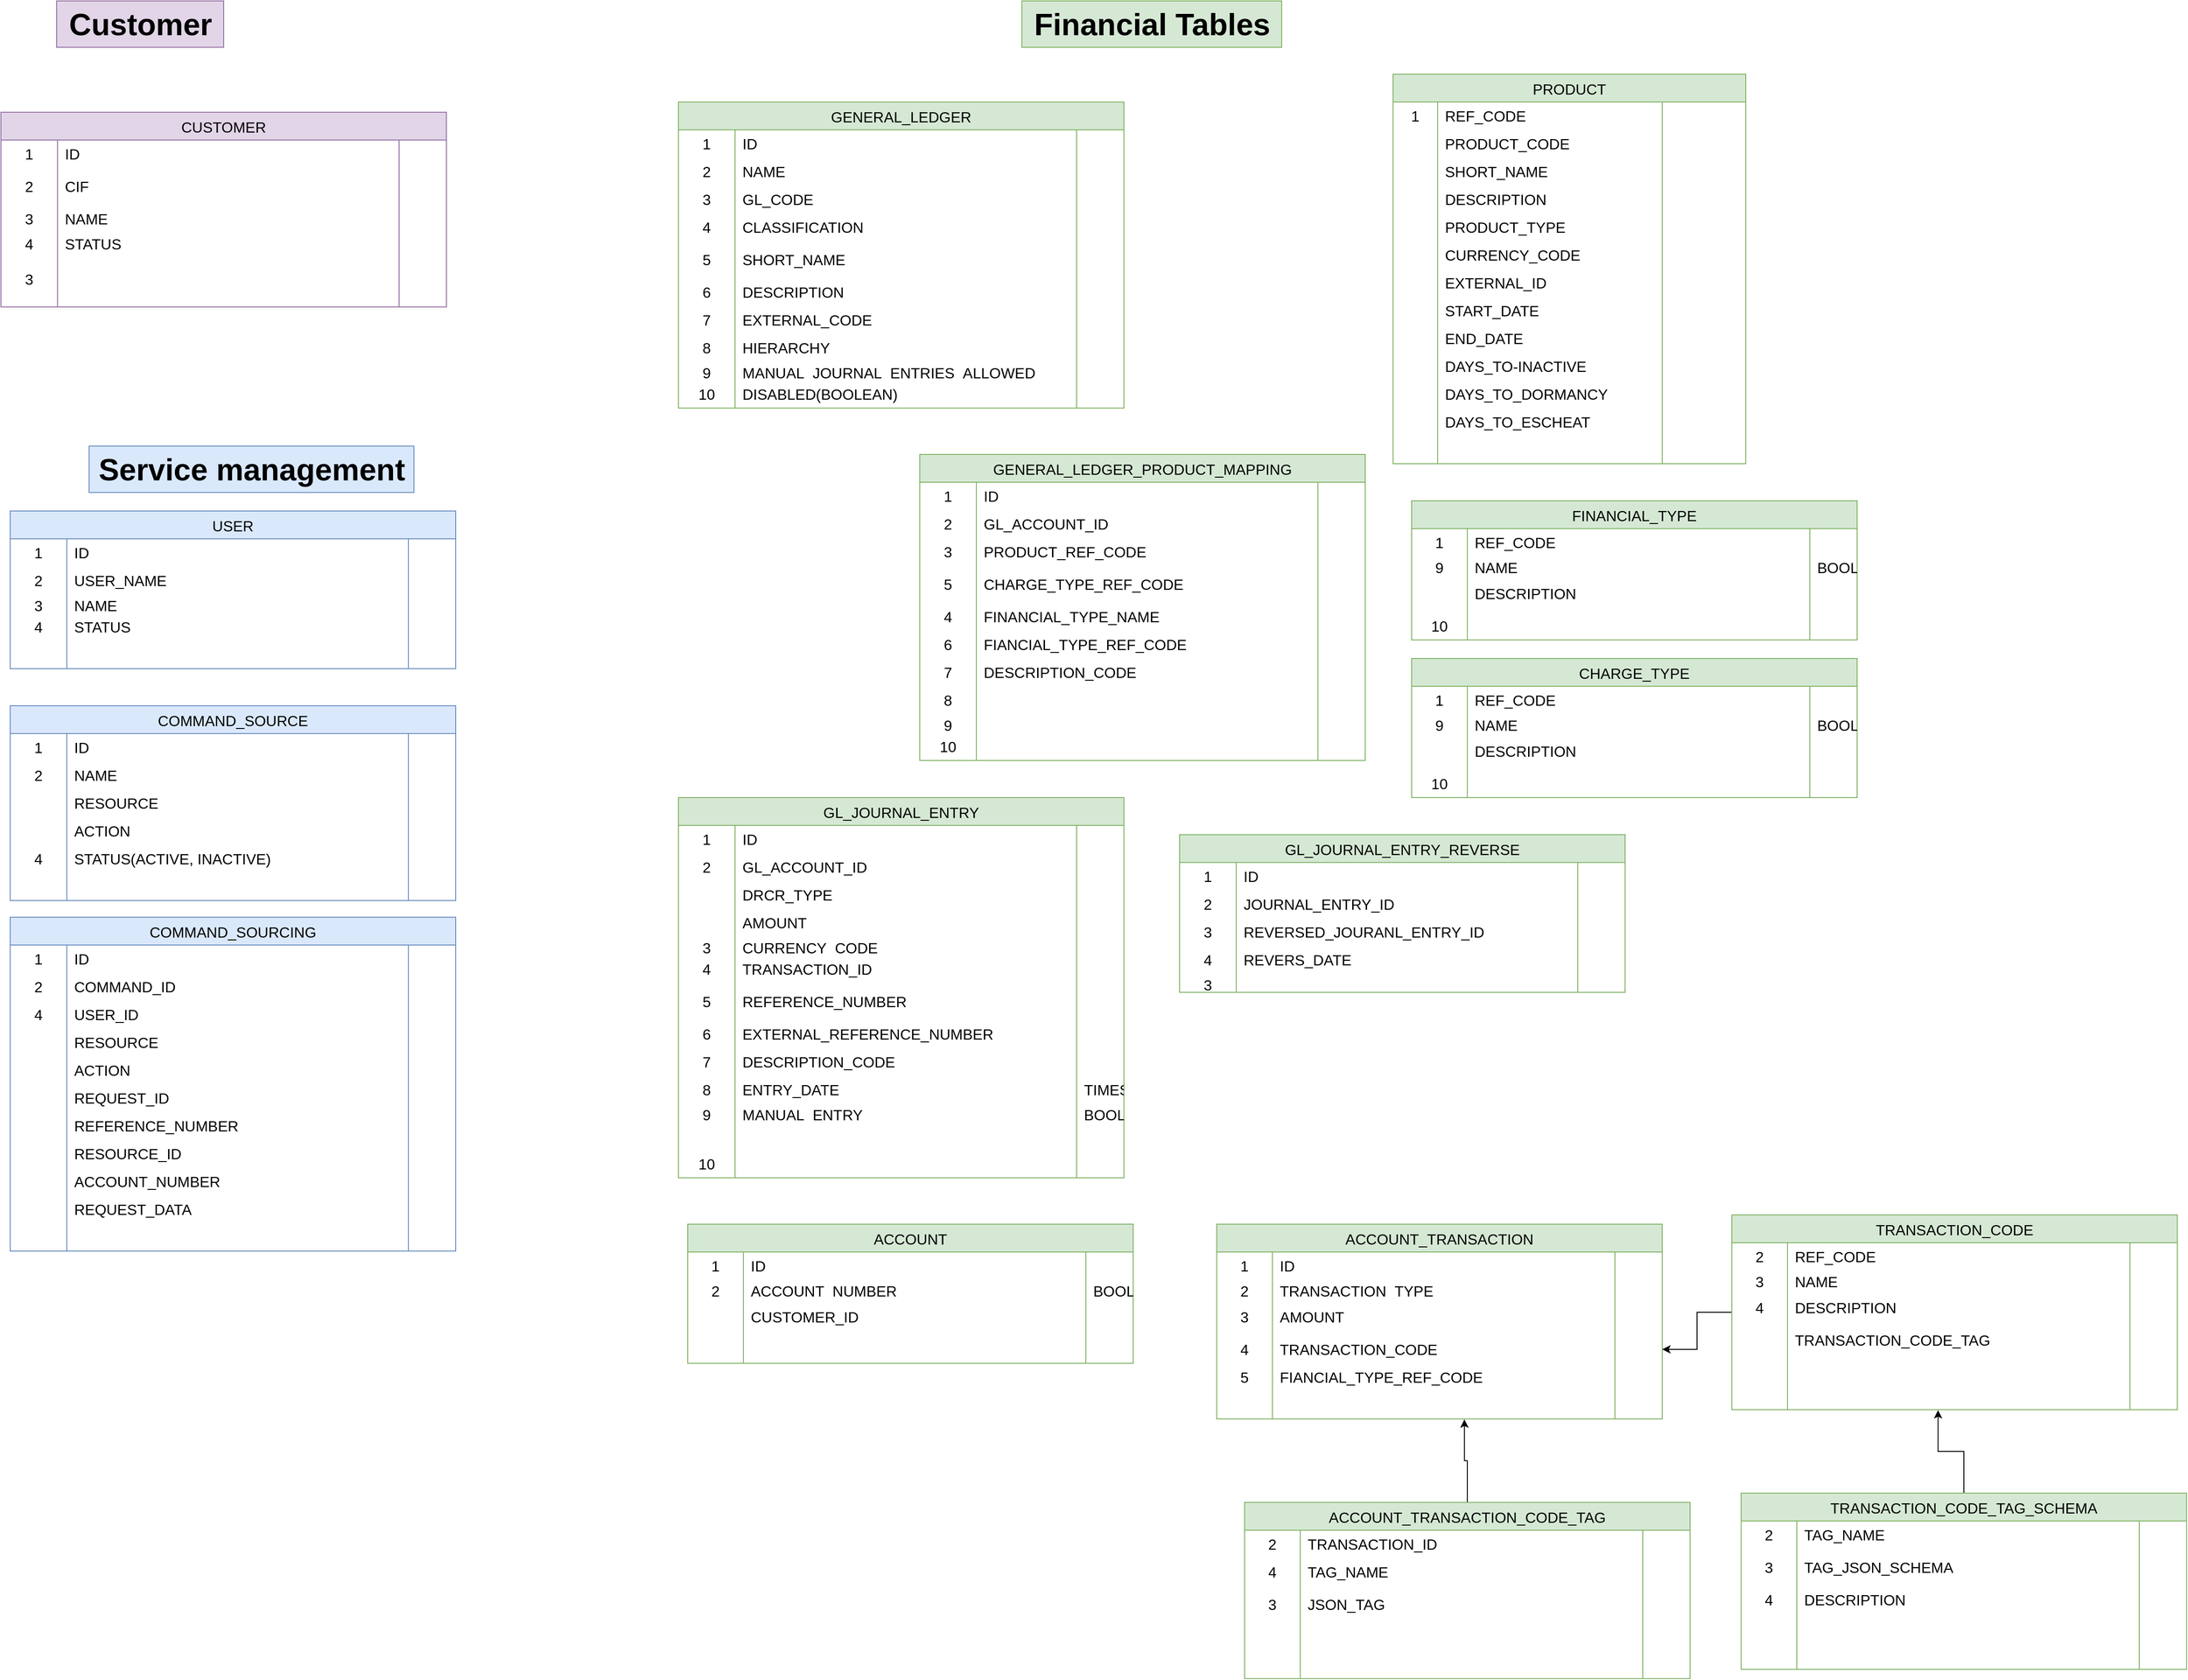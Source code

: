 <mxfile version="21.3.7" type="github">
  <diagram name="Page-1" id="fs79J-ucJe77K3Y8tH45">
    <mxGraphModel dx="1990" dy="1769" grid="1" gridSize="10" guides="1" tooltips="1" connect="1" arrows="1" fold="1" page="1" pageScale="1" pageWidth="850" pageHeight="1100" math="0" shadow="0">
      <root>
        <mxCell id="0" />
        <mxCell id="1" parent="0" />
        <mxCell id="N7fRc56kS8bR0nnPCuzB-1" value="GENERAL_LEDGER" style="shape=table;startSize=30;container=1;collapsible=0;childLayout=tableLayout;fixedRows=1;rowLines=0;fontStyle=0;strokeColor=#82b366;fontSize=16;fillColor=#d5e8d4;" parent="1" vertex="1">
          <mxGeometry x="-100" y="-971" width="480" height="330" as="geometry" />
        </mxCell>
        <mxCell id="N7fRc56kS8bR0nnPCuzB-2" value="" style="shape=tableRow;horizontal=0;startSize=0;swimlaneHead=0;swimlaneBody=0;top=0;left=0;bottom=0;right=0;collapsible=0;dropTarget=0;fillColor=none;points=[[0,0.5],[1,0.5]];portConstraint=eastwest;strokeColor=inherit;fontSize=16;" parent="N7fRc56kS8bR0nnPCuzB-1" vertex="1">
          <mxGeometry y="30" width="480" height="30" as="geometry" />
        </mxCell>
        <mxCell id="N7fRc56kS8bR0nnPCuzB-3" value="1" style="shape=partialRectangle;html=1;whiteSpace=wrap;connectable=0;fillColor=none;top=0;left=0;bottom=0;right=0;overflow=hidden;pointerEvents=1;strokeColor=inherit;fontSize=16;" parent="N7fRc56kS8bR0nnPCuzB-2" vertex="1">
          <mxGeometry width="61" height="30" as="geometry">
            <mxRectangle width="61" height="30" as="alternateBounds" />
          </mxGeometry>
        </mxCell>
        <mxCell id="N7fRc56kS8bR0nnPCuzB-4" value="ID" style="shape=partialRectangle;html=1;whiteSpace=wrap;connectable=0;fillColor=none;top=0;left=0;bottom=0;right=0;align=left;spacingLeft=6;overflow=hidden;strokeColor=inherit;fontSize=16;" parent="N7fRc56kS8bR0nnPCuzB-2" vertex="1">
          <mxGeometry x="61" width="368" height="30" as="geometry">
            <mxRectangle width="368" height="30" as="alternateBounds" />
          </mxGeometry>
        </mxCell>
        <mxCell id="N7fRc56kS8bR0nnPCuzB-5" style="shape=partialRectangle;html=1;whiteSpace=wrap;connectable=0;fillColor=none;top=0;left=0;bottom=0;right=0;align=left;spacingLeft=6;overflow=hidden;strokeColor=inherit;fontSize=16;" parent="N7fRc56kS8bR0nnPCuzB-2" vertex="1">
          <mxGeometry x="429" width="51" height="30" as="geometry">
            <mxRectangle width="51" height="30" as="alternateBounds" />
          </mxGeometry>
        </mxCell>
        <mxCell id="N7fRc56kS8bR0nnPCuzB-6" style="shape=tableRow;horizontal=0;startSize=0;swimlaneHead=0;swimlaneBody=0;top=0;left=0;bottom=0;right=0;collapsible=0;dropTarget=0;fillColor=none;points=[[0,0.5],[1,0.5]];portConstraint=eastwest;strokeColor=inherit;fontSize=16;" parent="N7fRc56kS8bR0nnPCuzB-1" vertex="1">
          <mxGeometry y="60" width="480" height="30" as="geometry" />
        </mxCell>
        <mxCell id="N7fRc56kS8bR0nnPCuzB-7" value="2" style="shape=partialRectangle;html=1;whiteSpace=wrap;connectable=0;fillColor=none;top=0;left=0;bottom=0;right=0;overflow=hidden;strokeColor=inherit;fontSize=16;" parent="N7fRc56kS8bR0nnPCuzB-6" vertex="1">
          <mxGeometry width="61" height="30" as="geometry">
            <mxRectangle width="61" height="30" as="alternateBounds" />
          </mxGeometry>
        </mxCell>
        <mxCell id="N7fRc56kS8bR0nnPCuzB-8" value="NAME" style="shape=partialRectangle;html=1;whiteSpace=wrap;connectable=0;fillColor=none;top=0;left=0;bottom=0;right=0;align=left;spacingLeft=6;overflow=hidden;strokeColor=inherit;fontSize=16;" parent="N7fRc56kS8bR0nnPCuzB-6" vertex="1">
          <mxGeometry x="61" width="368" height="30" as="geometry">
            <mxRectangle width="368" height="30" as="alternateBounds" />
          </mxGeometry>
        </mxCell>
        <mxCell id="N7fRc56kS8bR0nnPCuzB-9" style="shape=partialRectangle;html=1;whiteSpace=wrap;connectable=0;fillColor=none;top=0;left=0;bottom=0;right=0;align=left;spacingLeft=6;overflow=hidden;strokeColor=inherit;fontSize=16;" parent="N7fRc56kS8bR0nnPCuzB-6" vertex="1">
          <mxGeometry x="429" width="51" height="30" as="geometry">
            <mxRectangle width="51" height="30" as="alternateBounds" />
          </mxGeometry>
        </mxCell>
        <mxCell id="N7fRc56kS8bR0nnPCuzB-10" value="" style="shape=tableRow;horizontal=0;startSize=0;swimlaneHead=0;swimlaneBody=0;top=0;left=0;bottom=0;right=0;collapsible=0;dropTarget=0;fillColor=none;points=[[0,0.5],[1,0.5]];portConstraint=eastwest;strokeColor=inherit;fontSize=16;" parent="N7fRc56kS8bR0nnPCuzB-1" vertex="1">
          <mxGeometry y="90" width="480" height="30" as="geometry" />
        </mxCell>
        <mxCell id="N7fRc56kS8bR0nnPCuzB-11" value="3" style="shape=partialRectangle;html=1;whiteSpace=wrap;connectable=0;fillColor=none;top=0;left=0;bottom=0;right=0;overflow=hidden;strokeColor=inherit;fontSize=16;" parent="N7fRc56kS8bR0nnPCuzB-10" vertex="1">
          <mxGeometry width="61" height="30" as="geometry">
            <mxRectangle width="61" height="30" as="alternateBounds" />
          </mxGeometry>
        </mxCell>
        <mxCell id="N7fRc56kS8bR0nnPCuzB-12" value="GL_CODE" style="shape=partialRectangle;html=1;whiteSpace=wrap;connectable=0;fillColor=none;top=0;left=0;bottom=0;right=0;align=left;spacingLeft=6;overflow=hidden;strokeColor=inherit;fontSize=16;" parent="N7fRc56kS8bR0nnPCuzB-10" vertex="1">
          <mxGeometry x="61" width="368" height="30" as="geometry">
            <mxRectangle width="368" height="30" as="alternateBounds" />
          </mxGeometry>
        </mxCell>
        <mxCell id="N7fRc56kS8bR0nnPCuzB-13" style="shape=partialRectangle;html=1;whiteSpace=wrap;connectable=0;fillColor=none;top=0;left=0;bottom=0;right=0;align=left;spacingLeft=6;overflow=hidden;strokeColor=inherit;fontSize=16;" parent="N7fRc56kS8bR0nnPCuzB-10" vertex="1">
          <mxGeometry x="429" width="51" height="30" as="geometry">
            <mxRectangle width="51" height="30" as="alternateBounds" />
          </mxGeometry>
        </mxCell>
        <mxCell id="N7fRc56kS8bR0nnPCuzB-14" style="shape=tableRow;horizontal=0;startSize=0;swimlaneHead=0;swimlaneBody=0;top=0;left=0;bottom=0;right=0;collapsible=0;dropTarget=0;fillColor=none;points=[[0,0.5],[1,0.5]];portConstraint=eastwest;strokeColor=inherit;fontSize=16;" parent="N7fRc56kS8bR0nnPCuzB-1" vertex="1">
          <mxGeometry y="120" width="480" height="30" as="geometry" />
        </mxCell>
        <mxCell id="N7fRc56kS8bR0nnPCuzB-15" value="4" style="shape=partialRectangle;html=1;whiteSpace=wrap;connectable=0;fillColor=none;top=0;left=0;bottom=0;right=0;overflow=hidden;strokeColor=inherit;fontSize=16;" parent="N7fRc56kS8bR0nnPCuzB-14" vertex="1">
          <mxGeometry width="61" height="30" as="geometry">
            <mxRectangle width="61" height="30" as="alternateBounds" />
          </mxGeometry>
        </mxCell>
        <mxCell id="N7fRc56kS8bR0nnPCuzB-16" value="CLASSIFICATION" style="shape=partialRectangle;html=1;whiteSpace=wrap;connectable=0;fillColor=none;top=0;left=0;bottom=0;right=0;align=left;spacingLeft=6;overflow=hidden;strokeColor=inherit;fontSize=16;" parent="N7fRc56kS8bR0nnPCuzB-14" vertex="1">
          <mxGeometry x="61" width="368" height="30" as="geometry">
            <mxRectangle width="368" height="30" as="alternateBounds" />
          </mxGeometry>
        </mxCell>
        <mxCell id="N7fRc56kS8bR0nnPCuzB-17" style="shape=partialRectangle;html=1;whiteSpace=wrap;connectable=0;fillColor=none;top=0;left=0;bottom=0;right=0;align=left;spacingLeft=6;overflow=hidden;strokeColor=inherit;fontSize=16;" parent="N7fRc56kS8bR0nnPCuzB-14" vertex="1">
          <mxGeometry x="429" width="51" height="30" as="geometry">
            <mxRectangle width="51" height="30" as="alternateBounds" />
          </mxGeometry>
        </mxCell>
        <mxCell id="N7fRc56kS8bR0nnPCuzB-18" style="shape=tableRow;horizontal=0;startSize=0;swimlaneHead=0;swimlaneBody=0;top=0;left=0;bottom=0;right=0;collapsible=0;dropTarget=0;fillColor=none;points=[[0,0.5],[1,0.5]];portConstraint=eastwest;strokeColor=inherit;fontSize=16;" parent="N7fRc56kS8bR0nnPCuzB-1" vertex="1">
          <mxGeometry y="150" width="480" height="40" as="geometry" />
        </mxCell>
        <mxCell id="N7fRc56kS8bR0nnPCuzB-19" value="5" style="shape=partialRectangle;html=1;whiteSpace=wrap;connectable=0;fillColor=none;top=0;left=0;bottom=0;right=0;overflow=hidden;strokeColor=inherit;fontSize=16;" parent="N7fRc56kS8bR0nnPCuzB-18" vertex="1">
          <mxGeometry width="61" height="40" as="geometry">
            <mxRectangle width="61" height="40" as="alternateBounds" />
          </mxGeometry>
        </mxCell>
        <mxCell id="N7fRc56kS8bR0nnPCuzB-20" value="SHORT_NAME" style="shape=partialRectangle;html=1;whiteSpace=wrap;connectable=0;fillColor=none;top=0;left=0;bottom=0;right=0;align=left;spacingLeft=6;overflow=hidden;strokeColor=inherit;fontSize=16;" parent="N7fRc56kS8bR0nnPCuzB-18" vertex="1">
          <mxGeometry x="61" width="368" height="40" as="geometry">
            <mxRectangle width="368" height="40" as="alternateBounds" />
          </mxGeometry>
        </mxCell>
        <mxCell id="N7fRc56kS8bR0nnPCuzB-21" style="shape=partialRectangle;html=1;whiteSpace=wrap;connectable=0;fillColor=none;top=0;left=0;bottom=0;right=0;align=left;spacingLeft=6;overflow=hidden;strokeColor=inherit;fontSize=16;" parent="N7fRc56kS8bR0nnPCuzB-18" vertex="1">
          <mxGeometry x="429" width="51" height="40" as="geometry">
            <mxRectangle width="51" height="40" as="alternateBounds" />
          </mxGeometry>
        </mxCell>
        <mxCell id="N7fRc56kS8bR0nnPCuzB-22" style="shape=tableRow;horizontal=0;startSize=0;swimlaneHead=0;swimlaneBody=0;top=0;left=0;bottom=0;right=0;collapsible=0;dropTarget=0;fillColor=none;points=[[0,0.5],[1,0.5]];portConstraint=eastwest;strokeColor=inherit;fontSize=16;" parent="N7fRc56kS8bR0nnPCuzB-1" vertex="1">
          <mxGeometry y="190" width="480" height="30" as="geometry" />
        </mxCell>
        <mxCell id="N7fRc56kS8bR0nnPCuzB-23" value="6" style="shape=partialRectangle;html=1;whiteSpace=wrap;connectable=0;fillColor=none;top=0;left=0;bottom=0;right=0;overflow=hidden;strokeColor=inherit;fontSize=16;" parent="N7fRc56kS8bR0nnPCuzB-22" vertex="1">
          <mxGeometry width="61" height="30" as="geometry">
            <mxRectangle width="61" height="30" as="alternateBounds" />
          </mxGeometry>
        </mxCell>
        <mxCell id="N7fRc56kS8bR0nnPCuzB-24" value="DESCRIPTION" style="shape=partialRectangle;html=1;whiteSpace=wrap;connectable=0;fillColor=none;top=0;left=0;bottom=0;right=0;align=left;spacingLeft=6;overflow=hidden;strokeColor=inherit;fontSize=16;" parent="N7fRc56kS8bR0nnPCuzB-22" vertex="1">
          <mxGeometry x="61" width="368" height="30" as="geometry">
            <mxRectangle width="368" height="30" as="alternateBounds" />
          </mxGeometry>
        </mxCell>
        <mxCell id="N7fRc56kS8bR0nnPCuzB-25" style="shape=partialRectangle;html=1;whiteSpace=wrap;connectable=0;fillColor=none;top=0;left=0;bottom=0;right=0;align=left;spacingLeft=6;overflow=hidden;strokeColor=inherit;fontSize=16;" parent="N7fRc56kS8bR0nnPCuzB-22" vertex="1">
          <mxGeometry x="429" width="51" height="30" as="geometry">
            <mxRectangle width="51" height="30" as="alternateBounds" />
          </mxGeometry>
        </mxCell>
        <mxCell id="N7fRc56kS8bR0nnPCuzB-26" value="" style="shape=tableRow;horizontal=0;startSize=0;swimlaneHead=0;swimlaneBody=0;top=0;left=0;bottom=0;right=0;collapsible=0;dropTarget=0;fillColor=none;points=[[0,0.5],[1,0.5]];portConstraint=eastwest;strokeColor=inherit;fontSize=16;" parent="N7fRc56kS8bR0nnPCuzB-1" vertex="1">
          <mxGeometry y="220" width="480" height="30" as="geometry" />
        </mxCell>
        <mxCell id="N7fRc56kS8bR0nnPCuzB-27" value="7" style="shape=partialRectangle;html=1;whiteSpace=wrap;connectable=0;fillColor=none;top=0;left=0;bottom=0;right=0;overflow=hidden;strokeColor=inherit;fontSize=16;" parent="N7fRc56kS8bR0nnPCuzB-26" vertex="1">
          <mxGeometry width="61" height="30" as="geometry">
            <mxRectangle width="61" height="30" as="alternateBounds" />
          </mxGeometry>
        </mxCell>
        <mxCell id="N7fRc56kS8bR0nnPCuzB-28" value="EXTERNAL_CODE" style="shape=partialRectangle;html=1;whiteSpace=wrap;connectable=0;fillColor=none;top=0;left=0;bottom=0;right=0;align=left;spacingLeft=6;overflow=hidden;strokeColor=inherit;fontSize=16;" parent="N7fRc56kS8bR0nnPCuzB-26" vertex="1">
          <mxGeometry x="61" width="368" height="30" as="geometry">
            <mxRectangle width="368" height="30" as="alternateBounds" />
          </mxGeometry>
        </mxCell>
        <mxCell id="N7fRc56kS8bR0nnPCuzB-29" style="shape=partialRectangle;html=1;whiteSpace=wrap;connectable=0;fillColor=none;top=0;left=0;bottom=0;right=0;align=left;spacingLeft=6;overflow=hidden;strokeColor=inherit;fontSize=16;" parent="N7fRc56kS8bR0nnPCuzB-26" vertex="1">
          <mxGeometry x="429" width="51" height="30" as="geometry">
            <mxRectangle width="51" height="30" as="alternateBounds" />
          </mxGeometry>
        </mxCell>
        <mxCell id="N7fRc56kS8bR0nnPCuzB-30" style="shape=tableRow;horizontal=0;startSize=0;swimlaneHead=0;swimlaneBody=0;top=0;left=0;bottom=0;right=0;collapsible=0;dropTarget=0;fillColor=none;points=[[0,0.5],[1,0.5]];portConstraint=eastwest;strokeColor=inherit;fontSize=16;" parent="N7fRc56kS8bR0nnPCuzB-1" vertex="1">
          <mxGeometry y="250" width="480" height="30" as="geometry" />
        </mxCell>
        <mxCell id="N7fRc56kS8bR0nnPCuzB-31" value="8" style="shape=partialRectangle;html=1;whiteSpace=wrap;connectable=0;fillColor=none;top=0;left=0;bottom=0;right=0;overflow=hidden;strokeColor=inherit;fontSize=16;" parent="N7fRc56kS8bR0nnPCuzB-30" vertex="1">
          <mxGeometry width="61" height="30" as="geometry">
            <mxRectangle width="61" height="30" as="alternateBounds" />
          </mxGeometry>
        </mxCell>
        <mxCell id="N7fRc56kS8bR0nnPCuzB-32" value="HIERARCHY" style="shape=partialRectangle;html=1;whiteSpace=wrap;connectable=0;fillColor=none;top=0;left=0;bottom=0;right=0;align=left;spacingLeft=6;overflow=hidden;strokeColor=inherit;fontSize=16;" parent="N7fRc56kS8bR0nnPCuzB-30" vertex="1">
          <mxGeometry x="61" width="368" height="30" as="geometry">
            <mxRectangle width="368" height="30" as="alternateBounds" />
          </mxGeometry>
        </mxCell>
        <mxCell id="N7fRc56kS8bR0nnPCuzB-33" style="shape=partialRectangle;html=1;whiteSpace=wrap;connectable=0;fillColor=none;top=0;left=0;bottom=0;right=0;align=left;spacingLeft=6;overflow=hidden;strokeColor=inherit;fontSize=16;" parent="N7fRc56kS8bR0nnPCuzB-30" vertex="1">
          <mxGeometry x="429" width="51" height="30" as="geometry">
            <mxRectangle width="51" height="30" as="alternateBounds" />
          </mxGeometry>
        </mxCell>
        <mxCell id="N7fRc56kS8bR0nnPCuzB-34" style="shape=tableRow;horizontal=0;startSize=0;swimlaneHead=0;swimlaneBody=0;top=0;left=0;bottom=0;right=0;collapsible=0;dropTarget=0;fillColor=none;points=[[0,0.5],[1,0.5]];portConstraint=eastwest;strokeColor=inherit;fontSize=16;" parent="N7fRc56kS8bR0nnPCuzB-1" vertex="1">
          <mxGeometry y="280" width="480" height="20" as="geometry" />
        </mxCell>
        <mxCell id="N7fRc56kS8bR0nnPCuzB-35" value="9" style="shape=partialRectangle;html=1;whiteSpace=wrap;connectable=0;fillColor=none;top=0;left=0;bottom=0;right=0;overflow=hidden;strokeColor=inherit;fontSize=16;" parent="N7fRc56kS8bR0nnPCuzB-34" vertex="1">
          <mxGeometry width="61" height="20" as="geometry">
            <mxRectangle width="61" height="20" as="alternateBounds" />
          </mxGeometry>
        </mxCell>
        <mxCell id="N7fRc56kS8bR0nnPCuzB-36" value="MANUAL_JOURNAL_ENTRIES_ALLOWED&lt;br&gt;" style="shape=partialRectangle;html=1;whiteSpace=wrap;connectable=0;fillColor=none;top=0;left=0;bottom=0;right=0;align=left;spacingLeft=6;overflow=hidden;strokeColor=inherit;fontSize=16;" parent="N7fRc56kS8bR0nnPCuzB-34" vertex="1">
          <mxGeometry x="61" width="368" height="20" as="geometry">
            <mxRectangle width="368" height="20" as="alternateBounds" />
          </mxGeometry>
        </mxCell>
        <mxCell id="N7fRc56kS8bR0nnPCuzB-37" style="shape=partialRectangle;html=1;whiteSpace=wrap;connectable=0;fillColor=none;top=0;left=0;bottom=0;right=0;align=left;spacingLeft=6;overflow=hidden;strokeColor=inherit;fontSize=16;" parent="N7fRc56kS8bR0nnPCuzB-34" vertex="1">
          <mxGeometry x="429" width="51" height="20" as="geometry">
            <mxRectangle width="51" height="20" as="alternateBounds" />
          </mxGeometry>
        </mxCell>
        <mxCell id="N7fRc56kS8bR0nnPCuzB-38" style="shape=tableRow;horizontal=0;startSize=0;swimlaneHead=0;swimlaneBody=0;top=0;left=0;bottom=0;right=0;collapsible=0;dropTarget=0;fillColor=none;points=[[0,0.5],[1,0.5]];portConstraint=eastwest;strokeColor=inherit;fontSize=16;" parent="N7fRc56kS8bR0nnPCuzB-1" vertex="1">
          <mxGeometry y="300" width="480" height="30" as="geometry" />
        </mxCell>
        <mxCell id="N7fRc56kS8bR0nnPCuzB-39" value="10" style="shape=partialRectangle;html=1;whiteSpace=wrap;connectable=0;fillColor=none;top=0;left=0;bottom=0;right=0;overflow=hidden;strokeColor=inherit;fontSize=16;" parent="N7fRc56kS8bR0nnPCuzB-38" vertex="1">
          <mxGeometry width="61" height="30" as="geometry">
            <mxRectangle width="61" height="30" as="alternateBounds" />
          </mxGeometry>
        </mxCell>
        <mxCell id="N7fRc56kS8bR0nnPCuzB-40" value="DISABLED(BOOLEAN)" style="shape=partialRectangle;html=1;whiteSpace=wrap;connectable=0;fillColor=none;top=0;left=0;bottom=0;right=0;align=left;spacingLeft=6;overflow=hidden;strokeColor=inherit;fontSize=16;" parent="N7fRc56kS8bR0nnPCuzB-38" vertex="1">
          <mxGeometry x="61" width="368" height="30" as="geometry">
            <mxRectangle width="368" height="30" as="alternateBounds" />
          </mxGeometry>
        </mxCell>
        <mxCell id="N7fRc56kS8bR0nnPCuzB-41" style="shape=partialRectangle;html=1;whiteSpace=wrap;connectable=0;fillColor=none;top=0;left=0;bottom=0;right=0;align=left;spacingLeft=6;overflow=hidden;strokeColor=inherit;fontSize=16;" parent="N7fRc56kS8bR0nnPCuzB-38" vertex="1">
          <mxGeometry x="429" width="51" height="30" as="geometry">
            <mxRectangle width="51" height="30" as="alternateBounds" />
          </mxGeometry>
        </mxCell>
        <mxCell id="N7fRc56kS8bR0nnPCuzB-42" value="PRODUCT" style="shape=table;startSize=30;container=1;collapsible=0;childLayout=tableLayout;fixedRows=1;rowLines=0;fontStyle=0;strokeColor=#82b366;fontSize=16;fillColor=#d5e8d4;" parent="1" vertex="1">
          <mxGeometry x="670" y="-1001" width="380" height="420" as="geometry" />
        </mxCell>
        <mxCell id="N7fRc56kS8bR0nnPCuzB-43" value="" style="shape=tableRow;horizontal=0;startSize=0;swimlaneHead=0;swimlaneBody=0;top=0;left=0;bottom=0;right=0;collapsible=0;dropTarget=0;fillColor=none;points=[[0,0.5],[1,0.5]];portConstraint=eastwest;strokeColor=inherit;fontSize=16;" parent="N7fRc56kS8bR0nnPCuzB-42" vertex="1">
          <mxGeometry y="30" width="380" height="30" as="geometry" />
        </mxCell>
        <mxCell id="N7fRc56kS8bR0nnPCuzB-44" value="1" style="shape=partialRectangle;html=1;whiteSpace=wrap;connectable=0;fillColor=none;top=0;left=0;bottom=0;right=0;overflow=hidden;pointerEvents=1;strokeColor=inherit;fontSize=16;" parent="N7fRc56kS8bR0nnPCuzB-43" vertex="1">
          <mxGeometry width="48" height="30" as="geometry">
            <mxRectangle width="48" height="30" as="alternateBounds" />
          </mxGeometry>
        </mxCell>
        <mxCell id="N7fRc56kS8bR0nnPCuzB-45" value="REF_CODE" style="shape=partialRectangle;html=1;whiteSpace=wrap;connectable=0;fillColor=none;top=0;left=0;bottom=0;right=0;align=left;spacingLeft=6;overflow=hidden;strokeColor=inherit;fontSize=16;" parent="N7fRc56kS8bR0nnPCuzB-43" vertex="1">
          <mxGeometry x="48" width="242" height="30" as="geometry">
            <mxRectangle width="242" height="30" as="alternateBounds" />
          </mxGeometry>
        </mxCell>
        <mxCell id="N7fRc56kS8bR0nnPCuzB-46" style="shape=partialRectangle;html=1;whiteSpace=wrap;connectable=0;fillColor=none;top=0;left=0;bottom=0;right=0;align=left;spacingLeft=6;overflow=hidden;strokeColor=inherit;fontSize=16;" parent="N7fRc56kS8bR0nnPCuzB-43" vertex="1">
          <mxGeometry x="290" width="90" height="30" as="geometry">
            <mxRectangle width="90" height="30" as="alternateBounds" />
          </mxGeometry>
        </mxCell>
        <mxCell id="N7fRc56kS8bR0nnPCuzB-47" style="shape=tableRow;horizontal=0;startSize=0;swimlaneHead=0;swimlaneBody=0;top=0;left=0;bottom=0;right=0;collapsible=0;dropTarget=0;fillColor=none;points=[[0,0.5],[1,0.5]];portConstraint=eastwest;strokeColor=inherit;fontSize=16;" parent="N7fRc56kS8bR0nnPCuzB-42" vertex="1">
          <mxGeometry y="60" width="380" height="30" as="geometry" />
        </mxCell>
        <mxCell id="N7fRc56kS8bR0nnPCuzB-48" style="shape=partialRectangle;html=1;whiteSpace=wrap;connectable=0;fillColor=none;top=0;left=0;bottom=0;right=0;overflow=hidden;pointerEvents=1;strokeColor=inherit;fontSize=16;" parent="N7fRc56kS8bR0nnPCuzB-47" vertex="1">
          <mxGeometry width="48" height="30" as="geometry">
            <mxRectangle width="48" height="30" as="alternateBounds" />
          </mxGeometry>
        </mxCell>
        <mxCell id="N7fRc56kS8bR0nnPCuzB-49" value="PRODUCT_CODE" style="shape=partialRectangle;html=1;whiteSpace=wrap;connectable=0;fillColor=none;top=0;left=0;bottom=0;right=0;align=left;spacingLeft=6;overflow=hidden;strokeColor=inherit;fontSize=16;" parent="N7fRc56kS8bR0nnPCuzB-47" vertex="1">
          <mxGeometry x="48" width="242" height="30" as="geometry">
            <mxRectangle width="242" height="30" as="alternateBounds" />
          </mxGeometry>
        </mxCell>
        <mxCell id="N7fRc56kS8bR0nnPCuzB-50" style="shape=partialRectangle;html=1;whiteSpace=wrap;connectable=0;fillColor=none;top=0;left=0;bottom=0;right=0;align=left;spacingLeft=6;overflow=hidden;strokeColor=inherit;fontSize=16;" parent="N7fRc56kS8bR0nnPCuzB-47" vertex="1">
          <mxGeometry x="290" width="90" height="30" as="geometry">
            <mxRectangle width="90" height="30" as="alternateBounds" />
          </mxGeometry>
        </mxCell>
        <mxCell id="N7fRc56kS8bR0nnPCuzB-51" value="" style="shape=tableRow;horizontal=0;startSize=0;swimlaneHead=0;swimlaneBody=0;top=0;left=0;bottom=0;right=0;collapsible=0;dropTarget=0;fillColor=none;points=[[0,0.5],[1,0.5]];portConstraint=eastwest;strokeColor=inherit;fontSize=16;" parent="N7fRc56kS8bR0nnPCuzB-42" vertex="1">
          <mxGeometry y="90" width="380" height="30" as="geometry" />
        </mxCell>
        <mxCell id="N7fRc56kS8bR0nnPCuzB-52" value="" style="shape=partialRectangle;html=1;whiteSpace=wrap;connectable=0;fillColor=none;top=0;left=0;bottom=0;right=0;overflow=hidden;strokeColor=inherit;fontSize=16;" parent="N7fRc56kS8bR0nnPCuzB-51" vertex="1">
          <mxGeometry width="48" height="30" as="geometry">
            <mxRectangle width="48" height="30" as="alternateBounds" />
          </mxGeometry>
        </mxCell>
        <mxCell id="N7fRc56kS8bR0nnPCuzB-53" value="SHORT_NAME" style="shape=partialRectangle;html=1;whiteSpace=wrap;connectable=0;fillColor=none;top=0;left=0;bottom=0;right=0;align=left;spacingLeft=6;overflow=hidden;strokeColor=inherit;fontSize=16;" parent="N7fRc56kS8bR0nnPCuzB-51" vertex="1">
          <mxGeometry x="48" width="242" height="30" as="geometry">
            <mxRectangle width="242" height="30" as="alternateBounds" />
          </mxGeometry>
        </mxCell>
        <mxCell id="N7fRc56kS8bR0nnPCuzB-54" style="shape=partialRectangle;html=1;whiteSpace=wrap;connectable=0;fillColor=none;top=0;left=0;bottom=0;right=0;align=left;spacingLeft=6;overflow=hidden;strokeColor=inherit;fontSize=16;" parent="N7fRc56kS8bR0nnPCuzB-51" vertex="1">
          <mxGeometry x="290" width="90" height="30" as="geometry">
            <mxRectangle width="90" height="30" as="alternateBounds" />
          </mxGeometry>
        </mxCell>
        <mxCell id="N7fRc56kS8bR0nnPCuzB-55" value="" style="shape=tableRow;horizontal=0;startSize=0;swimlaneHead=0;swimlaneBody=0;top=0;left=0;bottom=0;right=0;collapsible=0;dropTarget=0;fillColor=none;points=[[0,0.5],[1,0.5]];portConstraint=eastwest;strokeColor=inherit;fontSize=16;" parent="N7fRc56kS8bR0nnPCuzB-42" vertex="1">
          <mxGeometry y="120" width="380" height="30" as="geometry" />
        </mxCell>
        <mxCell id="N7fRc56kS8bR0nnPCuzB-56" value="" style="shape=partialRectangle;html=1;whiteSpace=wrap;connectable=0;fillColor=none;top=0;left=0;bottom=0;right=0;overflow=hidden;strokeColor=inherit;fontSize=16;" parent="N7fRc56kS8bR0nnPCuzB-55" vertex="1">
          <mxGeometry width="48" height="30" as="geometry">
            <mxRectangle width="48" height="30" as="alternateBounds" />
          </mxGeometry>
        </mxCell>
        <mxCell id="N7fRc56kS8bR0nnPCuzB-57" value="DESCRIPTION" style="shape=partialRectangle;html=1;whiteSpace=wrap;connectable=0;fillColor=none;top=0;left=0;bottom=0;right=0;align=left;spacingLeft=6;overflow=hidden;strokeColor=inherit;fontSize=16;" parent="N7fRc56kS8bR0nnPCuzB-55" vertex="1">
          <mxGeometry x="48" width="242" height="30" as="geometry">
            <mxRectangle width="242" height="30" as="alternateBounds" />
          </mxGeometry>
        </mxCell>
        <mxCell id="N7fRc56kS8bR0nnPCuzB-58" style="shape=partialRectangle;html=1;whiteSpace=wrap;connectable=0;fillColor=none;top=0;left=0;bottom=0;right=0;align=left;spacingLeft=6;overflow=hidden;strokeColor=inherit;fontSize=16;" parent="N7fRc56kS8bR0nnPCuzB-55" vertex="1">
          <mxGeometry x="290" width="90" height="30" as="geometry">
            <mxRectangle width="90" height="30" as="alternateBounds" />
          </mxGeometry>
        </mxCell>
        <mxCell id="N7fRc56kS8bR0nnPCuzB-59" style="shape=tableRow;horizontal=0;startSize=0;swimlaneHead=0;swimlaneBody=0;top=0;left=0;bottom=0;right=0;collapsible=0;dropTarget=0;fillColor=none;points=[[0,0.5],[1,0.5]];portConstraint=eastwest;strokeColor=inherit;fontSize=16;" parent="N7fRc56kS8bR0nnPCuzB-42" vertex="1">
          <mxGeometry y="150" width="380" height="30" as="geometry" />
        </mxCell>
        <mxCell id="N7fRc56kS8bR0nnPCuzB-60" value="" style="shape=partialRectangle;html=1;whiteSpace=wrap;connectable=0;fillColor=none;top=0;left=0;bottom=0;right=0;overflow=hidden;strokeColor=inherit;fontSize=16;" parent="N7fRc56kS8bR0nnPCuzB-59" vertex="1">
          <mxGeometry width="48" height="30" as="geometry">
            <mxRectangle width="48" height="30" as="alternateBounds" />
          </mxGeometry>
        </mxCell>
        <mxCell id="N7fRc56kS8bR0nnPCuzB-61" value="PRODUCT_TYPE" style="shape=partialRectangle;html=1;whiteSpace=wrap;connectable=0;fillColor=none;top=0;left=0;bottom=0;right=0;align=left;spacingLeft=6;overflow=hidden;strokeColor=inherit;fontSize=16;" parent="N7fRc56kS8bR0nnPCuzB-59" vertex="1">
          <mxGeometry x="48" width="242" height="30" as="geometry">
            <mxRectangle width="242" height="30" as="alternateBounds" />
          </mxGeometry>
        </mxCell>
        <mxCell id="N7fRc56kS8bR0nnPCuzB-62" style="shape=partialRectangle;html=1;whiteSpace=wrap;connectable=0;fillColor=none;top=0;left=0;bottom=0;right=0;align=left;spacingLeft=6;overflow=hidden;strokeColor=inherit;fontSize=16;" parent="N7fRc56kS8bR0nnPCuzB-59" vertex="1">
          <mxGeometry x="290" width="90" height="30" as="geometry">
            <mxRectangle width="90" height="30" as="alternateBounds" />
          </mxGeometry>
        </mxCell>
        <mxCell id="N7fRc56kS8bR0nnPCuzB-63" style="shape=tableRow;horizontal=0;startSize=0;swimlaneHead=0;swimlaneBody=0;top=0;left=0;bottom=0;right=0;collapsible=0;dropTarget=0;fillColor=none;points=[[0,0.5],[1,0.5]];portConstraint=eastwest;strokeColor=inherit;fontSize=16;" parent="N7fRc56kS8bR0nnPCuzB-42" vertex="1">
          <mxGeometry y="180" width="380" height="30" as="geometry" />
        </mxCell>
        <mxCell id="N7fRc56kS8bR0nnPCuzB-64" value="" style="shape=partialRectangle;html=1;whiteSpace=wrap;connectable=0;fillColor=none;top=0;left=0;bottom=0;right=0;overflow=hidden;strokeColor=inherit;fontSize=16;" parent="N7fRc56kS8bR0nnPCuzB-63" vertex="1">
          <mxGeometry width="48" height="30" as="geometry">
            <mxRectangle width="48" height="30" as="alternateBounds" />
          </mxGeometry>
        </mxCell>
        <mxCell id="N7fRc56kS8bR0nnPCuzB-65" value="CURRENCY_CODE" style="shape=partialRectangle;html=1;whiteSpace=wrap;connectable=0;fillColor=none;top=0;left=0;bottom=0;right=0;align=left;spacingLeft=6;overflow=hidden;strokeColor=inherit;fontSize=16;" parent="N7fRc56kS8bR0nnPCuzB-63" vertex="1">
          <mxGeometry x="48" width="242" height="30" as="geometry">
            <mxRectangle width="242" height="30" as="alternateBounds" />
          </mxGeometry>
        </mxCell>
        <mxCell id="N7fRc56kS8bR0nnPCuzB-66" style="shape=partialRectangle;html=1;whiteSpace=wrap;connectable=0;fillColor=none;top=0;left=0;bottom=0;right=0;align=left;spacingLeft=6;overflow=hidden;strokeColor=inherit;fontSize=16;" parent="N7fRc56kS8bR0nnPCuzB-63" vertex="1">
          <mxGeometry x="290" width="90" height="30" as="geometry">
            <mxRectangle width="90" height="30" as="alternateBounds" />
          </mxGeometry>
        </mxCell>
        <mxCell id="N7fRc56kS8bR0nnPCuzB-67" style="shape=tableRow;horizontal=0;startSize=0;swimlaneHead=0;swimlaneBody=0;top=0;left=0;bottom=0;right=0;collapsible=0;dropTarget=0;fillColor=none;points=[[0,0.5],[1,0.5]];portConstraint=eastwest;strokeColor=inherit;fontSize=16;" parent="N7fRc56kS8bR0nnPCuzB-42" vertex="1">
          <mxGeometry y="210" width="380" height="30" as="geometry" />
        </mxCell>
        <mxCell id="N7fRc56kS8bR0nnPCuzB-68" value="" style="shape=partialRectangle;html=1;whiteSpace=wrap;connectable=0;fillColor=none;top=0;left=0;bottom=0;right=0;overflow=hidden;strokeColor=inherit;fontSize=16;" parent="N7fRc56kS8bR0nnPCuzB-67" vertex="1">
          <mxGeometry width="48" height="30" as="geometry">
            <mxRectangle width="48" height="30" as="alternateBounds" />
          </mxGeometry>
        </mxCell>
        <mxCell id="N7fRc56kS8bR0nnPCuzB-69" value="EXTERNAL_ID" style="shape=partialRectangle;html=1;whiteSpace=wrap;connectable=0;fillColor=none;top=0;left=0;bottom=0;right=0;align=left;spacingLeft=6;overflow=hidden;strokeColor=inherit;fontSize=16;" parent="N7fRc56kS8bR0nnPCuzB-67" vertex="1">
          <mxGeometry x="48" width="242" height="30" as="geometry">
            <mxRectangle width="242" height="30" as="alternateBounds" />
          </mxGeometry>
        </mxCell>
        <mxCell id="N7fRc56kS8bR0nnPCuzB-70" style="shape=partialRectangle;html=1;whiteSpace=wrap;connectable=0;fillColor=none;top=0;left=0;bottom=0;right=0;align=left;spacingLeft=6;overflow=hidden;strokeColor=inherit;fontSize=16;" parent="N7fRc56kS8bR0nnPCuzB-67" vertex="1">
          <mxGeometry x="290" width="90" height="30" as="geometry">
            <mxRectangle width="90" height="30" as="alternateBounds" />
          </mxGeometry>
        </mxCell>
        <mxCell id="N7fRc56kS8bR0nnPCuzB-71" style="shape=tableRow;horizontal=0;startSize=0;swimlaneHead=0;swimlaneBody=0;top=0;left=0;bottom=0;right=0;collapsible=0;dropTarget=0;fillColor=none;points=[[0,0.5],[1,0.5]];portConstraint=eastwest;strokeColor=inherit;fontSize=16;" parent="N7fRc56kS8bR0nnPCuzB-42" vertex="1">
          <mxGeometry y="240" width="380" height="30" as="geometry" />
        </mxCell>
        <mxCell id="N7fRc56kS8bR0nnPCuzB-72" style="shape=partialRectangle;html=1;whiteSpace=wrap;connectable=0;fillColor=none;top=0;left=0;bottom=0;right=0;overflow=hidden;strokeColor=inherit;fontSize=16;" parent="N7fRc56kS8bR0nnPCuzB-71" vertex="1">
          <mxGeometry width="48" height="30" as="geometry">
            <mxRectangle width="48" height="30" as="alternateBounds" />
          </mxGeometry>
        </mxCell>
        <mxCell id="N7fRc56kS8bR0nnPCuzB-73" value="START_DATE" style="shape=partialRectangle;html=1;whiteSpace=wrap;connectable=0;fillColor=none;top=0;left=0;bottom=0;right=0;align=left;spacingLeft=6;overflow=hidden;strokeColor=inherit;fontSize=16;" parent="N7fRc56kS8bR0nnPCuzB-71" vertex="1">
          <mxGeometry x="48" width="242" height="30" as="geometry">
            <mxRectangle width="242" height="30" as="alternateBounds" />
          </mxGeometry>
        </mxCell>
        <mxCell id="N7fRc56kS8bR0nnPCuzB-74" style="shape=partialRectangle;html=1;whiteSpace=wrap;connectable=0;fillColor=none;top=0;left=0;bottom=0;right=0;align=left;spacingLeft=6;overflow=hidden;strokeColor=inherit;fontSize=16;" parent="N7fRc56kS8bR0nnPCuzB-71" vertex="1">
          <mxGeometry x="290" width="90" height="30" as="geometry">
            <mxRectangle width="90" height="30" as="alternateBounds" />
          </mxGeometry>
        </mxCell>
        <mxCell id="N7fRc56kS8bR0nnPCuzB-75" style="shape=tableRow;horizontal=0;startSize=0;swimlaneHead=0;swimlaneBody=0;top=0;left=0;bottom=0;right=0;collapsible=0;dropTarget=0;fillColor=none;points=[[0,0.5],[1,0.5]];portConstraint=eastwest;strokeColor=inherit;fontSize=16;" parent="N7fRc56kS8bR0nnPCuzB-42" vertex="1">
          <mxGeometry y="270" width="380" height="30" as="geometry" />
        </mxCell>
        <mxCell id="N7fRc56kS8bR0nnPCuzB-76" style="shape=partialRectangle;html=1;whiteSpace=wrap;connectable=0;fillColor=none;top=0;left=0;bottom=0;right=0;overflow=hidden;strokeColor=inherit;fontSize=16;" parent="N7fRc56kS8bR0nnPCuzB-75" vertex="1">
          <mxGeometry width="48" height="30" as="geometry">
            <mxRectangle width="48" height="30" as="alternateBounds" />
          </mxGeometry>
        </mxCell>
        <mxCell id="N7fRc56kS8bR0nnPCuzB-77" value="END_DATE" style="shape=partialRectangle;html=1;whiteSpace=wrap;connectable=0;fillColor=none;top=0;left=0;bottom=0;right=0;align=left;spacingLeft=6;overflow=hidden;strokeColor=inherit;fontSize=16;" parent="N7fRc56kS8bR0nnPCuzB-75" vertex="1">
          <mxGeometry x="48" width="242" height="30" as="geometry">
            <mxRectangle width="242" height="30" as="alternateBounds" />
          </mxGeometry>
        </mxCell>
        <mxCell id="N7fRc56kS8bR0nnPCuzB-78" style="shape=partialRectangle;html=1;whiteSpace=wrap;connectable=0;fillColor=none;top=0;left=0;bottom=0;right=0;align=left;spacingLeft=6;overflow=hidden;strokeColor=inherit;fontSize=16;" parent="N7fRc56kS8bR0nnPCuzB-75" vertex="1">
          <mxGeometry x="290" width="90" height="30" as="geometry">
            <mxRectangle width="90" height="30" as="alternateBounds" />
          </mxGeometry>
        </mxCell>
        <mxCell id="N7fRc56kS8bR0nnPCuzB-79" style="shape=tableRow;horizontal=0;startSize=0;swimlaneHead=0;swimlaneBody=0;top=0;left=0;bottom=0;right=0;collapsible=0;dropTarget=0;fillColor=none;points=[[0,0.5],[1,0.5]];portConstraint=eastwest;strokeColor=inherit;fontSize=16;" parent="N7fRc56kS8bR0nnPCuzB-42" vertex="1">
          <mxGeometry y="300" width="380" height="30" as="geometry" />
        </mxCell>
        <mxCell id="N7fRc56kS8bR0nnPCuzB-80" style="shape=partialRectangle;html=1;whiteSpace=wrap;connectable=0;fillColor=none;top=0;left=0;bottom=0;right=0;overflow=hidden;strokeColor=inherit;fontSize=16;" parent="N7fRc56kS8bR0nnPCuzB-79" vertex="1">
          <mxGeometry width="48" height="30" as="geometry">
            <mxRectangle width="48" height="30" as="alternateBounds" />
          </mxGeometry>
        </mxCell>
        <mxCell id="N7fRc56kS8bR0nnPCuzB-81" value="DAYS_TO-INACTIVE" style="shape=partialRectangle;html=1;whiteSpace=wrap;connectable=0;fillColor=none;top=0;left=0;bottom=0;right=0;align=left;spacingLeft=6;overflow=hidden;strokeColor=inherit;fontSize=16;" parent="N7fRc56kS8bR0nnPCuzB-79" vertex="1">
          <mxGeometry x="48" width="242" height="30" as="geometry">
            <mxRectangle width="242" height="30" as="alternateBounds" />
          </mxGeometry>
        </mxCell>
        <mxCell id="N7fRc56kS8bR0nnPCuzB-82" style="shape=partialRectangle;html=1;whiteSpace=wrap;connectable=0;fillColor=none;top=0;left=0;bottom=0;right=0;align=left;spacingLeft=6;overflow=hidden;strokeColor=inherit;fontSize=16;" parent="N7fRc56kS8bR0nnPCuzB-79" vertex="1">
          <mxGeometry x="290" width="90" height="30" as="geometry">
            <mxRectangle width="90" height="30" as="alternateBounds" />
          </mxGeometry>
        </mxCell>
        <mxCell id="N7fRc56kS8bR0nnPCuzB-83" style="shape=tableRow;horizontal=0;startSize=0;swimlaneHead=0;swimlaneBody=0;top=0;left=0;bottom=0;right=0;collapsible=0;dropTarget=0;fillColor=none;points=[[0,0.5],[1,0.5]];portConstraint=eastwest;strokeColor=inherit;fontSize=16;" parent="N7fRc56kS8bR0nnPCuzB-42" vertex="1">
          <mxGeometry y="330" width="380" height="30" as="geometry" />
        </mxCell>
        <mxCell id="N7fRc56kS8bR0nnPCuzB-84" style="shape=partialRectangle;html=1;whiteSpace=wrap;connectable=0;fillColor=none;top=0;left=0;bottom=0;right=0;overflow=hidden;strokeColor=inherit;fontSize=16;" parent="N7fRc56kS8bR0nnPCuzB-83" vertex="1">
          <mxGeometry width="48" height="30" as="geometry">
            <mxRectangle width="48" height="30" as="alternateBounds" />
          </mxGeometry>
        </mxCell>
        <mxCell id="N7fRc56kS8bR0nnPCuzB-85" value="DAYS_TO_DORMANCY" style="shape=partialRectangle;html=1;whiteSpace=wrap;connectable=0;fillColor=none;top=0;left=0;bottom=0;right=0;align=left;spacingLeft=6;overflow=hidden;strokeColor=inherit;fontSize=16;" parent="N7fRc56kS8bR0nnPCuzB-83" vertex="1">
          <mxGeometry x="48" width="242" height="30" as="geometry">
            <mxRectangle width="242" height="30" as="alternateBounds" />
          </mxGeometry>
        </mxCell>
        <mxCell id="N7fRc56kS8bR0nnPCuzB-86" style="shape=partialRectangle;html=1;whiteSpace=wrap;connectable=0;fillColor=none;top=0;left=0;bottom=0;right=0;align=left;spacingLeft=6;overflow=hidden;strokeColor=inherit;fontSize=16;" parent="N7fRc56kS8bR0nnPCuzB-83" vertex="1">
          <mxGeometry x="290" width="90" height="30" as="geometry">
            <mxRectangle width="90" height="30" as="alternateBounds" />
          </mxGeometry>
        </mxCell>
        <mxCell id="N7fRc56kS8bR0nnPCuzB-87" style="shape=tableRow;horizontal=0;startSize=0;swimlaneHead=0;swimlaneBody=0;top=0;left=0;bottom=0;right=0;collapsible=0;dropTarget=0;fillColor=none;points=[[0,0.5],[1,0.5]];portConstraint=eastwest;strokeColor=inherit;fontSize=16;" parent="N7fRc56kS8bR0nnPCuzB-42" vertex="1">
          <mxGeometry y="360" width="380" height="30" as="geometry" />
        </mxCell>
        <mxCell id="N7fRc56kS8bR0nnPCuzB-88" style="shape=partialRectangle;html=1;whiteSpace=wrap;connectable=0;fillColor=none;top=0;left=0;bottom=0;right=0;overflow=hidden;strokeColor=inherit;fontSize=16;" parent="N7fRc56kS8bR0nnPCuzB-87" vertex="1">
          <mxGeometry width="48" height="30" as="geometry">
            <mxRectangle width="48" height="30" as="alternateBounds" />
          </mxGeometry>
        </mxCell>
        <mxCell id="N7fRc56kS8bR0nnPCuzB-89" value="DAYS_TO_ESCHEAT" style="shape=partialRectangle;html=1;whiteSpace=wrap;connectable=0;fillColor=none;top=0;left=0;bottom=0;right=0;align=left;spacingLeft=6;overflow=hidden;strokeColor=inherit;fontSize=16;" parent="N7fRc56kS8bR0nnPCuzB-87" vertex="1">
          <mxGeometry x="48" width="242" height="30" as="geometry">
            <mxRectangle width="242" height="30" as="alternateBounds" />
          </mxGeometry>
        </mxCell>
        <mxCell id="N7fRc56kS8bR0nnPCuzB-90" style="shape=partialRectangle;html=1;whiteSpace=wrap;connectable=0;fillColor=none;top=0;left=0;bottom=0;right=0;align=left;spacingLeft=6;overflow=hidden;strokeColor=inherit;fontSize=16;" parent="N7fRc56kS8bR0nnPCuzB-87" vertex="1">
          <mxGeometry x="290" width="90" height="30" as="geometry">
            <mxRectangle width="90" height="30" as="alternateBounds" />
          </mxGeometry>
        </mxCell>
        <mxCell id="N7fRc56kS8bR0nnPCuzB-91" style="shape=tableRow;horizontal=0;startSize=0;swimlaneHead=0;swimlaneBody=0;top=0;left=0;bottom=0;right=0;collapsible=0;dropTarget=0;fillColor=none;points=[[0,0.5],[1,0.5]];portConstraint=eastwest;strokeColor=inherit;fontSize=16;" parent="N7fRc56kS8bR0nnPCuzB-42" vertex="1">
          <mxGeometry y="390" width="380" height="30" as="geometry" />
        </mxCell>
        <mxCell id="N7fRc56kS8bR0nnPCuzB-92" style="shape=partialRectangle;html=1;whiteSpace=wrap;connectable=0;fillColor=none;top=0;left=0;bottom=0;right=0;overflow=hidden;strokeColor=inherit;fontSize=16;" parent="N7fRc56kS8bR0nnPCuzB-91" vertex="1">
          <mxGeometry width="48" height="30" as="geometry">
            <mxRectangle width="48" height="30" as="alternateBounds" />
          </mxGeometry>
        </mxCell>
        <mxCell id="N7fRc56kS8bR0nnPCuzB-93" style="shape=partialRectangle;html=1;whiteSpace=wrap;connectable=0;fillColor=none;top=0;left=0;bottom=0;right=0;align=left;spacingLeft=6;overflow=hidden;strokeColor=inherit;fontSize=16;" parent="N7fRc56kS8bR0nnPCuzB-91" vertex="1">
          <mxGeometry x="48" width="242" height="30" as="geometry">
            <mxRectangle width="242" height="30" as="alternateBounds" />
          </mxGeometry>
        </mxCell>
        <mxCell id="N7fRc56kS8bR0nnPCuzB-94" style="shape=partialRectangle;html=1;whiteSpace=wrap;connectable=0;fillColor=none;top=0;left=0;bottom=0;right=0;align=left;spacingLeft=6;overflow=hidden;strokeColor=inherit;fontSize=16;" parent="N7fRc56kS8bR0nnPCuzB-91" vertex="1">
          <mxGeometry x="290" width="90" height="30" as="geometry">
            <mxRectangle width="90" height="30" as="alternateBounds" />
          </mxGeometry>
        </mxCell>
        <mxCell id="N7fRc56kS8bR0nnPCuzB-95" value="GENERAL_LEDGER_PRODUCT_MAPPING" style="shape=table;startSize=30;container=1;collapsible=0;childLayout=tableLayout;fixedRows=1;rowLines=0;fontStyle=0;strokeColor=#82b366;fontSize=16;fillColor=#d5e8d4;" parent="1" vertex="1">
          <mxGeometry x="160" y="-591" width="480" height="330" as="geometry" />
        </mxCell>
        <mxCell id="N7fRc56kS8bR0nnPCuzB-96" value="" style="shape=tableRow;horizontal=0;startSize=0;swimlaneHead=0;swimlaneBody=0;top=0;left=0;bottom=0;right=0;collapsible=0;dropTarget=0;fillColor=none;points=[[0,0.5],[1,0.5]];portConstraint=eastwest;strokeColor=inherit;fontSize=16;" parent="N7fRc56kS8bR0nnPCuzB-95" vertex="1">
          <mxGeometry y="30" width="480" height="30" as="geometry" />
        </mxCell>
        <mxCell id="N7fRc56kS8bR0nnPCuzB-97" value="1" style="shape=partialRectangle;html=1;whiteSpace=wrap;connectable=0;fillColor=none;top=0;left=0;bottom=0;right=0;overflow=hidden;pointerEvents=1;strokeColor=inherit;fontSize=16;" parent="N7fRc56kS8bR0nnPCuzB-96" vertex="1">
          <mxGeometry width="61" height="30" as="geometry">
            <mxRectangle width="61" height="30" as="alternateBounds" />
          </mxGeometry>
        </mxCell>
        <mxCell id="N7fRc56kS8bR0nnPCuzB-98" value="ID" style="shape=partialRectangle;html=1;whiteSpace=wrap;connectable=0;fillColor=none;top=0;left=0;bottom=0;right=0;align=left;spacingLeft=6;overflow=hidden;strokeColor=inherit;fontSize=16;" parent="N7fRc56kS8bR0nnPCuzB-96" vertex="1">
          <mxGeometry x="61" width="368" height="30" as="geometry">
            <mxRectangle width="368" height="30" as="alternateBounds" />
          </mxGeometry>
        </mxCell>
        <mxCell id="N7fRc56kS8bR0nnPCuzB-99" style="shape=partialRectangle;html=1;whiteSpace=wrap;connectable=0;fillColor=none;top=0;left=0;bottom=0;right=0;align=left;spacingLeft=6;overflow=hidden;strokeColor=inherit;fontSize=16;" parent="N7fRc56kS8bR0nnPCuzB-96" vertex="1">
          <mxGeometry x="429" width="51" height="30" as="geometry">
            <mxRectangle width="51" height="30" as="alternateBounds" />
          </mxGeometry>
        </mxCell>
        <mxCell id="N7fRc56kS8bR0nnPCuzB-100" style="shape=tableRow;horizontal=0;startSize=0;swimlaneHead=0;swimlaneBody=0;top=0;left=0;bottom=0;right=0;collapsible=0;dropTarget=0;fillColor=none;points=[[0,0.5],[1,0.5]];portConstraint=eastwest;strokeColor=inherit;fontSize=16;" parent="N7fRc56kS8bR0nnPCuzB-95" vertex="1">
          <mxGeometry y="60" width="480" height="30" as="geometry" />
        </mxCell>
        <mxCell id="N7fRc56kS8bR0nnPCuzB-101" value="2" style="shape=partialRectangle;html=1;whiteSpace=wrap;connectable=0;fillColor=none;top=0;left=0;bottom=0;right=0;overflow=hidden;strokeColor=inherit;fontSize=16;" parent="N7fRc56kS8bR0nnPCuzB-100" vertex="1">
          <mxGeometry width="61" height="30" as="geometry">
            <mxRectangle width="61" height="30" as="alternateBounds" />
          </mxGeometry>
        </mxCell>
        <mxCell id="N7fRc56kS8bR0nnPCuzB-102" value="GL_ACCOUNT_ID" style="shape=partialRectangle;html=1;whiteSpace=wrap;connectable=0;fillColor=none;top=0;left=0;bottom=0;right=0;align=left;spacingLeft=6;overflow=hidden;strokeColor=inherit;fontSize=16;" parent="N7fRc56kS8bR0nnPCuzB-100" vertex="1">
          <mxGeometry x="61" width="368" height="30" as="geometry">
            <mxRectangle width="368" height="30" as="alternateBounds" />
          </mxGeometry>
        </mxCell>
        <mxCell id="N7fRc56kS8bR0nnPCuzB-103" style="shape=partialRectangle;html=1;whiteSpace=wrap;connectable=0;fillColor=none;top=0;left=0;bottom=0;right=0;align=left;spacingLeft=6;overflow=hidden;strokeColor=inherit;fontSize=16;" parent="N7fRc56kS8bR0nnPCuzB-100" vertex="1">
          <mxGeometry x="429" width="51" height="30" as="geometry">
            <mxRectangle width="51" height="30" as="alternateBounds" />
          </mxGeometry>
        </mxCell>
        <mxCell id="N7fRc56kS8bR0nnPCuzB-104" value="" style="shape=tableRow;horizontal=0;startSize=0;swimlaneHead=0;swimlaneBody=0;top=0;left=0;bottom=0;right=0;collapsible=0;dropTarget=0;fillColor=none;points=[[0,0.5],[1,0.5]];portConstraint=eastwest;strokeColor=inherit;fontSize=16;" parent="N7fRc56kS8bR0nnPCuzB-95" vertex="1">
          <mxGeometry y="90" width="480" height="30" as="geometry" />
        </mxCell>
        <mxCell id="N7fRc56kS8bR0nnPCuzB-105" value="3" style="shape=partialRectangle;html=1;whiteSpace=wrap;connectable=0;fillColor=none;top=0;left=0;bottom=0;right=0;overflow=hidden;strokeColor=inherit;fontSize=16;" parent="N7fRc56kS8bR0nnPCuzB-104" vertex="1">
          <mxGeometry width="61" height="30" as="geometry">
            <mxRectangle width="61" height="30" as="alternateBounds" />
          </mxGeometry>
        </mxCell>
        <mxCell id="N7fRc56kS8bR0nnPCuzB-106" value="PRODUCT_REF_CODE" style="shape=partialRectangle;html=1;whiteSpace=wrap;connectable=0;fillColor=none;top=0;left=0;bottom=0;right=0;align=left;spacingLeft=6;overflow=hidden;strokeColor=inherit;fontSize=16;" parent="N7fRc56kS8bR0nnPCuzB-104" vertex="1">
          <mxGeometry x="61" width="368" height="30" as="geometry">
            <mxRectangle width="368" height="30" as="alternateBounds" />
          </mxGeometry>
        </mxCell>
        <mxCell id="N7fRc56kS8bR0nnPCuzB-107" style="shape=partialRectangle;html=1;whiteSpace=wrap;connectable=0;fillColor=none;top=0;left=0;bottom=0;right=0;align=left;spacingLeft=6;overflow=hidden;strokeColor=inherit;fontSize=16;" parent="N7fRc56kS8bR0nnPCuzB-104" vertex="1">
          <mxGeometry x="429" width="51" height="30" as="geometry">
            <mxRectangle width="51" height="30" as="alternateBounds" />
          </mxGeometry>
        </mxCell>
        <mxCell id="N7fRc56kS8bR0nnPCuzB-112" style="shape=tableRow;horizontal=0;startSize=0;swimlaneHead=0;swimlaneBody=0;top=0;left=0;bottom=0;right=0;collapsible=0;dropTarget=0;fillColor=none;points=[[0,0.5],[1,0.5]];portConstraint=eastwest;strokeColor=inherit;fontSize=16;" parent="N7fRc56kS8bR0nnPCuzB-95" vertex="1">
          <mxGeometry y="120" width="480" height="40" as="geometry" />
        </mxCell>
        <mxCell id="N7fRc56kS8bR0nnPCuzB-113" value="5" style="shape=partialRectangle;html=1;whiteSpace=wrap;connectable=0;fillColor=none;top=0;left=0;bottom=0;right=0;overflow=hidden;strokeColor=inherit;fontSize=16;" parent="N7fRc56kS8bR0nnPCuzB-112" vertex="1">
          <mxGeometry width="61" height="40" as="geometry">
            <mxRectangle width="61" height="40" as="alternateBounds" />
          </mxGeometry>
        </mxCell>
        <mxCell id="N7fRc56kS8bR0nnPCuzB-114" value="CHARGE_TYPE_REF_CODE" style="shape=partialRectangle;html=1;whiteSpace=wrap;connectable=0;fillColor=none;top=0;left=0;bottom=0;right=0;align=left;spacingLeft=6;overflow=hidden;strokeColor=inherit;fontSize=16;" parent="N7fRc56kS8bR0nnPCuzB-112" vertex="1">
          <mxGeometry x="61" width="368" height="40" as="geometry">
            <mxRectangle width="368" height="40" as="alternateBounds" />
          </mxGeometry>
        </mxCell>
        <mxCell id="N7fRc56kS8bR0nnPCuzB-115" style="shape=partialRectangle;html=1;whiteSpace=wrap;connectable=0;fillColor=none;top=0;left=0;bottom=0;right=0;align=left;spacingLeft=6;overflow=hidden;strokeColor=inherit;fontSize=16;" parent="N7fRc56kS8bR0nnPCuzB-112" vertex="1">
          <mxGeometry x="429" width="51" height="40" as="geometry">
            <mxRectangle width="51" height="40" as="alternateBounds" />
          </mxGeometry>
        </mxCell>
        <mxCell id="N7fRc56kS8bR0nnPCuzB-108" style="shape=tableRow;horizontal=0;startSize=0;swimlaneHead=0;swimlaneBody=0;top=0;left=0;bottom=0;right=0;collapsible=0;dropTarget=0;fillColor=none;points=[[0,0.5],[1,0.5]];portConstraint=eastwest;strokeColor=inherit;fontSize=16;" parent="N7fRc56kS8bR0nnPCuzB-95" vertex="1">
          <mxGeometry y="160" width="480" height="30" as="geometry" />
        </mxCell>
        <mxCell id="N7fRc56kS8bR0nnPCuzB-109" value="4" style="shape=partialRectangle;html=1;whiteSpace=wrap;connectable=0;fillColor=none;top=0;left=0;bottom=0;right=0;overflow=hidden;strokeColor=inherit;fontSize=16;" parent="N7fRc56kS8bR0nnPCuzB-108" vertex="1">
          <mxGeometry width="61" height="30" as="geometry">
            <mxRectangle width="61" height="30" as="alternateBounds" />
          </mxGeometry>
        </mxCell>
        <mxCell id="N7fRc56kS8bR0nnPCuzB-110" value="FINANCIAL_TYPE_NAME" style="shape=partialRectangle;html=1;whiteSpace=wrap;connectable=0;fillColor=none;top=0;left=0;bottom=0;right=0;align=left;spacingLeft=6;overflow=hidden;strokeColor=inherit;fontSize=16;" parent="N7fRc56kS8bR0nnPCuzB-108" vertex="1">
          <mxGeometry x="61" width="368" height="30" as="geometry">
            <mxRectangle width="368" height="30" as="alternateBounds" />
          </mxGeometry>
        </mxCell>
        <mxCell id="N7fRc56kS8bR0nnPCuzB-111" style="shape=partialRectangle;html=1;whiteSpace=wrap;connectable=0;fillColor=none;top=0;left=0;bottom=0;right=0;align=left;spacingLeft=6;overflow=hidden;strokeColor=inherit;fontSize=16;" parent="N7fRc56kS8bR0nnPCuzB-108" vertex="1">
          <mxGeometry x="429" width="51" height="30" as="geometry">
            <mxRectangle width="51" height="30" as="alternateBounds" />
          </mxGeometry>
        </mxCell>
        <mxCell id="N7fRc56kS8bR0nnPCuzB-116" style="shape=tableRow;horizontal=0;startSize=0;swimlaneHead=0;swimlaneBody=0;top=0;left=0;bottom=0;right=0;collapsible=0;dropTarget=0;fillColor=none;points=[[0,0.5],[1,0.5]];portConstraint=eastwest;strokeColor=inherit;fontSize=16;" parent="N7fRc56kS8bR0nnPCuzB-95" vertex="1">
          <mxGeometry y="190" width="480" height="30" as="geometry" />
        </mxCell>
        <mxCell id="N7fRc56kS8bR0nnPCuzB-117" value="6" style="shape=partialRectangle;html=1;whiteSpace=wrap;connectable=0;fillColor=none;top=0;left=0;bottom=0;right=0;overflow=hidden;strokeColor=inherit;fontSize=16;" parent="N7fRc56kS8bR0nnPCuzB-116" vertex="1">
          <mxGeometry width="61" height="30" as="geometry">
            <mxRectangle width="61" height="30" as="alternateBounds" />
          </mxGeometry>
        </mxCell>
        <mxCell id="N7fRc56kS8bR0nnPCuzB-118" value="FIANCIAL_TYPE_REF_CODE" style="shape=partialRectangle;html=1;whiteSpace=wrap;connectable=0;fillColor=none;top=0;left=0;bottom=0;right=0;align=left;spacingLeft=6;overflow=hidden;strokeColor=inherit;fontSize=16;" parent="N7fRc56kS8bR0nnPCuzB-116" vertex="1">
          <mxGeometry x="61" width="368" height="30" as="geometry">
            <mxRectangle width="368" height="30" as="alternateBounds" />
          </mxGeometry>
        </mxCell>
        <mxCell id="N7fRc56kS8bR0nnPCuzB-119" style="shape=partialRectangle;html=1;whiteSpace=wrap;connectable=0;fillColor=none;top=0;left=0;bottom=0;right=0;align=left;spacingLeft=6;overflow=hidden;strokeColor=inherit;fontSize=16;" parent="N7fRc56kS8bR0nnPCuzB-116" vertex="1">
          <mxGeometry x="429" width="51" height="30" as="geometry">
            <mxRectangle width="51" height="30" as="alternateBounds" />
          </mxGeometry>
        </mxCell>
        <mxCell id="N7fRc56kS8bR0nnPCuzB-120" value="" style="shape=tableRow;horizontal=0;startSize=0;swimlaneHead=0;swimlaneBody=0;top=0;left=0;bottom=0;right=0;collapsible=0;dropTarget=0;fillColor=none;points=[[0,0.5],[1,0.5]];portConstraint=eastwest;strokeColor=inherit;fontSize=16;" parent="N7fRc56kS8bR0nnPCuzB-95" vertex="1">
          <mxGeometry y="220" width="480" height="30" as="geometry" />
        </mxCell>
        <mxCell id="N7fRc56kS8bR0nnPCuzB-121" value="7" style="shape=partialRectangle;html=1;whiteSpace=wrap;connectable=0;fillColor=none;top=0;left=0;bottom=0;right=0;overflow=hidden;strokeColor=inherit;fontSize=16;" parent="N7fRc56kS8bR0nnPCuzB-120" vertex="1">
          <mxGeometry width="61" height="30" as="geometry">
            <mxRectangle width="61" height="30" as="alternateBounds" />
          </mxGeometry>
        </mxCell>
        <mxCell id="N7fRc56kS8bR0nnPCuzB-122" value="DESCRIPTION_CODE" style="shape=partialRectangle;html=1;whiteSpace=wrap;connectable=0;fillColor=none;top=0;left=0;bottom=0;right=0;align=left;spacingLeft=6;overflow=hidden;strokeColor=inherit;fontSize=16;" parent="N7fRc56kS8bR0nnPCuzB-120" vertex="1">
          <mxGeometry x="61" width="368" height="30" as="geometry">
            <mxRectangle width="368" height="30" as="alternateBounds" />
          </mxGeometry>
        </mxCell>
        <mxCell id="N7fRc56kS8bR0nnPCuzB-123" style="shape=partialRectangle;html=1;whiteSpace=wrap;connectable=0;fillColor=none;top=0;left=0;bottom=0;right=0;align=left;spacingLeft=6;overflow=hidden;strokeColor=inherit;fontSize=16;" parent="N7fRc56kS8bR0nnPCuzB-120" vertex="1">
          <mxGeometry x="429" width="51" height="30" as="geometry">
            <mxRectangle width="51" height="30" as="alternateBounds" />
          </mxGeometry>
        </mxCell>
        <mxCell id="N7fRc56kS8bR0nnPCuzB-124" style="shape=tableRow;horizontal=0;startSize=0;swimlaneHead=0;swimlaneBody=0;top=0;left=0;bottom=0;right=0;collapsible=0;dropTarget=0;fillColor=none;points=[[0,0.5],[1,0.5]];portConstraint=eastwest;strokeColor=inherit;fontSize=16;" parent="N7fRc56kS8bR0nnPCuzB-95" vertex="1">
          <mxGeometry y="250" width="480" height="30" as="geometry" />
        </mxCell>
        <mxCell id="N7fRc56kS8bR0nnPCuzB-125" value="8" style="shape=partialRectangle;html=1;whiteSpace=wrap;connectable=0;fillColor=none;top=0;left=0;bottom=0;right=0;overflow=hidden;strokeColor=inherit;fontSize=16;" parent="N7fRc56kS8bR0nnPCuzB-124" vertex="1">
          <mxGeometry width="61" height="30" as="geometry">
            <mxRectangle width="61" height="30" as="alternateBounds" />
          </mxGeometry>
        </mxCell>
        <mxCell id="N7fRc56kS8bR0nnPCuzB-126" value="" style="shape=partialRectangle;html=1;whiteSpace=wrap;connectable=0;fillColor=none;top=0;left=0;bottom=0;right=0;align=left;spacingLeft=6;overflow=hidden;strokeColor=inherit;fontSize=16;" parent="N7fRc56kS8bR0nnPCuzB-124" vertex="1">
          <mxGeometry x="61" width="368" height="30" as="geometry">
            <mxRectangle width="368" height="30" as="alternateBounds" />
          </mxGeometry>
        </mxCell>
        <mxCell id="N7fRc56kS8bR0nnPCuzB-127" style="shape=partialRectangle;html=1;whiteSpace=wrap;connectable=0;fillColor=none;top=0;left=0;bottom=0;right=0;align=left;spacingLeft=6;overflow=hidden;strokeColor=inherit;fontSize=16;" parent="N7fRc56kS8bR0nnPCuzB-124" vertex="1">
          <mxGeometry x="429" width="51" height="30" as="geometry">
            <mxRectangle width="51" height="30" as="alternateBounds" />
          </mxGeometry>
        </mxCell>
        <mxCell id="N7fRc56kS8bR0nnPCuzB-128" style="shape=tableRow;horizontal=0;startSize=0;swimlaneHead=0;swimlaneBody=0;top=0;left=0;bottom=0;right=0;collapsible=0;dropTarget=0;fillColor=none;points=[[0,0.5],[1,0.5]];portConstraint=eastwest;strokeColor=inherit;fontSize=16;" parent="N7fRc56kS8bR0nnPCuzB-95" vertex="1">
          <mxGeometry y="280" width="480" height="20" as="geometry" />
        </mxCell>
        <mxCell id="N7fRc56kS8bR0nnPCuzB-129" value="9" style="shape=partialRectangle;html=1;whiteSpace=wrap;connectable=0;fillColor=none;top=0;left=0;bottom=0;right=0;overflow=hidden;strokeColor=inherit;fontSize=16;" parent="N7fRc56kS8bR0nnPCuzB-128" vertex="1">
          <mxGeometry width="61" height="20" as="geometry">
            <mxRectangle width="61" height="20" as="alternateBounds" />
          </mxGeometry>
        </mxCell>
        <mxCell id="N7fRc56kS8bR0nnPCuzB-130" value="" style="shape=partialRectangle;html=1;whiteSpace=wrap;connectable=0;fillColor=none;top=0;left=0;bottom=0;right=0;align=left;spacingLeft=6;overflow=hidden;strokeColor=inherit;fontSize=16;" parent="N7fRc56kS8bR0nnPCuzB-128" vertex="1">
          <mxGeometry x="61" width="368" height="20" as="geometry">
            <mxRectangle width="368" height="20" as="alternateBounds" />
          </mxGeometry>
        </mxCell>
        <mxCell id="N7fRc56kS8bR0nnPCuzB-131" style="shape=partialRectangle;html=1;whiteSpace=wrap;connectable=0;fillColor=none;top=0;left=0;bottom=0;right=0;align=left;spacingLeft=6;overflow=hidden;strokeColor=inherit;fontSize=16;" parent="N7fRc56kS8bR0nnPCuzB-128" vertex="1">
          <mxGeometry x="429" width="51" height="20" as="geometry">
            <mxRectangle width="51" height="20" as="alternateBounds" />
          </mxGeometry>
        </mxCell>
        <mxCell id="N7fRc56kS8bR0nnPCuzB-132" style="shape=tableRow;horizontal=0;startSize=0;swimlaneHead=0;swimlaneBody=0;top=0;left=0;bottom=0;right=0;collapsible=0;dropTarget=0;fillColor=none;points=[[0,0.5],[1,0.5]];portConstraint=eastwest;strokeColor=inherit;fontSize=16;" parent="N7fRc56kS8bR0nnPCuzB-95" vertex="1">
          <mxGeometry y="300" width="480" height="30" as="geometry" />
        </mxCell>
        <mxCell id="N7fRc56kS8bR0nnPCuzB-133" value="10" style="shape=partialRectangle;html=1;whiteSpace=wrap;connectable=0;fillColor=none;top=0;left=0;bottom=0;right=0;overflow=hidden;strokeColor=inherit;fontSize=16;" parent="N7fRc56kS8bR0nnPCuzB-132" vertex="1">
          <mxGeometry width="61" height="30" as="geometry">
            <mxRectangle width="61" height="30" as="alternateBounds" />
          </mxGeometry>
        </mxCell>
        <mxCell id="N7fRc56kS8bR0nnPCuzB-134" value="" style="shape=partialRectangle;html=1;whiteSpace=wrap;connectable=0;fillColor=none;top=0;left=0;bottom=0;right=0;align=left;spacingLeft=6;overflow=hidden;strokeColor=inherit;fontSize=16;" parent="N7fRc56kS8bR0nnPCuzB-132" vertex="1">
          <mxGeometry x="61" width="368" height="30" as="geometry">
            <mxRectangle width="368" height="30" as="alternateBounds" />
          </mxGeometry>
        </mxCell>
        <mxCell id="N7fRc56kS8bR0nnPCuzB-135" style="shape=partialRectangle;html=1;whiteSpace=wrap;connectable=0;fillColor=none;top=0;left=0;bottom=0;right=0;align=left;spacingLeft=6;overflow=hidden;strokeColor=inherit;fontSize=16;" parent="N7fRc56kS8bR0nnPCuzB-132" vertex="1">
          <mxGeometry x="429" width="51" height="30" as="geometry">
            <mxRectangle width="51" height="30" as="alternateBounds" />
          </mxGeometry>
        </mxCell>
        <mxCell id="N7fRc56kS8bR0nnPCuzB-136" value="GL_JOURNAL_ENTRY" style="shape=table;startSize=30;container=1;collapsible=0;childLayout=tableLayout;fixedRows=1;rowLines=0;fontStyle=0;strokeColor=#82b366;fontSize=16;fillColor=#d5e8d4;" parent="1" vertex="1">
          <mxGeometry x="-100" y="-221" width="480" height="410" as="geometry" />
        </mxCell>
        <mxCell id="N7fRc56kS8bR0nnPCuzB-137" value="" style="shape=tableRow;horizontal=0;startSize=0;swimlaneHead=0;swimlaneBody=0;top=0;left=0;bottom=0;right=0;collapsible=0;dropTarget=0;fillColor=none;points=[[0,0.5],[1,0.5]];portConstraint=eastwest;strokeColor=inherit;fontSize=16;" parent="N7fRc56kS8bR0nnPCuzB-136" vertex="1">
          <mxGeometry y="30" width="480" height="30" as="geometry" />
        </mxCell>
        <mxCell id="N7fRc56kS8bR0nnPCuzB-138" value="1" style="shape=partialRectangle;html=1;whiteSpace=wrap;connectable=0;fillColor=none;top=0;left=0;bottom=0;right=0;overflow=hidden;pointerEvents=1;strokeColor=inherit;fontSize=16;" parent="N7fRc56kS8bR0nnPCuzB-137" vertex="1">
          <mxGeometry width="61" height="30" as="geometry">
            <mxRectangle width="61" height="30" as="alternateBounds" />
          </mxGeometry>
        </mxCell>
        <mxCell id="N7fRc56kS8bR0nnPCuzB-139" value="ID" style="shape=partialRectangle;html=1;whiteSpace=wrap;connectable=0;fillColor=none;top=0;left=0;bottom=0;right=0;align=left;spacingLeft=6;overflow=hidden;strokeColor=inherit;fontSize=16;" parent="N7fRc56kS8bR0nnPCuzB-137" vertex="1">
          <mxGeometry x="61" width="368" height="30" as="geometry">
            <mxRectangle width="368" height="30" as="alternateBounds" />
          </mxGeometry>
        </mxCell>
        <mxCell id="N7fRc56kS8bR0nnPCuzB-140" style="shape=partialRectangle;html=1;whiteSpace=wrap;connectable=0;fillColor=none;top=0;left=0;bottom=0;right=0;align=left;spacingLeft=6;overflow=hidden;strokeColor=inherit;fontSize=16;" parent="N7fRc56kS8bR0nnPCuzB-137" vertex="1">
          <mxGeometry x="429" width="51" height="30" as="geometry">
            <mxRectangle width="51" height="30" as="alternateBounds" />
          </mxGeometry>
        </mxCell>
        <mxCell id="N7fRc56kS8bR0nnPCuzB-141" style="shape=tableRow;horizontal=0;startSize=0;swimlaneHead=0;swimlaneBody=0;top=0;left=0;bottom=0;right=0;collapsible=0;dropTarget=0;fillColor=none;points=[[0,0.5],[1,0.5]];portConstraint=eastwest;strokeColor=inherit;fontSize=16;" parent="N7fRc56kS8bR0nnPCuzB-136" vertex="1">
          <mxGeometry y="60" width="480" height="30" as="geometry" />
        </mxCell>
        <mxCell id="N7fRc56kS8bR0nnPCuzB-142" value="2" style="shape=partialRectangle;html=1;whiteSpace=wrap;connectable=0;fillColor=none;top=0;left=0;bottom=0;right=0;overflow=hidden;strokeColor=inherit;fontSize=16;" parent="N7fRc56kS8bR0nnPCuzB-141" vertex="1">
          <mxGeometry width="61" height="30" as="geometry">
            <mxRectangle width="61" height="30" as="alternateBounds" />
          </mxGeometry>
        </mxCell>
        <mxCell id="N7fRc56kS8bR0nnPCuzB-143" value="GL_ACCOUNT_ID" style="shape=partialRectangle;html=1;whiteSpace=wrap;connectable=0;fillColor=none;top=0;left=0;bottom=0;right=0;align=left;spacingLeft=6;overflow=hidden;strokeColor=inherit;fontSize=16;" parent="N7fRc56kS8bR0nnPCuzB-141" vertex="1">
          <mxGeometry x="61" width="368" height="30" as="geometry">
            <mxRectangle width="368" height="30" as="alternateBounds" />
          </mxGeometry>
        </mxCell>
        <mxCell id="N7fRc56kS8bR0nnPCuzB-144" style="shape=partialRectangle;html=1;whiteSpace=wrap;connectable=0;fillColor=none;top=0;left=0;bottom=0;right=0;align=left;spacingLeft=6;overflow=hidden;strokeColor=inherit;fontSize=16;" parent="N7fRc56kS8bR0nnPCuzB-141" vertex="1">
          <mxGeometry x="429" width="51" height="30" as="geometry">
            <mxRectangle width="51" height="30" as="alternateBounds" />
          </mxGeometry>
        </mxCell>
        <mxCell id="N7fRc56kS8bR0nnPCuzB-145" style="shape=tableRow;horizontal=0;startSize=0;swimlaneHead=0;swimlaneBody=0;top=0;left=0;bottom=0;right=0;collapsible=0;dropTarget=0;fillColor=none;points=[[0,0.5],[1,0.5]];portConstraint=eastwest;strokeColor=inherit;fontSize=16;" parent="N7fRc56kS8bR0nnPCuzB-136" vertex="1">
          <mxGeometry y="90" width="480" height="30" as="geometry" />
        </mxCell>
        <mxCell id="N7fRc56kS8bR0nnPCuzB-146" style="shape=partialRectangle;html=1;whiteSpace=wrap;connectable=0;fillColor=none;top=0;left=0;bottom=0;right=0;overflow=hidden;strokeColor=inherit;fontSize=16;" parent="N7fRc56kS8bR0nnPCuzB-145" vertex="1">
          <mxGeometry width="61" height="30" as="geometry">
            <mxRectangle width="61" height="30" as="alternateBounds" />
          </mxGeometry>
        </mxCell>
        <mxCell id="N7fRc56kS8bR0nnPCuzB-147" value="DRCR_TYPE" style="shape=partialRectangle;html=1;whiteSpace=wrap;connectable=0;fillColor=none;top=0;left=0;bottom=0;right=0;align=left;spacingLeft=6;overflow=hidden;strokeColor=inherit;fontSize=16;" parent="N7fRc56kS8bR0nnPCuzB-145" vertex="1">
          <mxGeometry x="61" width="368" height="30" as="geometry">
            <mxRectangle width="368" height="30" as="alternateBounds" />
          </mxGeometry>
        </mxCell>
        <mxCell id="N7fRc56kS8bR0nnPCuzB-148" style="shape=partialRectangle;html=1;whiteSpace=wrap;connectable=0;fillColor=none;top=0;left=0;bottom=0;right=0;align=left;spacingLeft=6;overflow=hidden;strokeColor=inherit;fontSize=16;" parent="N7fRc56kS8bR0nnPCuzB-145" vertex="1">
          <mxGeometry x="429" width="51" height="30" as="geometry">
            <mxRectangle width="51" height="30" as="alternateBounds" />
          </mxGeometry>
        </mxCell>
        <mxCell id="N7fRc56kS8bR0nnPCuzB-149" style="shape=tableRow;horizontal=0;startSize=0;swimlaneHead=0;swimlaneBody=0;top=0;left=0;bottom=0;right=0;collapsible=0;dropTarget=0;fillColor=none;points=[[0,0.5],[1,0.5]];portConstraint=eastwest;strokeColor=inherit;fontSize=16;" parent="N7fRc56kS8bR0nnPCuzB-136" vertex="1">
          <mxGeometry y="120" width="480" height="30" as="geometry" />
        </mxCell>
        <mxCell id="N7fRc56kS8bR0nnPCuzB-150" style="shape=partialRectangle;html=1;whiteSpace=wrap;connectable=0;fillColor=none;top=0;left=0;bottom=0;right=0;overflow=hidden;strokeColor=inherit;fontSize=16;" parent="N7fRc56kS8bR0nnPCuzB-149" vertex="1">
          <mxGeometry width="61" height="30" as="geometry">
            <mxRectangle width="61" height="30" as="alternateBounds" />
          </mxGeometry>
        </mxCell>
        <mxCell id="N7fRc56kS8bR0nnPCuzB-151" value="AMOUNT" style="shape=partialRectangle;html=1;whiteSpace=wrap;connectable=0;fillColor=none;top=0;left=0;bottom=0;right=0;align=left;spacingLeft=6;overflow=hidden;strokeColor=inherit;fontSize=16;" parent="N7fRc56kS8bR0nnPCuzB-149" vertex="1">
          <mxGeometry x="61" width="368" height="30" as="geometry">
            <mxRectangle width="368" height="30" as="alternateBounds" />
          </mxGeometry>
        </mxCell>
        <mxCell id="N7fRc56kS8bR0nnPCuzB-152" style="shape=partialRectangle;html=1;whiteSpace=wrap;connectable=0;fillColor=none;top=0;left=0;bottom=0;right=0;align=left;spacingLeft=6;overflow=hidden;strokeColor=inherit;fontSize=16;" parent="N7fRc56kS8bR0nnPCuzB-149" vertex="1">
          <mxGeometry x="429" width="51" height="30" as="geometry">
            <mxRectangle width="51" height="30" as="alternateBounds" />
          </mxGeometry>
        </mxCell>
        <mxCell id="N7fRc56kS8bR0nnPCuzB-153" value="" style="shape=tableRow;horizontal=0;startSize=0;swimlaneHead=0;swimlaneBody=0;top=0;left=0;bottom=0;right=0;collapsible=0;dropTarget=0;fillColor=none;points=[[0,0.5],[1,0.5]];portConstraint=eastwest;strokeColor=inherit;fontSize=16;" parent="N7fRc56kS8bR0nnPCuzB-136" vertex="1">
          <mxGeometry y="150" width="480" height="20" as="geometry" />
        </mxCell>
        <mxCell id="N7fRc56kS8bR0nnPCuzB-154" value="3" style="shape=partialRectangle;html=1;whiteSpace=wrap;connectable=0;fillColor=none;top=0;left=0;bottom=0;right=0;overflow=hidden;strokeColor=inherit;fontSize=16;" parent="N7fRc56kS8bR0nnPCuzB-153" vertex="1">
          <mxGeometry width="61" height="20" as="geometry">
            <mxRectangle width="61" height="20" as="alternateBounds" />
          </mxGeometry>
        </mxCell>
        <mxCell id="N7fRc56kS8bR0nnPCuzB-155" value="CURRENCY_CODE" style="shape=partialRectangle;html=1;whiteSpace=wrap;connectable=0;fillColor=none;top=0;left=0;bottom=0;right=0;align=left;spacingLeft=6;overflow=hidden;strokeColor=inherit;fontSize=16;" parent="N7fRc56kS8bR0nnPCuzB-153" vertex="1">
          <mxGeometry x="61" width="368" height="20" as="geometry">
            <mxRectangle width="368" height="20" as="alternateBounds" />
          </mxGeometry>
        </mxCell>
        <mxCell id="N7fRc56kS8bR0nnPCuzB-156" style="shape=partialRectangle;html=1;whiteSpace=wrap;connectable=0;fillColor=none;top=0;left=0;bottom=0;right=0;align=left;spacingLeft=6;overflow=hidden;strokeColor=inherit;fontSize=16;" parent="N7fRc56kS8bR0nnPCuzB-153" vertex="1">
          <mxGeometry x="429" width="51" height="20" as="geometry">
            <mxRectangle width="51" height="20" as="alternateBounds" />
          </mxGeometry>
        </mxCell>
        <mxCell id="N7fRc56kS8bR0nnPCuzB-157" style="shape=tableRow;horizontal=0;startSize=0;swimlaneHead=0;swimlaneBody=0;top=0;left=0;bottom=0;right=0;collapsible=0;dropTarget=0;fillColor=none;points=[[0,0.5],[1,0.5]];portConstraint=eastwest;strokeColor=inherit;fontSize=16;" parent="N7fRc56kS8bR0nnPCuzB-136" vertex="1">
          <mxGeometry y="170" width="480" height="30" as="geometry" />
        </mxCell>
        <mxCell id="N7fRc56kS8bR0nnPCuzB-158" value="4" style="shape=partialRectangle;html=1;whiteSpace=wrap;connectable=0;fillColor=none;top=0;left=0;bottom=0;right=0;overflow=hidden;strokeColor=inherit;fontSize=16;" parent="N7fRc56kS8bR0nnPCuzB-157" vertex="1">
          <mxGeometry width="61" height="30" as="geometry">
            <mxRectangle width="61" height="30" as="alternateBounds" />
          </mxGeometry>
        </mxCell>
        <mxCell id="N7fRc56kS8bR0nnPCuzB-159" value="TRANSACTION_ID" style="shape=partialRectangle;html=1;whiteSpace=wrap;connectable=0;fillColor=none;top=0;left=0;bottom=0;right=0;align=left;spacingLeft=6;overflow=hidden;strokeColor=inherit;fontSize=16;" parent="N7fRc56kS8bR0nnPCuzB-157" vertex="1">
          <mxGeometry x="61" width="368" height="30" as="geometry">
            <mxRectangle width="368" height="30" as="alternateBounds" />
          </mxGeometry>
        </mxCell>
        <mxCell id="N7fRc56kS8bR0nnPCuzB-160" style="shape=partialRectangle;html=1;whiteSpace=wrap;connectable=0;fillColor=none;top=0;left=0;bottom=0;right=0;align=left;spacingLeft=6;overflow=hidden;strokeColor=inherit;fontSize=16;" parent="N7fRc56kS8bR0nnPCuzB-157" vertex="1">
          <mxGeometry x="429" width="51" height="30" as="geometry">
            <mxRectangle width="51" height="30" as="alternateBounds" />
          </mxGeometry>
        </mxCell>
        <mxCell id="N7fRc56kS8bR0nnPCuzB-161" style="shape=tableRow;horizontal=0;startSize=0;swimlaneHead=0;swimlaneBody=0;top=0;left=0;bottom=0;right=0;collapsible=0;dropTarget=0;fillColor=none;points=[[0,0.5],[1,0.5]];portConstraint=eastwest;strokeColor=inherit;fontSize=16;" parent="N7fRc56kS8bR0nnPCuzB-136" vertex="1">
          <mxGeometry y="200" width="480" height="40" as="geometry" />
        </mxCell>
        <mxCell id="N7fRc56kS8bR0nnPCuzB-162" value="5" style="shape=partialRectangle;html=1;whiteSpace=wrap;connectable=0;fillColor=none;top=0;left=0;bottom=0;right=0;overflow=hidden;strokeColor=inherit;fontSize=16;" parent="N7fRc56kS8bR0nnPCuzB-161" vertex="1">
          <mxGeometry width="61" height="40" as="geometry">
            <mxRectangle width="61" height="40" as="alternateBounds" />
          </mxGeometry>
        </mxCell>
        <mxCell id="N7fRc56kS8bR0nnPCuzB-163" value="REFERENCE_NUMBER" style="shape=partialRectangle;html=1;whiteSpace=wrap;connectable=0;fillColor=none;top=0;left=0;bottom=0;right=0;align=left;spacingLeft=6;overflow=hidden;strokeColor=inherit;fontSize=16;" parent="N7fRc56kS8bR0nnPCuzB-161" vertex="1">
          <mxGeometry x="61" width="368" height="40" as="geometry">
            <mxRectangle width="368" height="40" as="alternateBounds" />
          </mxGeometry>
        </mxCell>
        <mxCell id="N7fRc56kS8bR0nnPCuzB-164" style="shape=partialRectangle;html=1;whiteSpace=wrap;connectable=0;fillColor=none;top=0;left=0;bottom=0;right=0;align=left;spacingLeft=6;overflow=hidden;strokeColor=inherit;fontSize=16;" parent="N7fRc56kS8bR0nnPCuzB-161" vertex="1">
          <mxGeometry x="429" width="51" height="40" as="geometry">
            <mxRectangle width="51" height="40" as="alternateBounds" />
          </mxGeometry>
        </mxCell>
        <mxCell id="N7fRc56kS8bR0nnPCuzB-165" style="shape=tableRow;horizontal=0;startSize=0;swimlaneHead=0;swimlaneBody=0;top=0;left=0;bottom=0;right=0;collapsible=0;dropTarget=0;fillColor=none;points=[[0,0.5],[1,0.5]];portConstraint=eastwest;strokeColor=inherit;fontSize=16;" parent="N7fRc56kS8bR0nnPCuzB-136" vertex="1">
          <mxGeometry y="240" width="480" height="30" as="geometry" />
        </mxCell>
        <mxCell id="N7fRc56kS8bR0nnPCuzB-166" value="6" style="shape=partialRectangle;html=1;whiteSpace=wrap;connectable=0;fillColor=none;top=0;left=0;bottom=0;right=0;overflow=hidden;strokeColor=inherit;fontSize=16;" parent="N7fRc56kS8bR0nnPCuzB-165" vertex="1">
          <mxGeometry width="61" height="30" as="geometry">
            <mxRectangle width="61" height="30" as="alternateBounds" />
          </mxGeometry>
        </mxCell>
        <mxCell id="N7fRc56kS8bR0nnPCuzB-167" value="EXTERNAL_REFERENCE_NUMBER" style="shape=partialRectangle;html=1;whiteSpace=wrap;connectable=0;fillColor=none;top=0;left=0;bottom=0;right=0;align=left;spacingLeft=6;overflow=hidden;strokeColor=inherit;fontSize=16;" parent="N7fRc56kS8bR0nnPCuzB-165" vertex="1">
          <mxGeometry x="61" width="368" height="30" as="geometry">
            <mxRectangle width="368" height="30" as="alternateBounds" />
          </mxGeometry>
        </mxCell>
        <mxCell id="N7fRc56kS8bR0nnPCuzB-168" style="shape=partialRectangle;html=1;whiteSpace=wrap;connectable=0;fillColor=none;top=0;left=0;bottom=0;right=0;align=left;spacingLeft=6;overflow=hidden;strokeColor=inherit;fontSize=16;" parent="N7fRc56kS8bR0nnPCuzB-165" vertex="1">
          <mxGeometry x="429" width="51" height="30" as="geometry">
            <mxRectangle width="51" height="30" as="alternateBounds" />
          </mxGeometry>
        </mxCell>
        <mxCell id="N7fRc56kS8bR0nnPCuzB-169" value="" style="shape=tableRow;horizontal=0;startSize=0;swimlaneHead=0;swimlaneBody=0;top=0;left=0;bottom=0;right=0;collapsible=0;dropTarget=0;fillColor=none;points=[[0,0.5],[1,0.5]];portConstraint=eastwest;strokeColor=inherit;fontSize=16;" parent="N7fRc56kS8bR0nnPCuzB-136" vertex="1">
          <mxGeometry y="270" width="480" height="30" as="geometry" />
        </mxCell>
        <mxCell id="N7fRc56kS8bR0nnPCuzB-170" value="7" style="shape=partialRectangle;html=1;whiteSpace=wrap;connectable=0;fillColor=none;top=0;left=0;bottom=0;right=0;overflow=hidden;strokeColor=inherit;fontSize=16;" parent="N7fRc56kS8bR0nnPCuzB-169" vertex="1">
          <mxGeometry width="61" height="30" as="geometry">
            <mxRectangle width="61" height="30" as="alternateBounds" />
          </mxGeometry>
        </mxCell>
        <mxCell id="N7fRc56kS8bR0nnPCuzB-171" value="DESCRIPTION_CODE" style="shape=partialRectangle;html=1;whiteSpace=wrap;connectable=0;fillColor=none;top=0;left=0;bottom=0;right=0;align=left;spacingLeft=6;overflow=hidden;strokeColor=inherit;fontSize=16;" parent="N7fRc56kS8bR0nnPCuzB-169" vertex="1">
          <mxGeometry x="61" width="368" height="30" as="geometry">
            <mxRectangle width="368" height="30" as="alternateBounds" />
          </mxGeometry>
        </mxCell>
        <mxCell id="N7fRc56kS8bR0nnPCuzB-172" style="shape=partialRectangle;html=1;whiteSpace=wrap;connectable=0;fillColor=none;top=0;left=0;bottom=0;right=0;align=left;spacingLeft=6;overflow=hidden;strokeColor=inherit;fontSize=16;" parent="N7fRc56kS8bR0nnPCuzB-169" vertex="1">
          <mxGeometry x="429" width="51" height="30" as="geometry">
            <mxRectangle width="51" height="30" as="alternateBounds" />
          </mxGeometry>
        </mxCell>
        <mxCell id="N7fRc56kS8bR0nnPCuzB-173" style="shape=tableRow;horizontal=0;startSize=0;swimlaneHead=0;swimlaneBody=0;top=0;left=0;bottom=0;right=0;collapsible=0;dropTarget=0;fillColor=none;points=[[0,0.5],[1,0.5]];portConstraint=eastwest;strokeColor=inherit;fontSize=16;" parent="N7fRc56kS8bR0nnPCuzB-136" vertex="1">
          <mxGeometry y="300" width="480" height="30" as="geometry" />
        </mxCell>
        <mxCell id="N7fRc56kS8bR0nnPCuzB-174" value="8" style="shape=partialRectangle;html=1;whiteSpace=wrap;connectable=0;fillColor=none;top=0;left=0;bottom=0;right=0;overflow=hidden;strokeColor=inherit;fontSize=16;" parent="N7fRc56kS8bR0nnPCuzB-173" vertex="1">
          <mxGeometry width="61" height="30" as="geometry">
            <mxRectangle width="61" height="30" as="alternateBounds" />
          </mxGeometry>
        </mxCell>
        <mxCell id="N7fRc56kS8bR0nnPCuzB-175" value="ENTRY_DATE" style="shape=partialRectangle;html=1;whiteSpace=wrap;connectable=0;fillColor=none;top=0;left=0;bottom=0;right=0;align=left;spacingLeft=6;overflow=hidden;strokeColor=inherit;fontSize=16;" parent="N7fRc56kS8bR0nnPCuzB-173" vertex="1">
          <mxGeometry x="61" width="368" height="30" as="geometry">
            <mxRectangle width="368" height="30" as="alternateBounds" />
          </mxGeometry>
        </mxCell>
        <mxCell id="N7fRc56kS8bR0nnPCuzB-176" value="TIMESTAMP" style="shape=partialRectangle;html=1;whiteSpace=wrap;connectable=0;fillColor=none;top=0;left=0;bottom=0;right=0;align=left;spacingLeft=6;overflow=hidden;strokeColor=inherit;fontSize=16;" parent="N7fRc56kS8bR0nnPCuzB-173" vertex="1">
          <mxGeometry x="429" width="51" height="30" as="geometry">
            <mxRectangle width="51" height="30" as="alternateBounds" />
          </mxGeometry>
        </mxCell>
        <mxCell id="N7fRc56kS8bR0nnPCuzB-177" style="shape=tableRow;horizontal=0;startSize=0;swimlaneHead=0;swimlaneBody=0;top=0;left=0;bottom=0;right=0;collapsible=0;dropTarget=0;fillColor=none;points=[[0,0.5],[1,0.5]];portConstraint=eastwest;strokeColor=inherit;fontSize=16;" parent="N7fRc56kS8bR0nnPCuzB-136" vertex="1">
          <mxGeometry y="330" width="480" height="20" as="geometry" />
        </mxCell>
        <mxCell id="N7fRc56kS8bR0nnPCuzB-178" value="9" style="shape=partialRectangle;html=1;whiteSpace=wrap;connectable=0;fillColor=none;top=0;left=0;bottom=0;right=0;overflow=hidden;strokeColor=inherit;fontSize=16;" parent="N7fRc56kS8bR0nnPCuzB-177" vertex="1">
          <mxGeometry width="61" height="20" as="geometry">
            <mxRectangle width="61" height="20" as="alternateBounds" />
          </mxGeometry>
        </mxCell>
        <mxCell id="N7fRc56kS8bR0nnPCuzB-179" value="MANUAL_ENTRY" style="shape=partialRectangle;html=1;whiteSpace=wrap;connectable=0;fillColor=none;top=0;left=0;bottom=0;right=0;align=left;spacingLeft=6;overflow=hidden;strokeColor=inherit;fontSize=16;" parent="N7fRc56kS8bR0nnPCuzB-177" vertex="1">
          <mxGeometry x="61" width="368" height="20" as="geometry">
            <mxRectangle width="368" height="20" as="alternateBounds" />
          </mxGeometry>
        </mxCell>
        <mxCell id="N7fRc56kS8bR0nnPCuzB-180" value="BOOLEAN" style="shape=partialRectangle;html=1;whiteSpace=wrap;connectable=0;fillColor=none;top=0;left=0;bottom=0;right=0;align=left;spacingLeft=6;overflow=hidden;strokeColor=inherit;fontSize=16;" parent="N7fRc56kS8bR0nnPCuzB-177" vertex="1">
          <mxGeometry x="429" width="51" height="20" as="geometry">
            <mxRectangle width="51" height="20" as="alternateBounds" />
          </mxGeometry>
        </mxCell>
        <mxCell id="N7fRc56kS8bR0nnPCuzB-181" style="shape=tableRow;horizontal=0;startSize=0;swimlaneHead=0;swimlaneBody=0;top=0;left=0;bottom=0;right=0;collapsible=0;dropTarget=0;fillColor=none;points=[[0,0.5],[1,0.5]];portConstraint=eastwest;strokeColor=inherit;fontSize=16;" parent="N7fRc56kS8bR0nnPCuzB-136" vertex="1">
          <mxGeometry y="350" width="480" height="30" as="geometry" />
        </mxCell>
        <mxCell id="N7fRc56kS8bR0nnPCuzB-182" style="shape=partialRectangle;html=1;whiteSpace=wrap;connectable=0;fillColor=none;top=0;left=0;bottom=0;right=0;overflow=hidden;strokeColor=inherit;fontSize=16;" parent="N7fRc56kS8bR0nnPCuzB-181" vertex="1">
          <mxGeometry width="61" height="30" as="geometry">
            <mxRectangle width="61" height="30" as="alternateBounds" />
          </mxGeometry>
        </mxCell>
        <mxCell id="N7fRc56kS8bR0nnPCuzB-183" style="shape=partialRectangle;html=1;whiteSpace=wrap;connectable=0;fillColor=none;top=0;left=0;bottom=0;right=0;align=left;spacingLeft=6;overflow=hidden;strokeColor=inherit;fontSize=16;" parent="N7fRc56kS8bR0nnPCuzB-181" vertex="1">
          <mxGeometry x="61" width="368" height="30" as="geometry">
            <mxRectangle width="368" height="30" as="alternateBounds" />
          </mxGeometry>
        </mxCell>
        <mxCell id="N7fRc56kS8bR0nnPCuzB-184" style="shape=partialRectangle;html=1;whiteSpace=wrap;connectable=0;fillColor=none;top=0;left=0;bottom=0;right=0;align=left;spacingLeft=6;overflow=hidden;strokeColor=inherit;fontSize=16;" parent="N7fRc56kS8bR0nnPCuzB-181" vertex="1">
          <mxGeometry x="429" width="51" height="30" as="geometry">
            <mxRectangle width="51" height="30" as="alternateBounds" />
          </mxGeometry>
        </mxCell>
        <mxCell id="N7fRc56kS8bR0nnPCuzB-185" style="shape=tableRow;horizontal=0;startSize=0;swimlaneHead=0;swimlaneBody=0;top=0;left=0;bottom=0;right=0;collapsible=0;dropTarget=0;fillColor=none;points=[[0,0.5],[1,0.5]];portConstraint=eastwest;strokeColor=inherit;fontSize=16;" parent="N7fRc56kS8bR0nnPCuzB-136" vertex="1">
          <mxGeometry y="380" width="480" height="30" as="geometry" />
        </mxCell>
        <mxCell id="N7fRc56kS8bR0nnPCuzB-186" value="10" style="shape=partialRectangle;html=1;whiteSpace=wrap;connectable=0;fillColor=none;top=0;left=0;bottom=0;right=0;overflow=hidden;strokeColor=inherit;fontSize=16;" parent="N7fRc56kS8bR0nnPCuzB-185" vertex="1">
          <mxGeometry width="61" height="30" as="geometry">
            <mxRectangle width="61" height="30" as="alternateBounds" />
          </mxGeometry>
        </mxCell>
        <mxCell id="N7fRc56kS8bR0nnPCuzB-187" value="" style="shape=partialRectangle;html=1;whiteSpace=wrap;connectable=0;fillColor=none;top=0;left=0;bottom=0;right=0;align=left;spacingLeft=6;overflow=hidden;strokeColor=inherit;fontSize=16;" parent="N7fRc56kS8bR0nnPCuzB-185" vertex="1">
          <mxGeometry x="61" width="368" height="30" as="geometry">
            <mxRectangle width="368" height="30" as="alternateBounds" />
          </mxGeometry>
        </mxCell>
        <mxCell id="N7fRc56kS8bR0nnPCuzB-188" style="shape=partialRectangle;html=1;whiteSpace=wrap;connectable=0;fillColor=none;top=0;left=0;bottom=0;right=0;align=left;spacingLeft=6;overflow=hidden;strokeColor=inherit;fontSize=16;" parent="N7fRc56kS8bR0nnPCuzB-185" vertex="1">
          <mxGeometry x="429" width="51" height="30" as="geometry">
            <mxRectangle width="51" height="30" as="alternateBounds" />
          </mxGeometry>
        </mxCell>
        <mxCell id="N7fRc56kS8bR0nnPCuzB-189" value="GL_JOURNAL_ENTRY_REVERSE" style="shape=table;startSize=30;container=1;collapsible=0;childLayout=tableLayout;fixedRows=1;rowLines=0;fontStyle=0;strokeColor=#82b366;fontSize=16;fillColor=#d5e8d4;" parent="1" vertex="1">
          <mxGeometry x="440" y="-181" width="480" height="170" as="geometry" />
        </mxCell>
        <mxCell id="N7fRc56kS8bR0nnPCuzB-190" value="" style="shape=tableRow;horizontal=0;startSize=0;swimlaneHead=0;swimlaneBody=0;top=0;left=0;bottom=0;right=0;collapsible=0;dropTarget=0;fillColor=none;points=[[0,0.5],[1,0.5]];portConstraint=eastwest;strokeColor=inherit;fontSize=16;" parent="N7fRc56kS8bR0nnPCuzB-189" vertex="1">
          <mxGeometry y="30" width="480" height="30" as="geometry" />
        </mxCell>
        <mxCell id="N7fRc56kS8bR0nnPCuzB-191" value="1" style="shape=partialRectangle;html=1;whiteSpace=wrap;connectable=0;fillColor=none;top=0;left=0;bottom=0;right=0;overflow=hidden;pointerEvents=1;strokeColor=inherit;fontSize=16;" parent="N7fRc56kS8bR0nnPCuzB-190" vertex="1">
          <mxGeometry width="61" height="30" as="geometry">
            <mxRectangle width="61" height="30" as="alternateBounds" />
          </mxGeometry>
        </mxCell>
        <mxCell id="N7fRc56kS8bR0nnPCuzB-192" value="ID" style="shape=partialRectangle;html=1;whiteSpace=wrap;connectable=0;fillColor=none;top=0;left=0;bottom=0;right=0;align=left;spacingLeft=6;overflow=hidden;strokeColor=inherit;fontSize=16;" parent="N7fRc56kS8bR0nnPCuzB-190" vertex="1">
          <mxGeometry x="61" width="368" height="30" as="geometry">
            <mxRectangle width="368" height="30" as="alternateBounds" />
          </mxGeometry>
        </mxCell>
        <mxCell id="N7fRc56kS8bR0nnPCuzB-193" style="shape=partialRectangle;html=1;whiteSpace=wrap;connectable=0;fillColor=none;top=0;left=0;bottom=0;right=0;align=left;spacingLeft=6;overflow=hidden;strokeColor=inherit;fontSize=16;" parent="N7fRc56kS8bR0nnPCuzB-190" vertex="1">
          <mxGeometry x="429" width="51" height="30" as="geometry">
            <mxRectangle width="51" height="30" as="alternateBounds" />
          </mxGeometry>
        </mxCell>
        <mxCell id="N7fRc56kS8bR0nnPCuzB-194" style="shape=tableRow;horizontal=0;startSize=0;swimlaneHead=0;swimlaneBody=0;top=0;left=0;bottom=0;right=0;collapsible=0;dropTarget=0;fillColor=none;points=[[0,0.5],[1,0.5]];portConstraint=eastwest;strokeColor=inherit;fontSize=16;" parent="N7fRc56kS8bR0nnPCuzB-189" vertex="1">
          <mxGeometry y="60" width="480" height="30" as="geometry" />
        </mxCell>
        <mxCell id="N7fRc56kS8bR0nnPCuzB-195" value="2" style="shape=partialRectangle;html=1;whiteSpace=wrap;connectable=0;fillColor=none;top=0;left=0;bottom=0;right=0;overflow=hidden;strokeColor=inherit;fontSize=16;" parent="N7fRc56kS8bR0nnPCuzB-194" vertex="1">
          <mxGeometry width="61" height="30" as="geometry">
            <mxRectangle width="61" height="30" as="alternateBounds" />
          </mxGeometry>
        </mxCell>
        <mxCell id="N7fRc56kS8bR0nnPCuzB-196" value="JOURNAL_ENTRY_ID" style="shape=partialRectangle;html=1;whiteSpace=wrap;connectable=0;fillColor=none;top=0;left=0;bottom=0;right=0;align=left;spacingLeft=6;overflow=hidden;strokeColor=inherit;fontSize=16;" parent="N7fRc56kS8bR0nnPCuzB-194" vertex="1">
          <mxGeometry x="61" width="368" height="30" as="geometry">
            <mxRectangle width="368" height="30" as="alternateBounds" />
          </mxGeometry>
        </mxCell>
        <mxCell id="N7fRc56kS8bR0nnPCuzB-197" style="shape=partialRectangle;html=1;whiteSpace=wrap;connectable=0;fillColor=none;top=0;left=0;bottom=0;right=0;align=left;spacingLeft=6;overflow=hidden;strokeColor=inherit;fontSize=16;" parent="N7fRc56kS8bR0nnPCuzB-194" vertex="1">
          <mxGeometry x="429" width="51" height="30" as="geometry">
            <mxRectangle width="51" height="30" as="alternateBounds" />
          </mxGeometry>
        </mxCell>
        <mxCell id="N7fRc56kS8bR0nnPCuzB-198" style="shape=tableRow;horizontal=0;startSize=0;swimlaneHead=0;swimlaneBody=0;top=0;left=0;bottom=0;right=0;collapsible=0;dropTarget=0;fillColor=none;points=[[0,0.5],[1,0.5]];portConstraint=eastwest;strokeColor=inherit;fontSize=16;" parent="N7fRc56kS8bR0nnPCuzB-189" vertex="1">
          <mxGeometry y="90" width="480" height="30" as="geometry" />
        </mxCell>
        <mxCell id="N7fRc56kS8bR0nnPCuzB-199" value="3" style="shape=partialRectangle;html=1;whiteSpace=wrap;connectable=0;fillColor=none;top=0;left=0;bottom=0;right=0;overflow=hidden;strokeColor=inherit;fontSize=16;" parent="N7fRc56kS8bR0nnPCuzB-198" vertex="1">
          <mxGeometry width="61" height="30" as="geometry">
            <mxRectangle width="61" height="30" as="alternateBounds" />
          </mxGeometry>
        </mxCell>
        <mxCell id="N7fRc56kS8bR0nnPCuzB-200" value="REVERSED_JOURANL_ENTRY_ID" style="shape=partialRectangle;html=1;whiteSpace=wrap;connectable=0;fillColor=none;top=0;left=0;bottom=0;right=0;align=left;spacingLeft=6;overflow=hidden;strokeColor=inherit;fontSize=16;" parent="N7fRc56kS8bR0nnPCuzB-198" vertex="1">
          <mxGeometry x="61" width="368" height="30" as="geometry">
            <mxRectangle width="368" height="30" as="alternateBounds" />
          </mxGeometry>
        </mxCell>
        <mxCell id="N7fRc56kS8bR0nnPCuzB-201" style="shape=partialRectangle;html=1;whiteSpace=wrap;connectable=0;fillColor=none;top=0;left=0;bottom=0;right=0;align=left;spacingLeft=6;overflow=hidden;strokeColor=inherit;fontSize=16;" parent="N7fRc56kS8bR0nnPCuzB-198" vertex="1">
          <mxGeometry x="429" width="51" height="30" as="geometry">
            <mxRectangle width="51" height="30" as="alternateBounds" />
          </mxGeometry>
        </mxCell>
        <mxCell id="N7fRc56kS8bR0nnPCuzB-202" style="shape=tableRow;horizontal=0;startSize=0;swimlaneHead=0;swimlaneBody=0;top=0;left=0;bottom=0;right=0;collapsible=0;dropTarget=0;fillColor=none;points=[[0,0.5],[1,0.5]];portConstraint=eastwest;strokeColor=inherit;fontSize=16;" parent="N7fRc56kS8bR0nnPCuzB-189" vertex="1">
          <mxGeometry y="120" width="480" height="30" as="geometry" />
        </mxCell>
        <mxCell id="N7fRc56kS8bR0nnPCuzB-203" value="4" style="shape=partialRectangle;html=1;whiteSpace=wrap;connectable=0;fillColor=none;top=0;left=0;bottom=0;right=0;overflow=hidden;strokeColor=inherit;fontSize=16;" parent="N7fRc56kS8bR0nnPCuzB-202" vertex="1">
          <mxGeometry width="61" height="30" as="geometry">
            <mxRectangle width="61" height="30" as="alternateBounds" />
          </mxGeometry>
        </mxCell>
        <mxCell id="N7fRc56kS8bR0nnPCuzB-204" value="REVERS_DATE" style="shape=partialRectangle;html=1;whiteSpace=wrap;connectable=0;fillColor=none;top=0;left=0;bottom=0;right=0;align=left;spacingLeft=6;overflow=hidden;strokeColor=inherit;fontSize=16;" parent="N7fRc56kS8bR0nnPCuzB-202" vertex="1">
          <mxGeometry x="61" width="368" height="30" as="geometry">
            <mxRectangle width="368" height="30" as="alternateBounds" />
          </mxGeometry>
        </mxCell>
        <mxCell id="N7fRc56kS8bR0nnPCuzB-205" style="shape=partialRectangle;html=1;whiteSpace=wrap;connectable=0;fillColor=none;top=0;left=0;bottom=0;right=0;align=left;spacingLeft=6;overflow=hidden;strokeColor=inherit;fontSize=16;" parent="N7fRc56kS8bR0nnPCuzB-202" vertex="1">
          <mxGeometry x="429" width="51" height="30" as="geometry">
            <mxRectangle width="51" height="30" as="alternateBounds" />
          </mxGeometry>
        </mxCell>
        <mxCell id="N7fRc56kS8bR0nnPCuzB-206" value="" style="shape=tableRow;horizontal=0;startSize=0;swimlaneHead=0;swimlaneBody=0;top=0;left=0;bottom=0;right=0;collapsible=0;dropTarget=0;fillColor=none;points=[[0,0.5],[1,0.5]];portConstraint=eastwest;strokeColor=inherit;fontSize=16;" parent="N7fRc56kS8bR0nnPCuzB-189" vertex="1">
          <mxGeometry y="150" width="480" height="20" as="geometry" />
        </mxCell>
        <mxCell id="N7fRc56kS8bR0nnPCuzB-207" value="3" style="shape=partialRectangle;html=1;whiteSpace=wrap;connectable=0;fillColor=none;top=0;left=0;bottom=0;right=0;overflow=hidden;strokeColor=inherit;fontSize=16;" parent="N7fRc56kS8bR0nnPCuzB-206" vertex="1">
          <mxGeometry width="61" height="20" as="geometry">
            <mxRectangle width="61" height="20" as="alternateBounds" />
          </mxGeometry>
        </mxCell>
        <mxCell id="N7fRc56kS8bR0nnPCuzB-208" value="" style="shape=partialRectangle;html=1;whiteSpace=wrap;connectable=0;fillColor=none;top=0;left=0;bottom=0;right=0;align=left;spacingLeft=6;overflow=hidden;strokeColor=inherit;fontSize=16;" parent="N7fRc56kS8bR0nnPCuzB-206" vertex="1">
          <mxGeometry x="61" width="368" height="20" as="geometry">
            <mxRectangle width="368" height="20" as="alternateBounds" />
          </mxGeometry>
        </mxCell>
        <mxCell id="N7fRc56kS8bR0nnPCuzB-209" style="shape=partialRectangle;html=1;whiteSpace=wrap;connectable=0;fillColor=none;top=0;left=0;bottom=0;right=0;align=left;spacingLeft=6;overflow=hidden;strokeColor=inherit;fontSize=16;" parent="N7fRc56kS8bR0nnPCuzB-206" vertex="1">
          <mxGeometry x="429" width="51" height="20" as="geometry">
            <mxRectangle width="51" height="20" as="alternateBounds" />
          </mxGeometry>
        </mxCell>
        <mxCell id="N7fRc56kS8bR0nnPCuzB-210" value="ACCOUNT" style="shape=table;startSize=30;container=1;collapsible=0;childLayout=tableLayout;fixedRows=1;rowLines=0;fontStyle=0;strokeColor=#82b366;fontSize=16;fillColor=#d5e8d4;" parent="1" vertex="1">
          <mxGeometry x="-90" y="239" width="480" height="150" as="geometry" />
        </mxCell>
        <mxCell id="N7fRc56kS8bR0nnPCuzB-211" value="" style="shape=tableRow;horizontal=0;startSize=0;swimlaneHead=0;swimlaneBody=0;top=0;left=0;bottom=0;right=0;collapsible=0;dropTarget=0;fillColor=none;points=[[0,0.5],[1,0.5]];portConstraint=eastwest;strokeColor=inherit;fontSize=16;" parent="N7fRc56kS8bR0nnPCuzB-210" vertex="1">
          <mxGeometry y="30" width="480" height="30" as="geometry" />
        </mxCell>
        <mxCell id="N7fRc56kS8bR0nnPCuzB-212" value="1" style="shape=partialRectangle;html=1;whiteSpace=wrap;connectable=0;fillColor=none;top=0;left=0;bottom=0;right=0;overflow=hidden;pointerEvents=1;strokeColor=inherit;fontSize=16;" parent="N7fRc56kS8bR0nnPCuzB-211" vertex="1">
          <mxGeometry width="60" height="30" as="geometry">
            <mxRectangle width="60" height="30" as="alternateBounds" />
          </mxGeometry>
        </mxCell>
        <mxCell id="N7fRc56kS8bR0nnPCuzB-213" value="ID" style="shape=partialRectangle;html=1;whiteSpace=wrap;connectable=0;fillColor=none;top=0;left=0;bottom=0;right=0;align=left;spacingLeft=6;overflow=hidden;strokeColor=inherit;fontSize=16;" parent="N7fRc56kS8bR0nnPCuzB-211" vertex="1">
          <mxGeometry x="60" width="369" height="30" as="geometry">
            <mxRectangle width="369" height="30" as="alternateBounds" />
          </mxGeometry>
        </mxCell>
        <mxCell id="N7fRc56kS8bR0nnPCuzB-214" style="shape=partialRectangle;html=1;whiteSpace=wrap;connectable=0;fillColor=none;top=0;left=0;bottom=0;right=0;align=left;spacingLeft=6;overflow=hidden;strokeColor=inherit;fontSize=16;" parent="N7fRc56kS8bR0nnPCuzB-211" vertex="1">
          <mxGeometry x="429" width="51" height="30" as="geometry">
            <mxRectangle width="51" height="30" as="alternateBounds" />
          </mxGeometry>
        </mxCell>
        <mxCell id="N7fRc56kS8bR0nnPCuzB-215" style="shape=tableRow;horizontal=0;startSize=0;swimlaneHead=0;swimlaneBody=0;top=0;left=0;bottom=0;right=0;collapsible=0;dropTarget=0;fillColor=none;points=[[0,0.5],[1,0.5]];portConstraint=eastwest;strokeColor=inherit;fontSize=16;" parent="N7fRc56kS8bR0nnPCuzB-210" vertex="1">
          <mxGeometry y="60" width="480" height="20" as="geometry" />
        </mxCell>
        <mxCell id="N7fRc56kS8bR0nnPCuzB-216" value="2" style="shape=partialRectangle;html=1;whiteSpace=wrap;connectable=0;fillColor=none;top=0;left=0;bottom=0;right=0;overflow=hidden;strokeColor=inherit;fontSize=16;" parent="N7fRc56kS8bR0nnPCuzB-215" vertex="1">
          <mxGeometry width="60" height="20" as="geometry">
            <mxRectangle width="60" height="20" as="alternateBounds" />
          </mxGeometry>
        </mxCell>
        <mxCell id="N7fRc56kS8bR0nnPCuzB-217" value="ACCOUNT_NUMBER" style="shape=partialRectangle;html=1;whiteSpace=wrap;connectable=0;fillColor=none;top=0;left=0;bottom=0;right=0;align=left;spacingLeft=6;overflow=hidden;strokeColor=inherit;fontSize=16;" parent="N7fRc56kS8bR0nnPCuzB-215" vertex="1">
          <mxGeometry x="60" width="369" height="20" as="geometry">
            <mxRectangle width="369" height="20" as="alternateBounds" />
          </mxGeometry>
        </mxCell>
        <mxCell id="N7fRc56kS8bR0nnPCuzB-218" value="BOOLEAN" style="shape=partialRectangle;html=1;whiteSpace=wrap;connectable=0;fillColor=none;top=0;left=0;bottom=0;right=0;align=left;spacingLeft=6;overflow=hidden;strokeColor=inherit;fontSize=16;" parent="N7fRc56kS8bR0nnPCuzB-215" vertex="1">
          <mxGeometry x="429" width="51" height="20" as="geometry">
            <mxRectangle width="51" height="20" as="alternateBounds" />
          </mxGeometry>
        </mxCell>
        <mxCell id="N7fRc56kS8bR0nnPCuzB-219" style="shape=tableRow;horizontal=0;startSize=0;swimlaneHead=0;swimlaneBody=0;top=0;left=0;bottom=0;right=0;collapsible=0;dropTarget=0;fillColor=none;points=[[0,0.5],[1,0.5]];portConstraint=eastwest;strokeColor=inherit;fontSize=16;" parent="N7fRc56kS8bR0nnPCuzB-210" vertex="1">
          <mxGeometry y="80" width="480" height="40" as="geometry" />
        </mxCell>
        <mxCell id="N7fRc56kS8bR0nnPCuzB-220" style="shape=partialRectangle;html=1;whiteSpace=wrap;connectable=0;fillColor=none;top=0;left=0;bottom=0;right=0;overflow=hidden;strokeColor=inherit;fontSize=16;" parent="N7fRc56kS8bR0nnPCuzB-219" vertex="1">
          <mxGeometry width="60" height="40" as="geometry">
            <mxRectangle width="60" height="40" as="alternateBounds" />
          </mxGeometry>
        </mxCell>
        <mxCell id="N7fRc56kS8bR0nnPCuzB-221" value="CUSTOMER_ID" style="shape=partialRectangle;html=1;whiteSpace=wrap;connectable=0;fillColor=none;top=0;left=0;bottom=0;right=0;align=left;spacingLeft=6;overflow=hidden;strokeColor=inherit;fontSize=16;" parent="N7fRc56kS8bR0nnPCuzB-219" vertex="1">
          <mxGeometry x="60" width="369" height="40" as="geometry">
            <mxRectangle width="369" height="40" as="alternateBounds" />
          </mxGeometry>
        </mxCell>
        <mxCell id="N7fRc56kS8bR0nnPCuzB-222" style="shape=partialRectangle;html=1;whiteSpace=wrap;connectable=0;fillColor=none;top=0;left=0;bottom=0;right=0;align=left;spacingLeft=6;overflow=hidden;strokeColor=inherit;fontSize=16;" parent="N7fRc56kS8bR0nnPCuzB-219" vertex="1">
          <mxGeometry x="429" width="51" height="40" as="geometry">
            <mxRectangle width="51" height="40" as="alternateBounds" />
          </mxGeometry>
        </mxCell>
        <mxCell id="N7fRc56kS8bR0nnPCuzB-223" style="shape=tableRow;horizontal=0;startSize=0;swimlaneHead=0;swimlaneBody=0;top=0;left=0;bottom=0;right=0;collapsible=0;dropTarget=0;fillColor=none;points=[[0,0.5],[1,0.5]];portConstraint=eastwest;strokeColor=inherit;fontSize=16;" parent="N7fRc56kS8bR0nnPCuzB-210" vertex="1">
          <mxGeometry y="120" width="480" height="30" as="geometry" />
        </mxCell>
        <mxCell id="N7fRc56kS8bR0nnPCuzB-224" value="" style="shape=partialRectangle;html=1;whiteSpace=wrap;connectable=0;fillColor=none;top=0;left=0;bottom=0;right=0;overflow=hidden;strokeColor=inherit;fontSize=16;" parent="N7fRc56kS8bR0nnPCuzB-223" vertex="1">
          <mxGeometry width="60" height="30" as="geometry">
            <mxRectangle width="60" height="30" as="alternateBounds" />
          </mxGeometry>
        </mxCell>
        <mxCell id="N7fRc56kS8bR0nnPCuzB-225" value="" style="shape=partialRectangle;html=1;whiteSpace=wrap;connectable=0;fillColor=none;top=0;left=0;bottom=0;right=0;align=left;spacingLeft=6;overflow=hidden;strokeColor=inherit;fontSize=16;" parent="N7fRc56kS8bR0nnPCuzB-223" vertex="1">
          <mxGeometry x="60" width="369" height="30" as="geometry">
            <mxRectangle width="369" height="30" as="alternateBounds" />
          </mxGeometry>
        </mxCell>
        <mxCell id="N7fRc56kS8bR0nnPCuzB-226" style="shape=partialRectangle;html=1;whiteSpace=wrap;connectable=0;fillColor=none;top=0;left=0;bottom=0;right=0;align=left;spacingLeft=6;overflow=hidden;strokeColor=inherit;fontSize=16;" parent="N7fRc56kS8bR0nnPCuzB-223" vertex="1">
          <mxGeometry x="429" width="51" height="30" as="geometry">
            <mxRectangle width="51" height="30" as="alternateBounds" />
          </mxGeometry>
        </mxCell>
        <mxCell id="N7fRc56kS8bR0nnPCuzB-227" value="FINANCIAL_TYPE" style="shape=table;startSize=30;container=1;collapsible=0;childLayout=tableLayout;fixedRows=1;rowLines=0;fontStyle=0;strokeColor=#82b366;fontSize=16;fillColor=#d5e8d4;" parent="1" vertex="1">
          <mxGeometry x="690" y="-541" width="480" height="150" as="geometry" />
        </mxCell>
        <mxCell id="N7fRc56kS8bR0nnPCuzB-228" value="" style="shape=tableRow;horizontal=0;startSize=0;swimlaneHead=0;swimlaneBody=0;top=0;left=0;bottom=0;right=0;collapsible=0;dropTarget=0;fillColor=none;points=[[0,0.5],[1,0.5]];portConstraint=eastwest;strokeColor=inherit;fontSize=16;" parent="N7fRc56kS8bR0nnPCuzB-227" vertex="1">
          <mxGeometry y="30" width="480" height="30" as="geometry" />
        </mxCell>
        <mxCell id="N7fRc56kS8bR0nnPCuzB-229" value="1" style="shape=partialRectangle;html=1;whiteSpace=wrap;connectable=0;fillColor=none;top=0;left=0;bottom=0;right=0;overflow=hidden;pointerEvents=1;strokeColor=inherit;fontSize=16;" parent="N7fRc56kS8bR0nnPCuzB-228" vertex="1">
          <mxGeometry width="60" height="30" as="geometry">
            <mxRectangle width="60" height="30" as="alternateBounds" />
          </mxGeometry>
        </mxCell>
        <mxCell id="N7fRc56kS8bR0nnPCuzB-230" value="REF_CODE" style="shape=partialRectangle;html=1;whiteSpace=wrap;connectable=0;fillColor=none;top=0;left=0;bottom=0;right=0;align=left;spacingLeft=6;overflow=hidden;strokeColor=inherit;fontSize=16;" parent="N7fRc56kS8bR0nnPCuzB-228" vertex="1">
          <mxGeometry x="60" width="369" height="30" as="geometry">
            <mxRectangle width="369" height="30" as="alternateBounds" />
          </mxGeometry>
        </mxCell>
        <mxCell id="N7fRc56kS8bR0nnPCuzB-231" style="shape=partialRectangle;html=1;whiteSpace=wrap;connectable=0;fillColor=none;top=0;left=0;bottom=0;right=0;align=left;spacingLeft=6;overflow=hidden;strokeColor=inherit;fontSize=16;" parent="N7fRc56kS8bR0nnPCuzB-228" vertex="1">
          <mxGeometry x="429" width="51" height="30" as="geometry">
            <mxRectangle width="51" height="30" as="alternateBounds" />
          </mxGeometry>
        </mxCell>
        <mxCell id="N7fRc56kS8bR0nnPCuzB-232" style="shape=tableRow;horizontal=0;startSize=0;swimlaneHead=0;swimlaneBody=0;top=0;left=0;bottom=0;right=0;collapsible=0;dropTarget=0;fillColor=none;points=[[0,0.5],[1,0.5]];portConstraint=eastwest;strokeColor=inherit;fontSize=16;" parent="N7fRc56kS8bR0nnPCuzB-227" vertex="1">
          <mxGeometry y="60" width="480" height="20" as="geometry" />
        </mxCell>
        <mxCell id="N7fRc56kS8bR0nnPCuzB-233" value="9" style="shape=partialRectangle;html=1;whiteSpace=wrap;connectable=0;fillColor=none;top=0;left=0;bottom=0;right=0;overflow=hidden;strokeColor=inherit;fontSize=16;" parent="N7fRc56kS8bR0nnPCuzB-232" vertex="1">
          <mxGeometry width="60" height="20" as="geometry">
            <mxRectangle width="60" height="20" as="alternateBounds" />
          </mxGeometry>
        </mxCell>
        <mxCell id="N7fRc56kS8bR0nnPCuzB-234" value="NAME" style="shape=partialRectangle;html=1;whiteSpace=wrap;connectable=0;fillColor=none;top=0;left=0;bottom=0;right=0;align=left;spacingLeft=6;overflow=hidden;strokeColor=inherit;fontSize=16;" parent="N7fRc56kS8bR0nnPCuzB-232" vertex="1">
          <mxGeometry x="60" width="369" height="20" as="geometry">
            <mxRectangle width="369" height="20" as="alternateBounds" />
          </mxGeometry>
        </mxCell>
        <mxCell id="N7fRc56kS8bR0nnPCuzB-235" value="BOOLEAN" style="shape=partialRectangle;html=1;whiteSpace=wrap;connectable=0;fillColor=none;top=0;left=0;bottom=0;right=0;align=left;spacingLeft=6;overflow=hidden;strokeColor=inherit;fontSize=16;" parent="N7fRc56kS8bR0nnPCuzB-232" vertex="1">
          <mxGeometry x="429" width="51" height="20" as="geometry">
            <mxRectangle width="51" height="20" as="alternateBounds" />
          </mxGeometry>
        </mxCell>
        <mxCell id="N7fRc56kS8bR0nnPCuzB-236" style="shape=tableRow;horizontal=0;startSize=0;swimlaneHead=0;swimlaneBody=0;top=0;left=0;bottom=0;right=0;collapsible=0;dropTarget=0;fillColor=none;points=[[0,0.5],[1,0.5]];portConstraint=eastwest;strokeColor=inherit;fontSize=16;" parent="N7fRc56kS8bR0nnPCuzB-227" vertex="1">
          <mxGeometry y="80" width="480" height="40" as="geometry" />
        </mxCell>
        <mxCell id="N7fRc56kS8bR0nnPCuzB-237" style="shape=partialRectangle;html=1;whiteSpace=wrap;connectable=0;fillColor=none;top=0;left=0;bottom=0;right=0;overflow=hidden;strokeColor=inherit;fontSize=16;" parent="N7fRc56kS8bR0nnPCuzB-236" vertex="1">
          <mxGeometry width="60" height="40" as="geometry">
            <mxRectangle width="60" height="40" as="alternateBounds" />
          </mxGeometry>
        </mxCell>
        <mxCell id="N7fRc56kS8bR0nnPCuzB-238" value="DESCRIPTION" style="shape=partialRectangle;html=1;whiteSpace=wrap;connectable=0;fillColor=none;top=0;left=0;bottom=0;right=0;align=left;spacingLeft=6;overflow=hidden;strokeColor=inherit;fontSize=16;" parent="N7fRc56kS8bR0nnPCuzB-236" vertex="1">
          <mxGeometry x="60" width="369" height="40" as="geometry">
            <mxRectangle width="369" height="40" as="alternateBounds" />
          </mxGeometry>
        </mxCell>
        <mxCell id="N7fRc56kS8bR0nnPCuzB-239" style="shape=partialRectangle;html=1;whiteSpace=wrap;connectable=0;fillColor=none;top=0;left=0;bottom=0;right=0;align=left;spacingLeft=6;overflow=hidden;strokeColor=inherit;fontSize=16;" parent="N7fRc56kS8bR0nnPCuzB-236" vertex="1">
          <mxGeometry x="429" width="51" height="40" as="geometry">
            <mxRectangle width="51" height="40" as="alternateBounds" />
          </mxGeometry>
        </mxCell>
        <mxCell id="N7fRc56kS8bR0nnPCuzB-240" style="shape=tableRow;horizontal=0;startSize=0;swimlaneHead=0;swimlaneBody=0;top=0;left=0;bottom=0;right=0;collapsible=0;dropTarget=0;fillColor=none;points=[[0,0.5],[1,0.5]];portConstraint=eastwest;strokeColor=inherit;fontSize=16;" parent="N7fRc56kS8bR0nnPCuzB-227" vertex="1">
          <mxGeometry y="120" width="480" height="30" as="geometry" />
        </mxCell>
        <mxCell id="N7fRc56kS8bR0nnPCuzB-241" value="10" style="shape=partialRectangle;html=1;whiteSpace=wrap;connectable=0;fillColor=none;top=0;left=0;bottom=0;right=0;overflow=hidden;strokeColor=inherit;fontSize=16;" parent="N7fRc56kS8bR0nnPCuzB-240" vertex="1">
          <mxGeometry width="60" height="30" as="geometry">
            <mxRectangle width="60" height="30" as="alternateBounds" />
          </mxGeometry>
        </mxCell>
        <mxCell id="N7fRc56kS8bR0nnPCuzB-242" value="" style="shape=partialRectangle;html=1;whiteSpace=wrap;connectable=0;fillColor=none;top=0;left=0;bottom=0;right=0;align=left;spacingLeft=6;overflow=hidden;strokeColor=inherit;fontSize=16;" parent="N7fRc56kS8bR0nnPCuzB-240" vertex="1">
          <mxGeometry x="60" width="369" height="30" as="geometry">
            <mxRectangle width="369" height="30" as="alternateBounds" />
          </mxGeometry>
        </mxCell>
        <mxCell id="N7fRc56kS8bR0nnPCuzB-243" style="shape=partialRectangle;html=1;whiteSpace=wrap;connectable=0;fillColor=none;top=0;left=0;bottom=0;right=0;align=left;spacingLeft=6;overflow=hidden;strokeColor=inherit;fontSize=16;" parent="N7fRc56kS8bR0nnPCuzB-240" vertex="1">
          <mxGeometry x="429" width="51" height="30" as="geometry">
            <mxRectangle width="51" height="30" as="alternateBounds" />
          </mxGeometry>
        </mxCell>
        <mxCell id="N7fRc56kS8bR0nnPCuzB-244" value="CHARGE_TYPE" style="shape=table;startSize=30;container=1;collapsible=0;childLayout=tableLayout;fixedRows=1;rowLines=0;fontStyle=0;strokeColor=#82b366;fontSize=16;fillColor=#d5e8d4;" parent="1" vertex="1">
          <mxGeometry x="690" y="-371" width="480" height="150" as="geometry" />
        </mxCell>
        <mxCell id="N7fRc56kS8bR0nnPCuzB-245" value="" style="shape=tableRow;horizontal=0;startSize=0;swimlaneHead=0;swimlaneBody=0;top=0;left=0;bottom=0;right=0;collapsible=0;dropTarget=0;fillColor=none;points=[[0,0.5],[1,0.5]];portConstraint=eastwest;strokeColor=inherit;fontSize=16;" parent="N7fRc56kS8bR0nnPCuzB-244" vertex="1">
          <mxGeometry y="30" width="480" height="30" as="geometry" />
        </mxCell>
        <mxCell id="N7fRc56kS8bR0nnPCuzB-246" value="1" style="shape=partialRectangle;html=1;whiteSpace=wrap;connectable=0;fillColor=none;top=0;left=0;bottom=0;right=0;overflow=hidden;pointerEvents=1;strokeColor=inherit;fontSize=16;" parent="N7fRc56kS8bR0nnPCuzB-245" vertex="1">
          <mxGeometry width="60" height="30" as="geometry">
            <mxRectangle width="60" height="30" as="alternateBounds" />
          </mxGeometry>
        </mxCell>
        <mxCell id="N7fRc56kS8bR0nnPCuzB-247" value="REF_CODE" style="shape=partialRectangle;html=1;whiteSpace=wrap;connectable=0;fillColor=none;top=0;left=0;bottom=0;right=0;align=left;spacingLeft=6;overflow=hidden;strokeColor=inherit;fontSize=16;" parent="N7fRc56kS8bR0nnPCuzB-245" vertex="1">
          <mxGeometry x="60" width="369" height="30" as="geometry">
            <mxRectangle width="369" height="30" as="alternateBounds" />
          </mxGeometry>
        </mxCell>
        <mxCell id="N7fRc56kS8bR0nnPCuzB-248" style="shape=partialRectangle;html=1;whiteSpace=wrap;connectable=0;fillColor=none;top=0;left=0;bottom=0;right=0;align=left;spacingLeft=6;overflow=hidden;strokeColor=inherit;fontSize=16;" parent="N7fRc56kS8bR0nnPCuzB-245" vertex="1">
          <mxGeometry x="429" width="51" height="30" as="geometry">
            <mxRectangle width="51" height="30" as="alternateBounds" />
          </mxGeometry>
        </mxCell>
        <mxCell id="N7fRc56kS8bR0nnPCuzB-249" style="shape=tableRow;horizontal=0;startSize=0;swimlaneHead=0;swimlaneBody=0;top=0;left=0;bottom=0;right=0;collapsible=0;dropTarget=0;fillColor=none;points=[[0,0.5],[1,0.5]];portConstraint=eastwest;strokeColor=inherit;fontSize=16;" parent="N7fRc56kS8bR0nnPCuzB-244" vertex="1">
          <mxGeometry y="60" width="480" height="20" as="geometry" />
        </mxCell>
        <mxCell id="N7fRc56kS8bR0nnPCuzB-250" value="9" style="shape=partialRectangle;html=1;whiteSpace=wrap;connectable=0;fillColor=none;top=0;left=0;bottom=0;right=0;overflow=hidden;strokeColor=inherit;fontSize=16;" parent="N7fRc56kS8bR0nnPCuzB-249" vertex="1">
          <mxGeometry width="60" height="20" as="geometry">
            <mxRectangle width="60" height="20" as="alternateBounds" />
          </mxGeometry>
        </mxCell>
        <mxCell id="N7fRc56kS8bR0nnPCuzB-251" value="NAME" style="shape=partialRectangle;html=1;whiteSpace=wrap;connectable=0;fillColor=none;top=0;left=0;bottom=0;right=0;align=left;spacingLeft=6;overflow=hidden;strokeColor=inherit;fontSize=16;" parent="N7fRc56kS8bR0nnPCuzB-249" vertex="1">
          <mxGeometry x="60" width="369" height="20" as="geometry">
            <mxRectangle width="369" height="20" as="alternateBounds" />
          </mxGeometry>
        </mxCell>
        <mxCell id="N7fRc56kS8bR0nnPCuzB-252" value="BOOLEAN" style="shape=partialRectangle;html=1;whiteSpace=wrap;connectable=0;fillColor=none;top=0;left=0;bottom=0;right=0;align=left;spacingLeft=6;overflow=hidden;strokeColor=inherit;fontSize=16;" parent="N7fRc56kS8bR0nnPCuzB-249" vertex="1">
          <mxGeometry x="429" width="51" height="20" as="geometry">
            <mxRectangle width="51" height="20" as="alternateBounds" />
          </mxGeometry>
        </mxCell>
        <mxCell id="N7fRc56kS8bR0nnPCuzB-253" style="shape=tableRow;horizontal=0;startSize=0;swimlaneHead=0;swimlaneBody=0;top=0;left=0;bottom=0;right=0;collapsible=0;dropTarget=0;fillColor=none;points=[[0,0.5],[1,0.5]];portConstraint=eastwest;strokeColor=inherit;fontSize=16;" parent="N7fRc56kS8bR0nnPCuzB-244" vertex="1">
          <mxGeometry y="80" width="480" height="40" as="geometry" />
        </mxCell>
        <mxCell id="N7fRc56kS8bR0nnPCuzB-254" style="shape=partialRectangle;html=1;whiteSpace=wrap;connectable=0;fillColor=none;top=0;left=0;bottom=0;right=0;overflow=hidden;strokeColor=inherit;fontSize=16;" parent="N7fRc56kS8bR0nnPCuzB-253" vertex="1">
          <mxGeometry width="60" height="40" as="geometry">
            <mxRectangle width="60" height="40" as="alternateBounds" />
          </mxGeometry>
        </mxCell>
        <mxCell id="N7fRc56kS8bR0nnPCuzB-255" value="DESCRIPTION" style="shape=partialRectangle;html=1;whiteSpace=wrap;connectable=0;fillColor=none;top=0;left=0;bottom=0;right=0;align=left;spacingLeft=6;overflow=hidden;strokeColor=inherit;fontSize=16;" parent="N7fRc56kS8bR0nnPCuzB-253" vertex="1">
          <mxGeometry x="60" width="369" height="40" as="geometry">
            <mxRectangle width="369" height="40" as="alternateBounds" />
          </mxGeometry>
        </mxCell>
        <mxCell id="N7fRc56kS8bR0nnPCuzB-256" style="shape=partialRectangle;html=1;whiteSpace=wrap;connectable=0;fillColor=none;top=0;left=0;bottom=0;right=0;align=left;spacingLeft=6;overflow=hidden;strokeColor=inherit;fontSize=16;" parent="N7fRc56kS8bR0nnPCuzB-253" vertex="1">
          <mxGeometry x="429" width="51" height="40" as="geometry">
            <mxRectangle width="51" height="40" as="alternateBounds" />
          </mxGeometry>
        </mxCell>
        <mxCell id="N7fRc56kS8bR0nnPCuzB-257" style="shape=tableRow;horizontal=0;startSize=0;swimlaneHead=0;swimlaneBody=0;top=0;left=0;bottom=0;right=0;collapsible=0;dropTarget=0;fillColor=none;points=[[0,0.5],[1,0.5]];portConstraint=eastwest;strokeColor=inherit;fontSize=16;" parent="N7fRc56kS8bR0nnPCuzB-244" vertex="1">
          <mxGeometry y="120" width="480" height="30" as="geometry" />
        </mxCell>
        <mxCell id="N7fRc56kS8bR0nnPCuzB-258" value="10" style="shape=partialRectangle;html=1;whiteSpace=wrap;connectable=0;fillColor=none;top=0;left=0;bottom=0;right=0;overflow=hidden;strokeColor=inherit;fontSize=16;" parent="N7fRc56kS8bR0nnPCuzB-257" vertex="1">
          <mxGeometry width="60" height="30" as="geometry">
            <mxRectangle width="60" height="30" as="alternateBounds" />
          </mxGeometry>
        </mxCell>
        <mxCell id="N7fRc56kS8bR0nnPCuzB-259" value="" style="shape=partialRectangle;html=1;whiteSpace=wrap;connectable=0;fillColor=none;top=0;left=0;bottom=0;right=0;align=left;spacingLeft=6;overflow=hidden;strokeColor=inherit;fontSize=16;" parent="N7fRc56kS8bR0nnPCuzB-257" vertex="1">
          <mxGeometry x="60" width="369" height="30" as="geometry">
            <mxRectangle width="369" height="30" as="alternateBounds" />
          </mxGeometry>
        </mxCell>
        <mxCell id="N7fRc56kS8bR0nnPCuzB-260" style="shape=partialRectangle;html=1;whiteSpace=wrap;connectable=0;fillColor=none;top=0;left=0;bottom=0;right=0;align=left;spacingLeft=6;overflow=hidden;strokeColor=inherit;fontSize=16;" parent="N7fRc56kS8bR0nnPCuzB-257" vertex="1">
          <mxGeometry x="429" width="51" height="30" as="geometry">
            <mxRectangle width="51" height="30" as="alternateBounds" />
          </mxGeometry>
        </mxCell>
        <mxCell id="N7fRc56kS8bR0nnPCuzB-261" value="ACCOUNT_TRANSACTION" style="shape=table;startSize=30;container=1;collapsible=0;childLayout=tableLayout;fixedRows=1;rowLines=0;fontStyle=0;strokeColor=#82b366;fontSize=16;fillColor=#d5e8d4;" parent="1" vertex="1">
          <mxGeometry x="480" y="239" width="480" height="210" as="geometry" />
        </mxCell>
        <mxCell id="N7fRc56kS8bR0nnPCuzB-262" value="" style="shape=tableRow;horizontal=0;startSize=0;swimlaneHead=0;swimlaneBody=0;top=0;left=0;bottom=0;right=0;collapsible=0;dropTarget=0;fillColor=none;points=[[0,0.5],[1,0.5]];portConstraint=eastwest;strokeColor=inherit;fontSize=16;" parent="N7fRc56kS8bR0nnPCuzB-261" vertex="1">
          <mxGeometry y="30" width="480" height="30" as="geometry" />
        </mxCell>
        <mxCell id="N7fRc56kS8bR0nnPCuzB-263" value="1" style="shape=partialRectangle;html=1;whiteSpace=wrap;connectable=0;fillColor=none;top=0;left=0;bottom=0;right=0;overflow=hidden;pointerEvents=1;strokeColor=inherit;fontSize=16;" parent="N7fRc56kS8bR0nnPCuzB-262" vertex="1">
          <mxGeometry width="60" height="30" as="geometry">
            <mxRectangle width="60" height="30" as="alternateBounds" />
          </mxGeometry>
        </mxCell>
        <mxCell id="N7fRc56kS8bR0nnPCuzB-264" value="ID" style="shape=partialRectangle;html=1;whiteSpace=wrap;connectable=0;fillColor=none;top=0;left=0;bottom=0;right=0;align=left;spacingLeft=6;overflow=hidden;strokeColor=inherit;fontSize=16;" parent="N7fRc56kS8bR0nnPCuzB-262" vertex="1">
          <mxGeometry x="60" width="369" height="30" as="geometry">
            <mxRectangle width="369" height="30" as="alternateBounds" />
          </mxGeometry>
        </mxCell>
        <mxCell id="N7fRc56kS8bR0nnPCuzB-265" style="shape=partialRectangle;html=1;whiteSpace=wrap;connectable=0;fillColor=none;top=0;left=0;bottom=0;right=0;align=left;spacingLeft=6;overflow=hidden;strokeColor=inherit;fontSize=16;" parent="N7fRc56kS8bR0nnPCuzB-262" vertex="1">
          <mxGeometry x="429" width="51" height="30" as="geometry">
            <mxRectangle width="51" height="30" as="alternateBounds" />
          </mxGeometry>
        </mxCell>
        <mxCell id="N7fRc56kS8bR0nnPCuzB-266" style="shape=tableRow;horizontal=0;startSize=0;swimlaneHead=0;swimlaneBody=0;top=0;left=0;bottom=0;right=0;collapsible=0;dropTarget=0;fillColor=none;points=[[0,0.5],[1,0.5]];portConstraint=eastwest;strokeColor=inherit;fontSize=16;" parent="N7fRc56kS8bR0nnPCuzB-261" vertex="1">
          <mxGeometry y="60" width="480" height="20" as="geometry" />
        </mxCell>
        <mxCell id="N7fRc56kS8bR0nnPCuzB-267" value="2" style="shape=partialRectangle;html=1;whiteSpace=wrap;connectable=0;fillColor=none;top=0;left=0;bottom=0;right=0;overflow=hidden;strokeColor=inherit;fontSize=16;" parent="N7fRc56kS8bR0nnPCuzB-266" vertex="1">
          <mxGeometry width="60" height="20" as="geometry">
            <mxRectangle width="60" height="20" as="alternateBounds" />
          </mxGeometry>
        </mxCell>
        <mxCell id="N7fRc56kS8bR0nnPCuzB-268" value="TRANSACTION_TYPE" style="shape=partialRectangle;html=1;whiteSpace=wrap;connectable=0;fillColor=none;top=0;left=0;bottom=0;right=0;align=left;spacingLeft=6;overflow=hidden;strokeColor=inherit;fontSize=16;" parent="N7fRc56kS8bR0nnPCuzB-266" vertex="1">
          <mxGeometry x="60" width="369" height="20" as="geometry">
            <mxRectangle width="369" height="20" as="alternateBounds" />
          </mxGeometry>
        </mxCell>
        <mxCell id="N7fRc56kS8bR0nnPCuzB-269" value="" style="shape=partialRectangle;html=1;whiteSpace=wrap;connectable=0;fillColor=none;top=0;left=0;bottom=0;right=0;align=left;spacingLeft=6;overflow=hidden;strokeColor=inherit;fontSize=16;" parent="N7fRc56kS8bR0nnPCuzB-266" vertex="1">
          <mxGeometry x="429" width="51" height="20" as="geometry">
            <mxRectangle width="51" height="20" as="alternateBounds" />
          </mxGeometry>
        </mxCell>
        <mxCell id="N7fRc56kS8bR0nnPCuzB-270" style="shape=tableRow;horizontal=0;startSize=0;swimlaneHead=0;swimlaneBody=0;top=0;left=0;bottom=0;right=0;collapsible=0;dropTarget=0;fillColor=none;points=[[0,0.5],[1,0.5]];portConstraint=eastwest;strokeColor=inherit;fontSize=16;" parent="N7fRc56kS8bR0nnPCuzB-261" vertex="1">
          <mxGeometry y="80" width="480" height="40" as="geometry" />
        </mxCell>
        <mxCell id="N7fRc56kS8bR0nnPCuzB-271" value="3" style="shape=partialRectangle;html=1;whiteSpace=wrap;connectable=0;fillColor=none;top=0;left=0;bottom=0;right=0;overflow=hidden;strokeColor=inherit;fontSize=16;" parent="N7fRc56kS8bR0nnPCuzB-270" vertex="1">
          <mxGeometry width="60" height="40" as="geometry">
            <mxRectangle width="60" height="40" as="alternateBounds" />
          </mxGeometry>
        </mxCell>
        <mxCell id="N7fRc56kS8bR0nnPCuzB-272" value="AMOUNT" style="shape=partialRectangle;html=1;whiteSpace=wrap;connectable=0;fillColor=none;top=0;left=0;bottom=0;right=0;align=left;spacingLeft=6;overflow=hidden;strokeColor=inherit;fontSize=16;" parent="N7fRc56kS8bR0nnPCuzB-270" vertex="1">
          <mxGeometry x="60" width="369" height="40" as="geometry">
            <mxRectangle width="369" height="40" as="alternateBounds" />
          </mxGeometry>
        </mxCell>
        <mxCell id="N7fRc56kS8bR0nnPCuzB-273" style="shape=partialRectangle;html=1;whiteSpace=wrap;connectable=0;fillColor=none;top=0;left=0;bottom=0;right=0;align=left;spacingLeft=6;overflow=hidden;strokeColor=inherit;fontSize=16;" parent="N7fRc56kS8bR0nnPCuzB-270" vertex="1">
          <mxGeometry x="429" width="51" height="40" as="geometry">
            <mxRectangle width="51" height="40" as="alternateBounds" />
          </mxGeometry>
        </mxCell>
        <mxCell id="N7fRc56kS8bR0nnPCuzB-274" style="shape=tableRow;horizontal=0;startSize=0;swimlaneHead=0;swimlaneBody=0;top=0;left=0;bottom=0;right=0;collapsible=0;dropTarget=0;fillColor=none;points=[[0,0.5],[1,0.5]];portConstraint=eastwest;strokeColor=inherit;fontSize=16;" parent="N7fRc56kS8bR0nnPCuzB-261" vertex="1">
          <mxGeometry y="120" width="480" height="30" as="geometry" />
        </mxCell>
        <mxCell id="N7fRc56kS8bR0nnPCuzB-275" value="4" style="shape=partialRectangle;html=1;whiteSpace=wrap;connectable=0;fillColor=none;top=0;left=0;bottom=0;right=0;overflow=hidden;strokeColor=inherit;fontSize=16;" parent="N7fRc56kS8bR0nnPCuzB-274" vertex="1">
          <mxGeometry width="60" height="30" as="geometry">
            <mxRectangle width="60" height="30" as="alternateBounds" />
          </mxGeometry>
        </mxCell>
        <mxCell id="N7fRc56kS8bR0nnPCuzB-276" value="TRANSACTION_CODE" style="shape=partialRectangle;html=1;whiteSpace=wrap;connectable=0;fillColor=none;top=0;left=0;bottom=0;right=0;align=left;spacingLeft=6;overflow=hidden;strokeColor=inherit;fontSize=16;" parent="N7fRc56kS8bR0nnPCuzB-274" vertex="1">
          <mxGeometry x="60" width="369" height="30" as="geometry">
            <mxRectangle width="369" height="30" as="alternateBounds" />
          </mxGeometry>
        </mxCell>
        <mxCell id="N7fRc56kS8bR0nnPCuzB-277" style="shape=partialRectangle;html=1;whiteSpace=wrap;connectable=0;fillColor=none;top=0;left=0;bottom=0;right=0;align=left;spacingLeft=6;overflow=hidden;strokeColor=inherit;fontSize=16;" parent="N7fRc56kS8bR0nnPCuzB-274" vertex="1">
          <mxGeometry x="429" width="51" height="30" as="geometry">
            <mxRectangle width="51" height="30" as="alternateBounds" />
          </mxGeometry>
        </mxCell>
        <mxCell id="N7fRc56kS8bR0nnPCuzB-278" style="shape=tableRow;horizontal=0;startSize=0;swimlaneHead=0;swimlaneBody=0;top=0;left=0;bottom=0;right=0;collapsible=0;dropTarget=0;fillColor=none;points=[[0,0.5],[1,0.5]];portConstraint=eastwest;strokeColor=inherit;fontSize=16;" parent="N7fRc56kS8bR0nnPCuzB-261" vertex="1">
          <mxGeometry y="150" width="480" height="30" as="geometry" />
        </mxCell>
        <mxCell id="N7fRc56kS8bR0nnPCuzB-279" value="5" style="shape=partialRectangle;html=1;whiteSpace=wrap;connectable=0;fillColor=none;top=0;left=0;bottom=0;right=0;overflow=hidden;strokeColor=inherit;fontSize=16;" parent="N7fRc56kS8bR0nnPCuzB-278" vertex="1">
          <mxGeometry width="60" height="30" as="geometry">
            <mxRectangle width="60" height="30" as="alternateBounds" />
          </mxGeometry>
        </mxCell>
        <mxCell id="N7fRc56kS8bR0nnPCuzB-280" value="FIANCIAL_TYPE_REF_CODE" style="shape=partialRectangle;html=1;whiteSpace=wrap;connectable=0;fillColor=none;top=0;left=0;bottom=0;right=0;align=left;spacingLeft=6;overflow=hidden;strokeColor=inherit;fontSize=16;" parent="N7fRc56kS8bR0nnPCuzB-278" vertex="1">
          <mxGeometry x="60" width="369" height="30" as="geometry">
            <mxRectangle width="369" height="30" as="alternateBounds" />
          </mxGeometry>
        </mxCell>
        <mxCell id="N7fRc56kS8bR0nnPCuzB-281" style="shape=partialRectangle;html=1;whiteSpace=wrap;connectable=0;fillColor=none;top=0;left=0;bottom=0;right=0;align=left;spacingLeft=6;overflow=hidden;strokeColor=inherit;fontSize=16;" parent="N7fRc56kS8bR0nnPCuzB-278" vertex="1">
          <mxGeometry x="429" width="51" height="30" as="geometry">
            <mxRectangle width="51" height="30" as="alternateBounds" />
          </mxGeometry>
        </mxCell>
        <mxCell id="N7fRc56kS8bR0nnPCuzB-282" style="shape=tableRow;horizontal=0;startSize=0;swimlaneHead=0;swimlaneBody=0;top=0;left=0;bottom=0;right=0;collapsible=0;dropTarget=0;fillColor=none;points=[[0,0.5],[1,0.5]];portConstraint=eastwest;strokeColor=inherit;fontSize=16;" parent="N7fRc56kS8bR0nnPCuzB-261" vertex="1">
          <mxGeometry y="180" width="480" height="30" as="geometry" />
        </mxCell>
        <mxCell id="N7fRc56kS8bR0nnPCuzB-283" style="shape=partialRectangle;html=1;whiteSpace=wrap;connectable=0;fillColor=none;top=0;left=0;bottom=0;right=0;overflow=hidden;strokeColor=inherit;fontSize=16;" parent="N7fRc56kS8bR0nnPCuzB-282" vertex="1">
          <mxGeometry width="60" height="30" as="geometry">
            <mxRectangle width="60" height="30" as="alternateBounds" />
          </mxGeometry>
        </mxCell>
        <mxCell id="N7fRc56kS8bR0nnPCuzB-284" style="shape=partialRectangle;html=1;whiteSpace=wrap;connectable=0;fillColor=none;top=0;left=0;bottom=0;right=0;align=left;spacingLeft=6;overflow=hidden;strokeColor=inherit;fontSize=16;" parent="N7fRc56kS8bR0nnPCuzB-282" vertex="1">
          <mxGeometry x="60" width="369" height="30" as="geometry">
            <mxRectangle width="369" height="30" as="alternateBounds" />
          </mxGeometry>
        </mxCell>
        <mxCell id="N7fRc56kS8bR0nnPCuzB-285" style="shape=partialRectangle;html=1;whiteSpace=wrap;connectable=0;fillColor=none;top=0;left=0;bottom=0;right=0;align=left;spacingLeft=6;overflow=hidden;strokeColor=inherit;fontSize=16;" parent="N7fRc56kS8bR0nnPCuzB-282" vertex="1">
          <mxGeometry x="429" width="51" height="30" as="geometry">
            <mxRectangle width="51" height="30" as="alternateBounds" />
          </mxGeometry>
        </mxCell>
        <mxCell id="N7fRc56kS8bR0nnPCuzB-311" style="edgeStyle=orthogonalEdgeStyle;rounded=0;orthogonalLoop=1;jettySize=auto;html=1;entryX=1;entryY=0.5;entryDx=0;entryDy=0;" parent="1" source="N7fRc56kS8bR0nnPCuzB-286" target="N7fRc56kS8bR0nnPCuzB-274" edge="1">
          <mxGeometry relative="1" as="geometry" />
        </mxCell>
        <mxCell id="N7fRc56kS8bR0nnPCuzB-286" value="TRANSACTION_CODE" style="shape=table;startSize=30;container=1;collapsible=0;childLayout=tableLayout;fixedRows=1;rowLines=0;fontStyle=0;strokeColor=#82b366;fontSize=16;fillColor=#d5e8d4;" parent="1" vertex="1">
          <mxGeometry x="1035" y="229" width="480" height="210" as="geometry" />
        </mxCell>
        <mxCell id="N7fRc56kS8bR0nnPCuzB-287" value="" style="shape=tableRow;horizontal=0;startSize=0;swimlaneHead=0;swimlaneBody=0;top=0;left=0;bottom=0;right=0;collapsible=0;dropTarget=0;fillColor=none;points=[[0,0.5],[1,0.5]];portConstraint=eastwest;strokeColor=inherit;fontSize=16;" parent="N7fRc56kS8bR0nnPCuzB-286" vertex="1">
          <mxGeometry y="30" width="480" height="30" as="geometry" />
        </mxCell>
        <mxCell id="N7fRc56kS8bR0nnPCuzB-288" value="2" style="shape=partialRectangle;html=1;whiteSpace=wrap;connectable=0;fillColor=none;top=0;left=0;bottom=0;right=0;overflow=hidden;pointerEvents=1;strokeColor=inherit;fontSize=16;" parent="N7fRc56kS8bR0nnPCuzB-287" vertex="1">
          <mxGeometry width="60" height="30" as="geometry">
            <mxRectangle width="60" height="30" as="alternateBounds" />
          </mxGeometry>
        </mxCell>
        <mxCell id="N7fRc56kS8bR0nnPCuzB-289" value="REF_CODE" style="shape=partialRectangle;html=1;whiteSpace=wrap;connectable=0;fillColor=none;top=0;left=0;bottom=0;right=0;align=left;spacingLeft=6;overflow=hidden;strokeColor=inherit;fontSize=16;" parent="N7fRc56kS8bR0nnPCuzB-287" vertex="1">
          <mxGeometry x="60" width="369" height="30" as="geometry">
            <mxRectangle width="369" height="30" as="alternateBounds" />
          </mxGeometry>
        </mxCell>
        <mxCell id="N7fRc56kS8bR0nnPCuzB-290" style="shape=partialRectangle;html=1;whiteSpace=wrap;connectable=0;fillColor=none;top=0;left=0;bottom=0;right=0;align=left;spacingLeft=6;overflow=hidden;strokeColor=inherit;fontSize=16;" parent="N7fRc56kS8bR0nnPCuzB-287" vertex="1">
          <mxGeometry x="429" width="51" height="30" as="geometry">
            <mxRectangle width="51" height="30" as="alternateBounds" />
          </mxGeometry>
        </mxCell>
        <mxCell id="N7fRc56kS8bR0nnPCuzB-291" style="shape=tableRow;horizontal=0;startSize=0;swimlaneHead=0;swimlaneBody=0;top=0;left=0;bottom=0;right=0;collapsible=0;dropTarget=0;fillColor=none;points=[[0,0.5],[1,0.5]];portConstraint=eastwest;strokeColor=inherit;fontSize=16;" parent="N7fRc56kS8bR0nnPCuzB-286" vertex="1">
          <mxGeometry y="60" width="480" height="20" as="geometry" />
        </mxCell>
        <mxCell id="N7fRc56kS8bR0nnPCuzB-292" value="3" style="shape=partialRectangle;html=1;whiteSpace=wrap;connectable=0;fillColor=none;top=0;left=0;bottom=0;right=0;overflow=hidden;strokeColor=inherit;fontSize=16;" parent="N7fRc56kS8bR0nnPCuzB-291" vertex="1">
          <mxGeometry width="60" height="20" as="geometry">
            <mxRectangle width="60" height="20" as="alternateBounds" />
          </mxGeometry>
        </mxCell>
        <mxCell id="N7fRc56kS8bR0nnPCuzB-293" value="NAME" style="shape=partialRectangle;html=1;whiteSpace=wrap;connectable=0;fillColor=none;top=0;left=0;bottom=0;right=0;align=left;spacingLeft=6;overflow=hidden;strokeColor=inherit;fontSize=16;" parent="N7fRc56kS8bR0nnPCuzB-291" vertex="1">
          <mxGeometry x="60" width="369" height="20" as="geometry">
            <mxRectangle width="369" height="20" as="alternateBounds" />
          </mxGeometry>
        </mxCell>
        <mxCell id="N7fRc56kS8bR0nnPCuzB-294" value="" style="shape=partialRectangle;html=1;whiteSpace=wrap;connectable=0;fillColor=none;top=0;left=0;bottom=0;right=0;align=left;spacingLeft=6;overflow=hidden;strokeColor=inherit;fontSize=16;" parent="N7fRc56kS8bR0nnPCuzB-291" vertex="1">
          <mxGeometry x="429" width="51" height="20" as="geometry">
            <mxRectangle width="51" height="20" as="alternateBounds" />
          </mxGeometry>
        </mxCell>
        <mxCell id="N7fRc56kS8bR0nnPCuzB-295" style="shape=tableRow;horizontal=0;startSize=0;swimlaneHead=0;swimlaneBody=0;top=0;left=0;bottom=0;right=0;collapsible=0;dropTarget=0;fillColor=none;points=[[0,0.5],[1,0.5]];portConstraint=eastwest;strokeColor=inherit;fontSize=16;" parent="N7fRc56kS8bR0nnPCuzB-286" vertex="1">
          <mxGeometry y="80" width="480" height="40" as="geometry" />
        </mxCell>
        <mxCell id="N7fRc56kS8bR0nnPCuzB-296" value="4" style="shape=partialRectangle;html=1;whiteSpace=wrap;connectable=0;fillColor=none;top=0;left=0;bottom=0;right=0;overflow=hidden;strokeColor=inherit;fontSize=16;" parent="N7fRc56kS8bR0nnPCuzB-295" vertex="1">
          <mxGeometry width="60" height="40" as="geometry">
            <mxRectangle width="60" height="40" as="alternateBounds" />
          </mxGeometry>
        </mxCell>
        <mxCell id="N7fRc56kS8bR0nnPCuzB-297" value="DESCRIPTION" style="shape=partialRectangle;html=1;whiteSpace=wrap;connectable=0;fillColor=none;top=0;left=0;bottom=0;right=0;align=left;spacingLeft=6;overflow=hidden;strokeColor=inherit;fontSize=16;" parent="N7fRc56kS8bR0nnPCuzB-295" vertex="1">
          <mxGeometry x="60" width="369" height="40" as="geometry">
            <mxRectangle width="369" height="40" as="alternateBounds" />
          </mxGeometry>
        </mxCell>
        <mxCell id="N7fRc56kS8bR0nnPCuzB-298" style="shape=partialRectangle;html=1;whiteSpace=wrap;connectable=0;fillColor=none;top=0;left=0;bottom=0;right=0;align=left;spacingLeft=6;overflow=hidden;strokeColor=inherit;fontSize=16;" parent="N7fRc56kS8bR0nnPCuzB-295" vertex="1">
          <mxGeometry x="429" width="51" height="40" as="geometry">
            <mxRectangle width="51" height="40" as="alternateBounds" />
          </mxGeometry>
        </mxCell>
        <mxCell id="N7fRc56kS8bR0nnPCuzB-299" style="shape=tableRow;horizontal=0;startSize=0;swimlaneHead=0;swimlaneBody=0;top=0;left=0;bottom=0;right=0;collapsible=0;dropTarget=0;fillColor=none;points=[[0,0.5],[1,0.5]];portConstraint=eastwest;strokeColor=inherit;fontSize=16;" parent="N7fRc56kS8bR0nnPCuzB-286" vertex="1">
          <mxGeometry y="120" width="480" height="30" as="geometry" />
        </mxCell>
        <mxCell id="N7fRc56kS8bR0nnPCuzB-300" value="" style="shape=partialRectangle;html=1;whiteSpace=wrap;connectable=0;fillColor=none;top=0;left=0;bottom=0;right=0;overflow=hidden;strokeColor=inherit;fontSize=16;" parent="N7fRc56kS8bR0nnPCuzB-299" vertex="1">
          <mxGeometry width="60" height="30" as="geometry">
            <mxRectangle width="60" height="30" as="alternateBounds" />
          </mxGeometry>
        </mxCell>
        <mxCell id="N7fRc56kS8bR0nnPCuzB-301" value="TRANSACTION_CODE_TAG" style="shape=partialRectangle;html=1;whiteSpace=wrap;connectable=0;fillColor=none;top=0;left=0;bottom=0;right=0;align=left;spacingLeft=6;overflow=hidden;strokeColor=inherit;fontSize=16;" parent="N7fRc56kS8bR0nnPCuzB-299" vertex="1">
          <mxGeometry x="60" width="369" height="30" as="geometry">
            <mxRectangle width="369" height="30" as="alternateBounds" />
          </mxGeometry>
        </mxCell>
        <mxCell id="N7fRc56kS8bR0nnPCuzB-302" style="shape=partialRectangle;html=1;whiteSpace=wrap;connectable=0;fillColor=none;top=0;left=0;bottom=0;right=0;align=left;spacingLeft=6;overflow=hidden;strokeColor=inherit;fontSize=16;" parent="N7fRc56kS8bR0nnPCuzB-299" vertex="1">
          <mxGeometry x="429" width="51" height="30" as="geometry">
            <mxRectangle width="51" height="30" as="alternateBounds" />
          </mxGeometry>
        </mxCell>
        <mxCell id="N7fRc56kS8bR0nnPCuzB-303" style="shape=tableRow;horizontal=0;startSize=0;swimlaneHead=0;swimlaneBody=0;top=0;left=0;bottom=0;right=0;collapsible=0;dropTarget=0;fillColor=none;points=[[0,0.5],[1,0.5]];portConstraint=eastwest;strokeColor=inherit;fontSize=16;" parent="N7fRc56kS8bR0nnPCuzB-286" vertex="1">
          <mxGeometry y="150" width="480" height="30" as="geometry" />
        </mxCell>
        <mxCell id="N7fRc56kS8bR0nnPCuzB-304" style="shape=partialRectangle;html=1;whiteSpace=wrap;connectable=0;fillColor=none;top=0;left=0;bottom=0;right=0;overflow=hidden;strokeColor=inherit;fontSize=16;" parent="N7fRc56kS8bR0nnPCuzB-303" vertex="1">
          <mxGeometry width="60" height="30" as="geometry">
            <mxRectangle width="60" height="30" as="alternateBounds" />
          </mxGeometry>
        </mxCell>
        <mxCell id="N7fRc56kS8bR0nnPCuzB-305" style="shape=partialRectangle;html=1;whiteSpace=wrap;connectable=0;fillColor=none;top=0;left=0;bottom=0;right=0;align=left;spacingLeft=6;overflow=hidden;strokeColor=inherit;fontSize=16;" parent="N7fRc56kS8bR0nnPCuzB-303" vertex="1">
          <mxGeometry x="60" width="369" height="30" as="geometry">
            <mxRectangle width="369" height="30" as="alternateBounds" />
          </mxGeometry>
        </mxCell>
        <mxCell id="N7fRc56kS8bR0nnPCuzB-306" style="shape=partialRectangle;html=1;whiteSpace=wrap;connectable=0;fillColor=none;top=0;left=0;bottom=0;right=0;align=left;spacingLeft=6;overflow=hidden;strokeColor=inherit;fontSize=16;" parent="N7fRc56kS8bR0nnPCuzB-303" vertex="1">
          <mxGeometry x="429" width="51" height="30" as="geometry">
            <mxRectangle width="51" height="30" as="alternateBounds" />
          </mxGeometry>
        </mxCell>
        <mxCell id="N7fRc56kS8bR0nnPCuzB-307" style="shape=tableRow;horizontal=0;startSize=0;swimlaneHead=0;swimlaneBody=0;top=0;left=0;bottom=0;right=0;collapsible=0;dropTarget=0;fillColor=none;points=[[0,0.5],[1,0.5]];portConstraint=eastwest;strokeColor=inherit;fontSize=16;" parent="N7fRc56kS8bR0nnPCuzB-286" vertex="1">
          <mxGeometry y="180" width="480" height="30" as="geometry" />
        </mxCell>
        <mxCell id="N7fRc56kS8bR0nnPCuzB-308" style="shape=partialRectangle;html=1;whiteSpace=wrap;connectable=0;fillColor=none;top=0;left=0;bottom=0;right=0;overflow=hidden;strokeColor=inherit;fontSize=16;" parent="N7fRc56kS8bR0nnPCuzB-307" vertex="1">
          <mxGeometry width="60" height="30" as="geometry">
            <mxRectangle width="60" height="30" as="alternateBounds" />
          </mxGeometry>
        </mxCell>
        <mxCell id="N7fRc56kS8bR0nnPCuzB-309" style="shape=partialRectangle;html=1;whiteSpace=wrap;connectable=0;fillColor=none;top=0;left=0;bottom=0;right=0;align=left;spacingLeft=6;overflow=hidden;strokeColor=inherit;fontSize=16;" parent="N7fRc56kS8bR0nnPCuzB-307" vertex="1">
          <mxGeometry x="60" width="369" height="30" as="geometry">
            <mxRectangle width="369" height="30" as="alternateBounds" />
          </mxGeometry>
        </mxCell>
        <mxCell id="N7fRc56kS8bR0nnPCuzB-310" style="shape=partialRectangle;html=1;whiteSpace=wrap;connectable=0;fillColor=none;top=0;left=0;bottom=0;right=0;align=left;spacingLeft=6;overflow=hidden;strokeColor=inherit;fontSize=16;" parent="N7fRc56kS8bR0nnPCuzB-307" vertex="1">
          <mxGeometry x="429" width="51" height="30" as="geometry">
            <mxRectangle width="51" height="30" as="alternateBounds" />
          </mxGeometry>
        </mxCell>
        <mxCell id="m2DlXGx4T2o9hU3u0J18-1" style="edgeStyle=orthogonalEdgeStyle;rounded=0;orthogonalLoop=1;jettySize=auto;html=1;entryX=0.463;entryY=1.017;entryDx=0;entryDy=0;entryPerimeter=0;" edge="1" parent="1" source="N7fRc56kS8bR0nnPCuzB-312" target="N7fRc56kS8bR0nnPCuzB-307">
          <mxGeometry relative="1" as="geometry" />
        </mxCell>
        <mxCell id="N7fRc56kS8bR0nnPCuzB-312" value="TRANSACTION_CODE_TAG_SCHEMA" style="shape=table;startSize=30;container=1;collapsible=0;childLayout=tableLayout;fixedRows=1;rowLines=0;fontStyle=0;strokeColor=#82b366;fontSize=16;fillColor=#d5e8d4;" parent="1" vertex="1">
          <mxGeometry x="1045" y="529" width="480" height="190" as="geometry" />
        </mxCell>
        <mxCell id="N7fRc56kS8bR0nnPCuzB-313" value="" style="shape=tableRow;horizontal=0;startSize=0;swimlaneHead=0;swimlaneBody=0;top=0;left=0;bottom=0;right=0;collapsible=0;dropTarget=0;fillColor=none;points=[[0,0.5],[1,0.5]];portConstraint=eastwest;strokeColor=inherit;fontSize=16;" parent="N7fRc56kS8bR0nnPCuzB-312" vertex="1">
          <mxGeometry y="30" width="480" height="30" as="geometry" />
        </mxCell>
        <mxCell id="N7fRc56kS8bR0nnPCuzB-314" value="2" style="shape=partialRectangle;html=1;whiteSpace=wrap;connectable=0;fillColor=none;top=0;left=0;bottom=0;right=0;overflow=hidden;pointerEvents=1;strokeColor=inherit;fontSize=16;" parent="N7fRc56kS8bR0nnPCuzB-313" vertex="1">
          <mxGeometry width="60" height="30" as="geometry">
            <mxRectangle width="60" height="30" as="alternateBounds" />
          </mxGeometry>
        </mxCell>
        <mxCell id="N7fRc56kS8bR0nnPCuzB-315" value="TAG_NAME" style="shape=partialRectangle;html=1;whiteSpace=wrap;connectable=0;fillColor=none;top=0;left=0;bottom=0;right=0;align=left;spacingLeft=6;overflow=hidden;strokeColor=inherit;fontSize=16;" parent="N7fRc56kS8bR0nnPCuzB-313" vertex="1">
          <mxGeometry x="60" width="369" height="30" as="geometry">
            <mxRectangle width="369" height="30" as="alternateBounds" />
          </mxGeometry>
        </mxCell>
        <mxCell id="N7fRc56kS8bR0nnPCuzB-316" style="shape=partialRectangle;html=1;whiteSpace=wrap;connectable=0;fillColor=none;top=0;left=0;bottom=0;right=0;align=left;spacingLeft=6;overflow=hidden;strokeColor=inherit;fontSize=16;" parent="N7fRc56kS8bR0nnPCuzB-313" vertex="1">
          <mxGeometry x="429" width="51" height="30" as="geometry">
            <mxRectangle width="51" height="30" as="alternateBounds" />
          </mxGeometry>
        </mxCell>
        <mxCell id="N7fRc56kS8bR0nnPCuzB-321" style="shape=tableRow;horizontal=0;startSize=0;swimlaneHead=0;swimlaneBody=0;top=0;left=0;bottom=0;right=0;collapsible=0;dropTarget=0;fillColor=none;points=[[0,0.5],[1,0.5]];portConstraint=eastwest;strokeColor=inherit;fontSize=16;" parent="N7fRc56kS8bR0nnPCuzB-312" vertex="1">
          <mxGeometry y="60" width="480" height="40" as="geometry" />
        </mxCell>
        <mxCell id="N7fRc56kS8bR0nnPCuzB-322" value="3" style="shape=partialRectangle;html=1;whiteSpace=wrap;connectable=0;fillColor=none;top=0;left=0;bottom=0;right=0;overflow=hidden;strokeColor=inherit;fontSize=16;" parent="N7fRc56kS8bR0nnPCuzB-321" vertex="1">
          <mxGeometry width="60" height="40" as="geometry">
            <mxRectangle width="60" height="40" as="alternateBounds" />
          </mxGeometry>
        </mxCell>
        <mxCell id="N7fRc56kS8bR0nnPCuzB-323" value="TAG_JSON_SCHEMA" style="shape=partialRectangle;html=1;whiteSpace=wrap;connectable=0;fillColor=none;top=0;left=0;bottom=0;right=0;align=left;spacingLeft=6;overflow=hidden;strokeColor=inherit;fontSize=16;" parent="N7fRc56kS8bR0nnPCuzB-321" vertex="1">
          <mxGeometry x="60" width="369" height="40" as="geometry">
            <mxRectangle width="369" height="40" as="alternateBounds" />
          </mxGeometry>
        </mxCell>
        <mxCell id="N7fRc56kS8bR0nnPCuzB-324" style="shape=partialRectangle;html=1;whiteSpace=wrap;connectable=0;fillColor=none;top=0;left=0;bottom=0;right=0;align=left;spacingLeft=6;overflow=hidden;strokeColor=inherit;fontSize=16;" parent="N7fRc56kS8bR0nnPCuzB-321" vertex="1">
          <mxGeometry x="429" width="51" height="40" as="geometry">
            <mxRectangle width="51" height="40" as="alternateBounds" />
          </mxGeometry>
        </mxCell>
        <mxCell id="N7fRc56kS8bR0nnPCuzB-325" style="shape=tableRow;horizontal=0;startSize=0;swimlaneHead=0;swimlaneBody=0;top=0;left=0;bottom=0;right=0;collapsible=0;dropTarget=0;fillColor=none;points=[[0,0.5],[1,0.5]];portConstraint=eastwest;strokeColor=inherit;fontSize=16;" parent="N7fRc56kS8bR0nnPCuzB-312" vertex="1">
          <mxGeometry y="100" width="480" height="30" as="geometry" />
        </mxCell>
        <mxCell id="N7fRc56kS8bR0nnPCuzB-326" value="4" style="shape=partialRectangle;html=1;whiteSpace=wrap;connectable=0;fillColor=none;top=0;left=0;bottom=0;right=0;overflow=hidden;strokeColor=inherit;fontSize=16;" parent="N7fRc56kS8bR0nnPCuzB-325" vertex="1">
          <mxGeometry width="60" height="30" as="geometry">
            <mxRectangle width="60" height="30" as="alternateBounds" />
          </mxGeometry>
        </mxCell>
        <mxCell id="N7fRc56kS8bR0nnPCuzB-327" value="DESCRIPTION" style="shape=partialRectangle;html=1;whiteSpace=wrap;connectable=0;fillColor=none;top=0;left=0;bottom=0;right=0;align=left;spacingLeft=6;overflow=hidden;strokeColor=inherit;fontSize=16;" parent="N7fRc56kS8bR0nnPCuzB-325" vertex="1">
          <mxGeometry x="60" width="369" height="30" as="geometry">
            <mxRectangle width="369" height="30" as="alternateBounds" />
          </mxGeometry>
        </mxCell>
        <mxCell id="N7fRc56kS8bR0nnPCuzB-328" style="shape=partialRectangle;html=1;whiteSpace=wrap;connectable=0;fillColor=none;top=0;left=0;bottom=0;right=0;align=left;spacingLeft=6;overflow=hidden;strokeColor=inherit;fontSize=16;" parent="N7fRc56kS8bR0nnPCuzB-325" vertex="1">
          <mxGeometry x="429" width="51" height="30" as="geometry">
            <mxRectangle width="51" height="30" as="alternateBounds" />
          </mxGeometry>
        </mxCell>
        <mxCell id="N7fRc56kS8bR0nnPCuzB-329" style="shape=tableRow;horizontal=0;startSize=0;swimlaneHead=0;swimlaneBody=0;top=0;left=0;bottom=0;right=0;collapsible=0;dropTarget=0;fillColor=none;points=[[0,0.5],[1,0.5]];portConstraint=eastwest;strokeColor=inherit;fontSize=16;" parent="N7fRc56kS8bR0nnPCuzB-312" vertex="1">
          <mxGeometry y="130" width="480" height="30" as="geometry" />
        </mxCell>
        <mxCell id="N7fRc56kS8bR0nnPCuzB-330" style="shape=partialRectangle;html=1;whiteSpace=wrap;connectable=0;fillColor=none;top=0;left=0;bottom=0;right=0;overflow=hidden;strokeColor=inherit;fontSize=16;" parent="N7fRc56kS8bR0nnPCuzB-329" vertex="1">
          <mxGeometry width="60" height="30" as="geometry">
            <mxRectangle width="60" height="30" as="alternateBounds" />
          </mxGeometry>
        </mxCell>
        <mxCell id="N7fRc56kS8bR0nnPCuzB-331" style="shape=partialRectangle;html=1;whiteSpace=wrap;connectable=0;fillColor=none;top=0;left=0;bottom=0;right=0;align=left;spacingLeft=6;overflow=hidden;strokeColor=inherit;fontSize=16;" parent="N7fRc56kS8bR0nnPCuzB-329" vertex="1">
          <mxGeometry x="60" width="369" height="30" as="geometry">
            <mxRectangle width="369" height="30" as="alternateBounds" />
          </mxGeometry>
        </mxCell>
        <mxCell id="N7fRc56kS8bR0nnPCuzB-332" style="shape=partialRectangle;html=1;whiteSpace=wrap;connectable=0;fillColor=none;top=0;left=0;bottom=0;right=0;align=left;spacingLeft=6;overflow=hidden;strokeColor=inherit;fontSize=16;" parent="N7fRc56kS8bR0nnPCuzB-329" vertex="1">
          <mxGeometry x="429" width="51" height="30" as="geometry">
            <mxRectangle width="51" height="30" as="alternateBounds" />
          </mxGeometry>
        </mxCell>
        <mxCell id="N7fRc56kS8bR0nnPCuzB-333" style="shape=tableRow;horizontal=0;startSize=0;swimlaneHead=0;swimlaneBody=0;top=0;left=0;bottom=0;right=0;collapsible=0;dropTarget=0;fillColor=none;points=[[0,0.5],[1,0.5]];portConstraint=eastwest;strokeColor=inherit;fontSize=16;" parent="N7fRc56kS8bR0nnPCuzB-312" vertex="1">
          <mxGeometry y="160" width="480" height="30" as="geometry" />
        </mxCell>
        <mxCell id="N7fRc56kS8bR0nnPCuzB-334" style="shape=partialRectangle;html=1;whiteSpace=wrap;connectable=0;fillColor=none;top=0;left=0;bottom=0;right=0;overflow=hidden;strokeColor=inherit;fontSize=16;" parent="N7fRc56kS8bR0nnPCuzB-333" vertex="1">
          <mxGeometry width="60" height="30" as="geometry">
            <mxRectangle width="60" height="30" as="alternateBounds" />
          </mxGeometry>
        </mxCell>
        <mxCell id="N7fRc56kS8bR0nnPCuzB-335" style="shape=partialRectangle;html=1;whiteSpace=wrap;connectable=0;fillColor=none;top=0;left=0;bottom=0;right=0;align=left;spacingLeft=6;overflow=hidden;strokeColor=inherit;fontSize=16;" parent="N7fRc56kS8bR0nnPCuzB-333" vertex="1">
          <mxGeometry x="60" width="369" height="30" as="geometry">
            <mxRectangle width="369" height="30" as="alternateBounds" />
          </mxGeometry>
        </mxCell>
        <mxCell id="N7fRc56kS8bR0nnPCuzB-336" style="shape=partialRectangle;html=1;whiteSpace=wrap;connectable=0;fillColor=none;top=0;left=0;bottom=0;right=0;align=left;spacingLeft=6;overflow=hidden;strokeColor=inherit;fontSize=16;" parent="N7fRc56kS8bR0nnPCuzB-333" vertex="1">
          <mxGeometry x="429" width="51" height="30" as="geometry">
            <mxRectangle width="51" height="30" as="alternateBounds" />
          </mxGeometry>
        </mxCell>
        <mxCell id="m2DlXGx4T2o9hU3u0J18-23" style="edgeStyle=orthogonalEdgeStyle;rounded=0;orthogonalLoop=1;jettySize=auto;html=1;entryX=0.556;entryY=1.017;entryDx=0;entryDy=0;entryPerimeter=0;" edge="1" parent="1" source="m2DlXGx4T2o9hU3u0J18-2" target="N7fRc56kS8bR0nnPCuzB-282">
          <mxGeometry relative="1" as="geometry" />
        </mxCell>
        <mxCell id="m2DlXGx4T2o9hU3u0J18-2" value="ACCOUNT_TRANSACTION_CODE_TAG" style="shape=table;startSize=30;container=1;collapsible=0;childLayout=tableLayout;fixedRows=1;rowLines=0;fontStyle=0;strokeColor=#82b366;fontSize=16;fillColor=#d5e8d4;" vertex="1" parent="1">
          <mxGeometry x="510" y="539" width="480" height="190" as="geometry" />
        </mxCell>
        <mxCell id="m2DlXGx4T2o9hU3u0J18-3" value="" style="shape=tableRow;horizontal=0;startSize=0;swimlaneHead=0;swimlaneBody=0;top=0;left=0;bottom=0;right=0;collapsible=0;dropTarget=0;fillColor=none;points=[[0,0.5],[1,0.5]];portConstraint=eastwest;strokeColor=inherit;fontSize=16;" vertex="1" parent="m2DlXGx4T2o9hU3u0J18-2">
          <mxGeometry y="30" width="480" height="30" as="geometry" />
        </mxCell>
        <mxCell id="m2DlXGx4T2o9hU3u0J18-4" value="2" style="shape=partialRectangle;html=1;whiteSpace=wrap;connectable=0;fillColor=none;top=0;left=0;bottom=0;right=0;overflow=hidden;pointerEvents=1;strokeColor=inherit;fontSize=16;" vertex="1" parent="m2DlXGx4T2o9hU3u0J18-3">
          <mxGeometry width="60" height="30" as="geometry">
            <mxRectangle width="60" height="30" as="alternateBounds" />
          </mxGeometry>
        </mxCell>
        <mxCell id="m2DlXGx4T2o9hU3u0J18-5" value="TRANSACTION_ID" style="shape=partialRectangle;html=1;whiteSpace=wrap;connectable=0;fillColor=none;top=0;left=0;bottom=0;right=0;align=left;spacingLeft=6;overflow=hidden;strokeColor=inherit;fontSize=16;" vertex="1" parent="m2DlXGx4T2o9hU3u0J18-3">
          <mxGeometry x="60" width="369" height="30" as="geometry">
            <mxRectangle width="369" height="30" as="alternateBounds" />
          </mxGeometry>
        </mxCell>
        <mxCell id="m2DlXGx4T2o9hU3u0J18-6" style="shape=partialRectangle;html=1;whiteSpace=wrap;connectable=0;fillColor=none;top=0;left=0;bottom=0;right=0;align=left;spacingLeft=6;overflow=hidden;strokeColor=inherit;fontSize=16;" vertex="1" parent="m2DlXGx4T2o9hU3u0J18-3">
          <mxGeometry x="429" width="51" height="30" as="geometry">
            <mxRectangle width="51" height="30" as="alternateBounds" />
          </mxGeometry>
        </mxCell>
        <mxCell id="m2DlXGx4T2o9hU3u0J18-11" style="shape=tableRow;horizontal=0;startSize=0;swimlaneHead=0;swimlaneBody=0;top=0;left=0;bottom=0;right=0;collapsible=0;dropTarget=0;fillColor=none;points=[[0,0.5],[1,0.5]];portConstraint=eastwest;strokeColor=inherit;fontSize=16;" vertex="1" parent="m2DlXGx4T2o9hU3u0J18-2">
          <mxGeometry y="60" width="480" height="30" as="geometry" />
        </mxCell>
        <mxCell id="m2DlXGx4T2o9hU3u0J18-12" value="4" style="shape=partialRectangle;html=1;whiteSpace=wrap;connectable=0;fillColor=none;top=0;left=0;bottom=0;right=0;overflow=hidden;strokeColor=inherit;fontSize=16;" vertex="1" parent="m2DlXGx4T2o9hU3u0J18-11">
          <mxGeometry width="60" height="30" as="geometry">
            <mxRectangle width="60" height="30" as="alternateBounds" />
          </mxGeometry>
        </mxCell>
        <mxCell id="m2DlXGx4T2o9hU3u0J18-13" value="TAG_NAME" style="shape=partialRectangle;html=1;whiteSpace=wrap;connectable=0;fillColor=none;top=0;left=0;bottom=0;right=0;align=left;spacingLeft=6;overflow=hidden;strokeColor=inherit;fontSize=16;" vertex="1" parent="m2DlXGx4T2o9hU3u0J18-11">
          <mxGeometry x="60" width="369" height="30" as="geometry">
            <mxRectangle width="369" height="30" as="alternateBounds" />
          </mxGeometry>
        </mxCell>
        <mxCell id="m2DlXGx4T2o9hU3u0J18-14" style="shape=partialRectangle;html=1;whiteSpace=wrap;connectable=0;fillColor=none;top=0;left=0;bottom=0;right=0;align=left;spacingLeft=6;overflow=hidden;strokeColor=inherit;fontSize=16;" vertex="1" parent="m2DlXGx4T2o9hU3u0J18-11">
          <mxGeometry x="429" width="51" height="30" as="geometry">
            <mxRectangle width="51" height="30" as="alternateBounds" />
          </mxGeometry>
        </mxCell>
        <mxCell id="m2DlXGx4T2o9hU3u0J18-7" style="shape=tableRow;horizontal=0;startSize=0;swimlaneHead=0;swimlaneBody=0;top=0;left=0;bottom=0;right=0;collapsible=0;dropTarget=0;fillColor=none;points=[[0,0.5],[1,0.5]];portConstraint=eastwest;strokeColor=inherit;fontSize=16;" vertex="1" parent="m2DlXGx4T2o9hU3u0J18-2">
          <mxGeometry y="90" width="480" height="40" as="geometry" />
        </mxCell>
        <mxCell id="m2DlXGx4T2o9hU3u0J18-8" value="3" style="shape=partialRectangle;html=1;whiteSpace=wrap;connectable=0;fillColor=none;top=0;left=0;bottom=0;right=0;overflow=hidden;strokeColor=inherit;fontSize=16;" vertex="1" parent="m2DlXGx4T2o9hU3u0J18-7">
          <mxGeometry width="60" height="40" as="geometry">
            <mxRectangle width="60" height="40" as="alternateBounds" />
          </mxGeometry>
        </mxCell>
        <mxCell id="m2DlXGx4T2o9hU3u0J18-9" value="JSON_TAG" style="shape=partialRectangle;html=1;whiteSpace=wrap;connectable=0;fillColor=none;top=0;left=0;bottom=0;right=0;align=left;spacingLeft=6;overflow=hidden;strokeColor=inherit;fontSize=16;" vertex="1" parent="m2DlXGx4T2o9hU3u0J18-7">
          <mxGeometry x="60" width="369" height="40" as="geometry">
            <mxRectangle width="369" height="40" as="alternateBounds" />
          </mxGeometry>
        </mxCell>
        <mxCell id="m2DlXGx4T2o9hU3u0J18-10" style="shape=partialRectangle;html=1;whiteSpace=wrap;connectable=0;fillColor=none;top=0;left=0;bottom=0;right=0;align=left;spacingLeft=6;overflow=hidden;strokeColor=inherit;fontSize=16;" vertex="1" parent="m2DlXGx4T2o9hU3u0J18-7">
          <mxGeometry x="429" width="51" height="40" as="geometry">
            <mxRectangle width="51" height="40" as="alternateBounds" />
          </mxGeometry>
        </mxCell>
        <mxCell id="m2DlXGx4T2o9hU3u0J18-15" style="shape=tableRow;horizontal=0;startSize=0;swimlaneHead=0;swimlaneBody=0;top=0;left=0;bottom=0;right=0;collapsible=0;dropTarget=0;fillColor=none;points=[[0,0.5],[1,0.5]];portConstraint=eastwest;strokeColor=inherit;fontSize=16;" vertex="1" parent="m2DlXGx4T2o9hU3u0J18-2">
          <mxGeometry y="130" width="480" height="30" as="geometry" />
        </mxCell>
        <mxCell id="m2DlXGx4T2o9hU3u0J18-16" style="shape=partialRectangle;html=1;whiteSpace=wrap;connectable=0;fillColor=none;top=0;left=0;bottom=0;right=0;overflow=hidden;strokeColor=inherit;fontSize=16;" vertex="1" parent="m2DlXGx4T2o9hU3u0J18-15">
          <mxGeometry width="60" height="30" as="geometry">
            <mxRectangle width="60" height="30" as="alternateBounds" />
          </mxGeometry>
        </mxCell>
        <mxCell id="m2DlXGx4T2o9hU3u0J18-17" style="shape=partialRectangle;html=1;whiteSpace=wrap;connectable=0;fillColor=none;top=0;left=0;bottom=0;right=0;align=left;spacingLeft=6;overflow=hidden;strokeColor=inherit;fontSize=16;" vertex="1" parent="m2DlXGx4T2o9hU3u0J18-15">
          <mxGeometry x="60" width="369" height="30" as="geometry">
            <mxRectangle width="369" height="30" as="alternateBounds" />
          </mxGeometry>
        </mxCell>
        <mxCell id="m2DlXGx4T2o9hU3u0J18-18" style="shape=partialRectangle;html=1;whiteSpace=wrap;connectable=0;fillColor=none;top=0;left=0;bottom=0;right=0;align=left;spacingLeft=6;overflow=hidden;strokeColor=inherit;fontSize=16;" vertex="1" parent="m2DlXGx4T2o9hU3u0J18-15">
          <mxGeometry x="429" width="51" height="30" as="geometry">
            <mxRectangle width="51" height="30" as="alternateBounds" />
          </mxGeometry>
        </mxCell>
        <mxCell id="m2DlXGx4T2o9hU3u0J18-19" style="shape=tableRow;horizontal=0;startSize=0;swimlaneHead=0;swimlaneBody=0;top=0;left=0;bottom=0;right=0;collapsible=0;dropTarget=0;fillColor=none;points=[[0,0.5],[1,0.5]];portConstraint=eastwest;strokeColor=inherit;fontSize=16;" vertex="1" parent="m2DlXGx4T2o9hU3u0J18-2">
          <mxGeometry y="160" width="480" height="30" as="geometry" />
        </mxCell>
        <mxCell id="m2DlXGx4T2o9hU3u0J18-20" style="shape=partialRectangle;html=1;whiteSpace=wrap;connectable=0;fillColor=none;top=0;left=0;bottom=0;right=0;overflow=hidden;strokeColor=inherit;fontSize=16;" vertex="1" parent="m2DlXGx4T2o9hU3u0J18-19">
          <mxGeometry width="60" height="30" as="geometry">
            <mxRectangle width="60" height="30" as="alternateBounds" />
          </mxGeometry>
        </mxCell>
        <mxCell id="m2DlXGx4T2o9hU3u0J18-21" style="shape=partialRectangle;html=1;whiteSpace=wrap;connectable=0;fillColor=none;top=0;left=0;bottom=0;right=0;align=left;spacingLeft=6;overflow=hidden;strokeColor=inherit;fontSize=16;" vertex="1" parent="m2DlXGx4T2o9hU3u0J18-19">
          <mxGeometry x="60" width="369" height="30" as="geometry">
            <mxRectangle width="369" height="30" as="alternateBounds" />
          </mxGeometry>
        </mxCell>
        <mxCell id="m2DlXGx4T2o9hU3u0J18-22" style="shape=partialRectangle;html=1;whiteSpace=wrap;connectable=0;fillColor=none;top=0;left=0;bottom=0;right=0;align=left;spacingLeft=6;overflow=hidden;strokeColor=inherit;fontSize=16;" vertex="1" parent="m2DlXGx4T2o9hU3u0J18-19">
          <mxGeometry x="429" width="51" height="30" as="geometry">
            <mxRectangle width="51" height="30" as="alternateBounds" />
          </mxGeometry>
        </mxCell>
        <mxCell id="m2DlXGx4T2o9hU3u0J18-25" value="Financial Tables" style="text;html=1;align=center;verticalAlign=middle;resizable=0;points=[];autosize=1;strokeColor=#82b366;fillColor=#d5e8d4;fontSize=33;fontStyle=1" vertex="1" parent="1">
          <mxGeometry x="270" y="-1080" width="280" height="50" as="geometry" />
        </mxCell>
        <mxCell id="m2DlXGx4T2o9hU3u0J18-26" value="Customer" style="text;html=1;align=center;verticalAlign=middle;resizable=0;points=[];autosize=1;strokeColor=#9673a6;fillColor=#e1d5e7;fontSize=33;fontStyle=1" vertex="1" parent="1">
          <mxGeometry x="-770" y="-1080" width="180" height="50" as="geometry" />
        </mxCell>
        <mxCell id="m2DlXGx4T2o9hU3u0J18-27" value="CUSTOMER" style="shape=table;startSize=30;container=1;collapsible=0;childLayout=tableLayout;fixedRows=1;rowLines=0;fontStyle=0;strokeColor=#9673a6;fontSize=16;fillColor=#e1d5e7;" vertex="1" parent="1">
          <mxGeometry x="-830" y="-960" width="480" height="210" as="geometry" />
        </mxCell>
        <mxCell id="m2DlXGx4T2o9hU3u0J18-28" value="" style="shape=tableRow;horizontal=0;startSize=0;swimlaneHead=0;swimlaneBody=0;top=0;left=0;bottom=0;right=0;collapsible=0;dropTarget=0;fillColor=none;points=[[0,0.5],[1,0.5]];portConstraint=eastwest;strokeColor=inherit;fontSize=16;" vertex="1" parent="m2DlXGx4T2o9hU3u0J18-27">
          <mxGeometry y="30" width="480" height="30" as="geometry" />
        </mxCell>
        <mxCell id="m2DlXGx4T2o9hU3u0J18-29" value="1" style="shape=partialRectangle;html=1;whiteSpace=wrap;connectable=0;fillColor=none;top=0;left=0;bottom=0;right=0;overflow=hidden;pointerEvents=1;strokeColor=inherit;fontSize=16;" vertex="1" parent="m2DlXGx4T2o9hU3u0J18-28">
          <mxGeometry width="61" height="30" as="geometry">
            <mxRectangle width="61" height="30" as="alternateBounds" />
          </mxGeometry>
        </mxCell>
        <mxCell id="m2DlXGx4T2o9hU3u0J18-30" value="ID" style="shape=partialRectangle;html=1;whiteSpace=wrap;connectable=0;fillColor=none;top=0;left=0;bottom=0;right=0;align=left;spacingLeft=6;overflow=hidden;strokeColor=inherit;fontSize=16;" vertex="1" parent="m2DlXGx4T2o9hU3u0J18-28">
          <mxGeometry x="61" width="368" height="30" as="geometry">
            <mxRectangle width="368" height="30" as="alternateBounds" />
          </mxGeometry>
        </mxCell>
        <mxCell id="m2DlXGx4T2o9hU3u0J18-31" style="shape=partialRectangle;html=1;whiteSpace=wrap;connectable=0;fillColor=none;top=0;left=0;bottom=0;right=0;align=left;spacingLeft=6;overflow=hidden;strokeColor=inherit;fontSize=16;" vertex="1" parent="m2DlXGx4T2o9hU3u0J18-28">
          <mxGeometry x="429" width="51" height="30" as="geometry">
            <mxRectangle width="51" height="30" as="alternateBounds" />
          </mxGeometry>
        </mxCell>
        <mxCell id="m2DlXGx4T2o9hU3u0J18-32" style="shape=tableRow;horizontal=0;startSize=0;swimlaneHead=0;swimlaneBody=0;top=0;left=0;bottom=0;right=0;collapsible=0;dropTarget=0;fillColor=none;points=[[0,0.5],[1,0.5]];portConstraint=eastwest;strokeColor=inherit;fontSize=16;" vertex="1" parent="m2DlXGx4T2o9hU3u0J18-27">
          <mxGeometry y="60" width="480" height="40" as="geometry" />
        </mxCell>
        <mxCell id="m2DlXGx4T2o9hU3u0J18-33" value="2" style="shape=partialRectangle;html=1;whiteSpace=wrap;connectable=0;fillColor=none;top=0;left=0;bottom=0;right=0;overflow=hidden;strokeColor=inherit;fontSize=16;" vertex="1" parent="m2DlXGx4T2o9hU3u0J18-32">
          <mxGeometry width="61" height="40" as="geometry">
            <mxRectangle width="61" height="40" as="alternateBounds" />
          </mxGeometry>
        </mxCell>
        <mxCell id="m2DlXGx4T2o9hU3u0J18-34" value="CIF" style="shape=partialRectangle;html=1;whiteSpace=wrap;connectable=0;fillColor=none;top=0;left=0;bottom=0;right=0;align=left;spacingLeft=6;overflow=hidden;strokeColor=inherit;fontSize=16;" vertex="1" parent="m2DlXGx4T2o9hU3u0J18-32">
          <mxGeometry x="61" width="368" height="40" as="geometry">
            <mxRectangle width="368" height="40" as="alternateBounds" />
          </mxGeometry>
        </mxCell>
        <mxCell id="m2DlXGx4T2o9hU3u0J18-35" style="shape=partialRectangle;html=1;whiteSpace=wrap;connectable=0;fillColor=none;top=0;left=0;bottom=0;right=0;align=left;spacingLeft=6;overflow=hidden;strokeColor=inherit;fontSize=16;" vertex="1" parent="m2DlXGx4T2o9hU3u0J18-32">
          <mxGeometry x="429" width="51" height="40" as="geometry">
            <mxRectangle width="51" height="40" as="alternateBounds" />
          </mxGeometry>
        </mxCell>
        <mxCell id="m2DlXGx4T2o9hU3u0J18-36" style="shape=tableRow;horizontal=0;startSize=0;swimlaneHead=0;swimlaneBody=0;top=0;left=0;bottom=0;right=0;collapsible=0;dropTarget=0;fillColor=none;points=[[0,0.5],[1,0.5]];portConstraint=eastwest;strokeColor=inherit;fontSize=16;" vertex="1" parent="m2DlXGx4T2o9hU3u0J18-27">
          <mxGeometry y="100" width="480" height="30" as="geometry" />
        </mxCell>
        <mxCell id="m2DlXGx4T2o9hU3u0J18-37" value="3" style="shape=partialRectangle;html=1;whiteSpace=wrap;connectable=0;fillColor=none;top=0;left=0;bottom=0;right=0;overflow=hidden;strokeColor=inherit;fontSize=16;" vertex="1" parent="m2DlXGx4T2o9hU3u0J18-36">
          <mxGeometry width="61" height="30" as="geometry">
            <mxRectangle width="61" height="30" as="alternateBounds" />
          </mxGeometry>
        </mxCell>
        <mxCell id="m2DlXGx4T2o9hU3u0J18-38" value="NAME" style="shape=partialRectangle;html=1;whiteSpace=wrap;connectable=0;fillColor=none;top=0;left=0;bottom=0;right=0;align=left;spacingLeft=6;overflow=hidden;strokeColor=inherit;fontSize=16;" vertex="1" parent="m2DlXGx4T2o9hU3u0J18-36">
          <mxGeometry x="61" width="368" height="30" as="geometry">
            <mxRectangle width="368" height="30" as="alternateBounds" />
          </mxGeometry>
        </mxCell>
        <mxCell id="m2DlXGx4T2o9hU3u0J18-39" style="shape=partialRectangle;html=1;whiteSpace=wrap;connectable=0;fillColor=none;top=0;left=0;bottom=0;right=0;align=left;spacingLeft=6;overflow=hidden;strokeColor=inherit;fontSize=16;" vertex="1" parent="m2DlXGx4T2o9hU3u0J18-36">
          <mxGeometry x="429" width="51" height="30" as="geometry">
            <mxRectangle width="51" height="30" as="alternateBounds" />
          </mxGeometry>
        </mxCell>
        <mxCell id="m2DlXGx4T2o9hU3u0J18-40" style="shape=tableRow;horizontal=0;startSize=0;swimlaneHead=0;swimlaneBody=0;top=0;left=0;bottom=0;right=0;collapsible=0;dropTarget=0;fillColor=none;points=[[0,0.5],[1,0.5]];portConstraint=eastwest;strokeColor=inherit;fontSize=16;" vertex="1" parent="m2DlXGx4T2o9hU3u0J18-27">
          <mxGeometry y="130" width="480" height="20" as="geometry" />
        </mxCell>
        <mxCell id="m2DlXGx4T2o9hU3u0J18-41" value="4" style="shape=partialRectangle;html=1;whiteSpace=wrap;connectable=0;fillColor=none;top=0;left=0;bottom=0;right=0;overflow=hidden;strokeColor=inherit;fontSize=16;" vertex="1" parent="m2DlXGx4T2o9hU3u0J18-40">
          <mxGeometry width="61" height="20" as="geometry">
            <mxRectangle width="61" height="20" as="alternateBounds" />
          </mxGeometry>
        </mxCell>
        <mxCell id="m2DlXGx4T2o9hU3u0J18-42" value="STATUS" style="shape=partialRectangle;html=1;whiteSpace=wrap;connectable=0;fillColor=none;top=0;left=0;bottom=0;right=0;align=left;spacingLeft=6;overflow=hidden;strokeColor=inherit;fontSize=16;" vertex="1" parent="m2DlXGx4T2o9hU3u0J18-40">
          <mxGeometry x="61" width="368" height="20" as="geometry">
            <mxRectangle width="368" height="20" as="alternateBounds" />
          </mxGeometry>
        </mxCell>
        <mxCell id="m2DlXGx4T2o9hU3u0J18-43" style="shape=partialRectangle;html=1;whiteSpace=wrap;connectable=0;fillColor=none;top=0;left=0;bottom=0;right=0;align=left;spacingLeft=6;overflow=hidden;strokeColor=inherit;fontSize=16;" vertex="1" parent="m2DlXGx4T2o9hU3u0J18-40">
          <mxGeometry x="429" width="51" height="20" as="geometry">
            <mxRectangle width="51" height="20" as="alternateBounds" />
          </mxGeometry>
        </mxCell>
        <mxCell id="m2DlXGx4T2o9hU3u0J18-44" value="" style="shape=tableRow;horizontal=0;startSize=0;swimlaneHead=0;swimlaneBody=0;top=0;left=0;bottom=0;right=0;collapsible=0;dropTarget=0;fillColor=none;points=[[0,0.5],[1,0.5]];portConstraint=eastwest;strokeColor=inherit;fontSize=16;" vertex="1" parent="m2DlXGx4T2o9hU3u0J18-27">
          <mxGeometry y="150" width="480" height="60" as="geometry" />
        </mxCell>
        <mxCell id="m2DlXGx4T2o9hU3u0J18-45" value="3" style="shape=partialRectangle;html=1;whiteSpace=wrap;connectable=0;fillColor=none;top=0;left=0;bottom=0;right=0;overflow=hidden;strokeColor=inherit;fontSize=16;" vertex="1" parent="m2DlXGx4T2o9hU3u0J18-44">
          <mxGeometry width="61" height="60" as="geometry">
            <mxRectangle width="61" height="60" as="alternateBounds" />
          </mxGeometry>
        </mxCell>
        <mxCell id="m2DlXGx4T2o9hU3u0J18-46" value="" style="shape=partialRectangle;html=1;whiteSpace=wrap;connectable=0;fillColor=none;top=0;left=0;bottom=0;right=0;align=left;spacingLeft=6;overflow=hidden;strokeColor=inherit;fontSize=16;" vertex="1" parent="m2DlXGx4T2o9hU3u0J18-44">
          <mxGeometry x="61" width="368" height="60" as="geometry">
            <mxRectangle width="368" height="60" as="alternateBounds" />
          </mxGeometry>
        </mxCell>
        <mxCell id="m2DlXGx4T2o9hU3u0J18-47" style="shape=partialRectangle;html=1;whiteSpace=wrap;connectable=0;fillColor=none;top=0;left=0;bottom=0;right=0;align=left;spacingLeft=6;overflow=hidden;strokeColor=inherit;fontSize=16;" vertex="1" parent="m2DlXGx4T2o9hU3u0J18-44">
          <mxGeometry x="429" width="51" height="60" as="geometry">
            <mxRectangle width="51" height="60" as="alternateBounds" />
          </mxGeometry>
        </mxCell>
        <mxCell id="m2DlXGx4T2o9hU3u0J18-48" value="USER" style="shape=table;startSize=30;container=1;collapsible=0;childLayout=tableLayout;fixedRows=1;rowLines=0;fontStyle=0;strokeColor=#6c8ebf;fontSize=16;fillColor=#dae8fc;" vertex="1" parent="1">
          <mxGeometry x="-820" y="-530" width="480" height="170" as="geometry" />
        </mxCell>
        <mxCell id="m2DlXGx4T2o9hU3u0J18-49" value="" style="shape=tableRow;horizontal=0;startSize=0;swimlaneHead=0;swimlaneBody=0;top=0;left=0;bottom=0;right=0;collapsible=0;dropTarget=0;fillColor=none;points=[[0,0.5],[1,0.5]];portConstraint=eastwest;strokeColor=inherit;fontSize=16;" vertex="1" parent="m2DlXGx4T2o9hU3u0J18-48">
          <mxGeometry y="30" width="480" height="30" as="geometry" />
        </mxCell>
        <mxCell id="m2DlXGx4T2o9hU3u0J18-50" value="1" style="shape=partialRectangle;html=1;whiteSpace=wrap;connectable=0;fillColor=none;top=0;left=0;bottom=0;right=0;overflow=hidden;pointerEvents=1;strokeColor=inherit;fontSize=16;" vertex="1" parent="m2DlXGx4T2o9hU3u0J18-49">
          <mxGeometry width="61" height="30" as="geometry">
            <mxRectangle width="61" height="30" as="alternateBounds" />
          </mxGeometry>
        </mxCell>
        <mxCell id="m2DlXGx4T2o9hU3u0J18-51" value="ID" style="shape=partialRectangle;html=1;whiteSpace=wrap;connectable=0;fillColor=none;top=0;left=0;bottom=0;right=0;align=left;spacingLeft=6;overflow=hidden;strokeColor=inherit;fontSize=16;" vertex="1" parent="m2DlXGx4T2o9hU3u0J18-49">
          <mxGeometry x="61" width="368" height="30" as="geometry">
            <mxRectangle width="368" height="30" as="alternateBounds" />
          </mxGeometry>
        </mxCell>
        <mxCell id="m2DlXGx4T2o9hU3u0J18-52" style="shape=partialRectangle;html=1;whiteSpace=wrap;connectable=0;fillColor=none;top=0;left=0;bottom=0;right=0;align=left;spacingLeft=6;overflow=hidden;strokeColor=inherit;fontSize=16;" vertex="1" parent="m2DlXGx4T2o9hU3u0J18-49">
          <mxGeometry x="429" width="51" height="30" as="geometry">
            <mxRectangle width="51" height="30" as="alternateBounds" />
          </mxGeometry>
        </mxCell>
        <mxCell id="m2DlXGx4T2o9hU3u0J18-57" style="shape=tableRow;horizontal=0;startSize=0;swimlaneHead=0;swimlaneBody=0;top=0;left=0;bottom=0;right=0;collapsible=0;dropTarget=0;fillColor=none;points=[[0,0.5],[1,0.5]];portConstraint=eastwest;strokeColor=inherit;fontSize=16;" vertex="1" parent="m2DlXGx4T2o9hU3u0J18-48">
          <mxGeometry y="60" width="480" height="30" as="geometry" />
        </mxCell>
        <mxCell id="m2DlXGx4T2o9hU3u0J18-58" value="2" style="shape=partialRectangle;html=1;whiteSpace=wrap;connectable=0;fillColor=none;top=0;left=0;bottom=0;right=0;overflow=hidden;strokeColor=inherit;fontSize=16;" vertex="1" parent="m2DlXGx4T2o9hU3u0J18-57">
          <mxGeometry width="61" height="30" as="geometry">
            <mxRectangle width="61" height="30" as="alternateBounds" />
          </mxGeometry>
        </mxCell>
        <mxCell id="m2DlXGx4T2o9hU3u0J18-59" value="USER_NAME" style="shape=partialRectangle;html=1;whiteSpace=wrap;connectable=0;fillColor=none;top=0;left=0;bottom=0;right=0;align=left;spacingLeft=6;overflow=hidden;strokeColor=inherit;fontSize=16;" vertex="1" parent="m2DlXGx4T2o9hU3u0J18-57">
          <mxGeometry x="61" width="368" height="30" as="geometry">
            <mxRectangle width="368" height="30" as="alternateBounds" />
          </mxGeometry>
        </mxCell>
        <mxCell id="m2DlXGx4T2o9hU3u0J18-60" style="shape=partialRectangle;html=1;whiteSpace=wrap;connectable=0;fillColor=none;top=0;left=0;bottom=0;right=0;align=left;spacingLeft=6;overflow=hidden;strokeColor=inherit;fontSize=16;" vertex="1" parent="m2DlXGx4T2o9hU3u0J18-57">
          <mxGeometry x="429" width="51" height="30" as="geometry">
            <mxRectangle width="51" height="30" as="alternateBounds" />
          </mxGeometry>
        </mxCell>
        <mxCell id="m2DlXGx4T2o9hU3u0J18-61" style="shape=tableRow;horizontal=0;startSize=0;swimlaneHead=0;swimlaneBody=0;top=0;left=0;bottom=0;right=0;collapsible=0;dropTarget=0;fillColor=none;points=[[0,0.5],[1,0.5]];portConstraint=eastwest;strokeColor=inherit;fontSize=16;" vertex="1" parent="m2DlXGx4T2o9hU3u0J18-48">
          <mxGeometry y="90" width="480" height="20" as="geometry" />
        </mxCell>
        <mxCell id="m2DlXGx4T2o9hU3u0J18-62" value="3" style="shape=partialRectangle;html=1;whiteSpace=wrap;connectable=0;fillColor=none;top=0;left=0;bottom=0;right=0;overflow=hidden;strokeColor=inherit;fontSize=16;" vertex="1" parent="m2DlXGx4T2o9hU3u0J18-61">
          <mxGeometry width="61" height="20" as="geometry">
            <mxRectangle width="61" height="20" as="alternateBounds" />
          </mxGeometry>
        </mxCell>
        <mxCell id="m2DlXGx4T2o9hU3u0J18-63" value="NAME" style="shape=partialRectangle;html=1;whiteSpace=wrap;connectable=0;fillColor=none;top=0;left=0;bottom=0;right=0;align=left;spacingLeft=6;overflow=hidden;strokeColor=inherit;fontSize=16;" vertex="1" parent="m2DlXGx4T2o9hU3u0J18-61">
          <mxGeometry x="61" width="368" height="20" as="geometry">
            <mxRectangle width="368" height="20" as="alternateBounds" />
          </mxGeometry>
        </mxCell>
        <mxCell id="m2DlXGx4T2o9hU3u0J18-64" style="shape=partialRectangle;html=1;whiteSpace=wrap;connectable=0;fillColor=none;top=0;left=0;bottom=0;right=0;align=left;spacingLeft=6;overflow=hidden;strokeColor=inherit;fontSize=16;" vertex="1" parent="m2DlXGx4T2o9hU3u0J18-61">
          <mxGeometry x="429" width="51" height="20" as="geometry">
            <mxRectangle width="51" height="20" as="alternateBounds" />
          </mxGeometry>
        </mxCell>
        <mxCell id="m2DlXGx4T2o9hU3u0J18-65" value="" style="shape=tableRow;horizontal=0;startSize=0;swimlaneHead=0;swimlaneBody=0;top=0;left=0;bottom=0;right=0;collapsible=0;dropTarget=0;fillColor=none;points=[[0,0.5],[1,0.5]];portConstraint=eastwest;strokeColor=inherit;fontSize=16;" vertex="1" parent="m2DlXGx4T2o9hU3u0J18-48">
          <mxGeometry y="110" width="480" height="30" as="geometry" />
        </mxCell>
        <mxCell id="m2DlXGx4T2o9hU3u0J18-66" value="4" style="shape=partialRectangle;html=1;whiteSpace=wrap;connectable=0;fillColor=none;top=0;left=0;bottom=0;right=0;overflow=hidden;strokeColor=inherit;fontSize=16;" vertex="1" parent="m2DlXGx4T2o9hU3u0J18-65">
          <mxGeometry width="61" height="30" as="geometry">
            <mxRectangle width="61" height="30" as="alternateBounds" />
          </mxGeometry>
        </mxCell>
        <mxCell id="m2DlXGx4T2o9hU3u0J18-67" value="STATUS" style="shape=partialRectangle;html=1;whiteSpace=wrap;connectable=0;fillColor=none;top=0;left=0;bottom=0;right=0;align=left;spacingLeft=6;overflow=hidden;strokeColor=inherit;fontSize=16;" vertex="1" parent="m2DlXGx4T2o9hU3u0J18-65">
          <mxGeometry x="61" width="368" height="30" as="geometry">
            <mxRectangle width="368" height="30" as="alternateBounds" />
          </mxGeometry>
        </mxCell>
        <mxCell id="m2DlXGx4T2o9hU3u0J18-68" style="shape=partialRectangle;html=1;whiteSpace=wrap;connectable=0;fillColor=none;top=0;left=0;bottom=0;right=0;align=left;spacingLeft=6;overflow=hidden;strokeColor=inherit;fontSize=16;" vertex="1" parent="m2DlXGx4T2o9hU3u0J18-65">
          <mxGeometry x="429" width="51" height="30" as="geometry">
            <mxRectangle width="51" height="30" as="alternateBounds" />
          </mxGeometry>
        </mxCell>
        <mxCell id="m2DlXGx4T2o9hU3u0J18-70" style="shape=tableRow;horizontal=0;startSize=0;swimlaneHead=0;swimlaneBody=0;top=0;left=0;bottom=0;right=0;collapsible=0;dropTarget=0;fillColor=none;points=[[0,0.5],[1,0.5]];portConstraint=eastwest;strokeColor=inherit;fontSize=16;" vertex="1" parent="m2DlXGx4T2o9hU3u0J18-48">
          <mxGeometry y="140" width="480" height="30" as="geometry" />
        </mxCell>
        <mxCell id="m2DlXGx4T2o9hU3u0J18-71" style="shape=partialRectangle;html=1;whiteSpace=wrap;connectable=0;fillColor=none;top=0;left=0;bottom=0;right=0;overflow=hidden;strokeColor=inherit;fontSize=16;" vertex="1" parent="m2DlXGx4T2o9hU3u0J18-70">
          <mxGeometry width="61" height="30" as="geometry">
            <mxRectangle width="61" height="30" as="alternateBounds" />
          </mxGeometry>
        </mxCell>
        <mxCell id="m2DlXGx4T2o9hU3u0J18-72" style="shape=partialRectangle;html=1;whiteSpace=wrap;connectable=0;fillColor=none;top=0;left=0;bottom=0;right=0;align=left;spacingLeft=6;overflow=hidden;strokeColor=inherit;fontSize=16;" vertex="1" parent="m2DlXGx4T2o9hU3u0J18-70">
          <mxGeometry x="61" width="368" height="30" as="geometry">
            <mxRectangle width="368" height="30" as="alternateBounds" />
          </mxGeometry>
        </mxCell>
        <mxCell id="m2DlXGx4T2o9hU3u0J18-73" style="shape=partialRectangle;html=1;whiteSpace=wrap;connectable=0;fillColor=none;top=0;left=0;bottom=0;right=0;align=left;spacingLeft=6;overflow=hidden;strokeColor=inherit;fontSize=16;" vertex="1" parent="m2DlXGx4T2o9hU3u0J18-70">
          <mxGeometry x="429" width="51" height="30" as="geometry">
            <mxRectangle width="51" height="30" as="alternateBounds" />
          </mxGeometry>
        </mxCell>
        <mxCell id="m2DlXGx4T2o9hU3u0J18-69" value="Service management" style="text;html=1;align=center;verticalAlign=middle;resizable=0;points=[];autosize=1;strokeColor=#6c8ebf;fillColor=#dae8fc;fontSize=33;fontStyle=1" vertex="1" parent="1">
          <mxGeometry x="-735" y="-600" width="350" height="50" as="geometry" />
        </mxCell>
        <mxCell id="m2DlXGx4T2o9hU3u0J18-74" value="COMMAND_SOURCE" style="shape=table;startSize=30;container=1;collapsible=0;childLayout=tableLayout;fixedRows=1;rowLines=0;fontStyle=0;strokeColor=#6c8ebf;fontSize=16;fillColor=#dae8fc;" vertex="1" parent="1">
          <mxGeometry x="-820" y="-320" width="480" height="210" as="geometry" />
        </mxCell>
        <mxCell id="m2DlXGx4T2o9hU3u0J18-75" value="" style="shape=tableRow;horizontal=0;startSize=0;swimlaneHead=0;swimlaneBody=0;top=0;left=0;bottom=0;right=0;collapsible=0;dropTarget=0;fillColor=none;points=[[0,0.5],[1,0.5]];portConstraint=eastwest;strokeColor=inherit;fontSize=16;" vertex="1" parent="m2DlXGx4T2o9hU3u0J18-74">
          <mxGeometry y="30" width="480" height="30" as="geometry" />
        </mxCell>
        <mxCell id="m2DlXGx4T2o9hU3u0J18-76" value="1" style="shape=partialRectangle;html=1;whiteSpace=wrap;connectable=0;fillColor=none;top=0;left=0;bottom=0;right=0;overflow=hidden;pointerEvents=1;strokeColor=inherit;fontSize=16;" vertex="1" parent="m2DlXGx4T2o9hU3u0J18-75">
          <mxGeometry width="61" height="30" as="geometry">
            <mxRectangle width="61" height="30" as="alternateBounds" />
          </mxGeometry>
        </mxCell>
        <mxCell id="m2DlXGx4T2o9hU3u0J18-77" value="ID" style="shape=partialRectangle;html=1;whiteSpace=wrap;connectable=0;fillColor=none;top=0;left=0;bottom=0;right=0;align=left;spacingLeft=6;overflow=hidden;strokeColor=inherit;fontSize=16;" vertex="1" parent="m2DlXGx4T2o9hU3u0J18-75">
          <mxGeometry x="61" width="368" height="30" as="geometry">
            <mxRectangle width="368" height="30" as="alternateBounds" />
          </mxGeometry>
        </mxCell>
        <mxCell id="m2DlXGx4T2o9hU3u0J18-78" style="shape=partialRectangle;html=1;whiteSpace=wrap;connectable=0;fillColor=none;top=0;left=0;bottom=0;right=0;align=left;spacingLeft=6;overflow=hidden;strokeColor=inherit;fontSize=16;" vertex="1" parent="m2DlXGx4T2o9hU3u0J18-75">
          <mxGeometry x="429" width="51" height="30" as="geometry">
            <mxRectangle width="51" height="30" as="alternateBounds" />
          </mxGeometry>
        </mxCell>
        <mxCell id="m2DlXGx4T2o9hU3u0J18-79" style="shape=tableRow;horizontal=0;startSize=0;swimlaneHead=0;swimlaneBody=0;top=0;left=0;bottom=0;right=0;collapsible=0;dropTarget=0;fillColor=none;points=[[0,0.5],[1,0.5]];portConstraint=eastwest;strokeColor=inherit;fontSize=16;" vertex="1" parent="m2DlXGx4T2o9hU3u0J18-74">
          <mxGeometry y="60" width="480" height="30" as="geometry" />
        </mxCell>
        <mxCell id="m2DlXGx4T2o9hU3u0J18-80" value="2" style="shape=partialRectangle;html=1;whiteSpace=wrap;connectable=0;fillColor=none;top=0;left=0;bottom=0;right=0;overflow=hidden;strokeColor=inherit;fontSize=16;" vertex="1" parent="m2DlXGx4T2o9hU3u0J18-79">
          <mxGeometry width="61" height="30" as="geometry">
            <mxRectangle width="61" height="30" as="alternateBounds" />
          </mxGeometry>
        </mxCell>
        <mxCell id="m2DlXGx4T2o9hU3u0J18-81" value="NAME" style="shape=partialRectangle;html=1;whiteSpace=wrap;connectable=0;fillColor=none;top=0;left=0;bottom=0;right=0;align=left;spacingLeft=6;overflow=hidden;strokeColor=inherit;fontSize=16;" vertex="1" parent="m2DlXGx4T2o9hU3u0J18-79">
          <mxGeometry x="61" width="368" height="30" as="geometry">
            <mxRectangle width="368" height="30" as="alternateBounds" />
          </mxGeometry>
        </mxCell>
        <mxCell id="m2DlXGx4T2o9hU3u0J18-82" style="shape=partialRectangle;html=1;whiteSpace=wrap;connectable=0;fillColor=none;top=0;left=0;bottom=0;right=0;align=left;spacingLeft=6;overflow=hidden;strokeColor=inherit;fontSize=16;" vertex="1" parent="m2DlXGx4T2o9hU3u0J18-79">
          <mxGeometry x="429" width="51" height="30" as="geometry">
            <mxRectangle width="51" height="30" as="alternateBounds" />
          </mxGeometry>
        </mxCell>
        <mxCell id="m2DlXGx4T2o9hU3u0J18-116" style="shape=tableRow;horizontal=0;startSize=0;swimlaneHead=0;swimlaneBody=0;top=0;left=0;bottom=0;right=0;collapsible=0;dropTarget=0;fillColor=none;points=[[0,0.5],[1,0.5]];portConstraint=eastwest;strokeColor=inherit;fontSize=16;" vertex="1" parent="m2DlXGx4T2o9hU3u0J18-74">
          <mxGeometry y="90" width="480" height="30" as="geometry" />
        </mxCell>
        <mxCell id="m2DlXGx4T2o9hU3u0J18-117" style="shape=partialRectangle;html=1;whiteSpace=wrap;connectable=0;fillColor=none;top=0;left=0;bottom=0;right=0;overflow=hidden;strokeColor=inherit;fontSize=16;" vertex="1" parent="m2DlXGx4T2o9hU3u0J18-116">
          <mxGeometry width="61" height="30" as="geometry">
            <mxRectangle width="61" height="30" as="alternateBounds" />
          </mxGeometry>
        </mxCell>
        <mxCell id="m2DlXGx4T2o9hU3u0J18-118" value="RESOURCE" style="shape=partialRectangle;html=1;whiteSpace=wrap;connectable=0;fillColor=none;top=0;left=0;bottom=0;right=0;align=left;spacingLeft=6;overflow=hidden;strokeColor=inherit;fontSize=16;" vertex="1" parent="m2DlXGx4T2o9hU3u0J18-116">
          <mxGeometry x="61" width="368" height="30" as="geometry">
            <mxRectangle width="368" height="30" as="alternateBounds" />
          </mxGeometry>
        </mxCell>
        <mxCell id="m2DlXGx4T2o9hU3u0J18-119" style="shape=partialRectangle;html=1;whiteSpace=wrap;connectable=0;fillColor=none;top=0;left=0;bottom=0;right=0;align=left;spacingLeft=6;overflow=hidden;strokeColor=inherit;fontSize=16;" vertex="1" parent="m2DlXGx4T2o9hU3u0J18-116">
          <mxGeometry x="429" width="51" height="30" as="geometry">
            <mxRectangle width="51" height="30" as="alternateBounds" />
          </mxGeometry>
        </mxCell>
        <mxCell id="m2DlXGx4T2o9hU3u0J18-120" style="shape=tableRow;horizontal=0;startSize=0;swimlaneHead=0;swimlaneBody=0;top=0;left=0;bottom=0;right=0;collapsible=0;dropTarget=0;fillColor=none;points=[[0,0.5],[1,0.5]];portConstraint=eastwest;strokeColor=inherit;fontSize=16;" vertex="1" parent="m2DlXGx4T2o9hU3u0J18-74">
          <mxGeometry y="120" width="480" height="30" as="geometry" />
        </mxCell>
        <mxCell id="m2DlXGx4T2o9hU3u0J18-121" style="shape=partialRectangle;html=1;whiteSpace=wrap;connectable=0;fillColor=none;top=0;left=0;bottom=0;right=0;overflow=hidden;strokeColor=inherit;fontSize=16;" vertex="1" parent="m2DlXGx4T2o9hU3u0J18-120">
          <mxGeometry width="61" height="30" as="geometry">
            <mxRectangle width="61" height="30" as="alternateBounds" />
          </mxGeometry>
        </mxCell>
        <mxCell id="m2DlXGx4T2o9hU3u0J18-122" value="ACTION" style="shape=partialRectangle;html=1;whiteSpace=wrap;connectable=0;fillColor=none;top=0;left=0;bottom=0;right=0;align=left;spacingLeft=6;overflow=hidden;strokeColor=inherit;fontSize=16;" vertex="1" parent="m2DlXGx4T2o9hU3u0J18-120">
          <mxGeometry x="61" width="368" height="30" as="geometry">
            <mxRectangle width="368" height="30" as="alternateBounds" />
          </mxGeometry>
        </mxCell>
        <mxCell id="m2DlXGx4T2o9hU3u0J18-123" style="shape=partialRectangle;html=1;whiteSpace=wrap;connectable=0;fillColor=none;top=0;left=0;bottom=0;right=0;align=left;spacingLeft=6;overflow=hidden;strokeColor=inherit;fontSize=16;" vertex="1" parent="m2DlXGx4T2o9hU3u0J18-120">
          <mxGeometry x="429" width="51" height="30" as="geometry">
            <mxRectangle width="51" height="30" as="alternateBounds" />
          </mxGeometry>
        </mxCell>
        <mxCell id="m2DlXGx4T2o9hU3u0J18-87" value="" style="shape=tableRow;horizontal=0;startSize=0;swimlaneHead=0;swimlaneBody=0;top=0;left=0;bottom=0;right=0;collapsible=0;dropTarget=0;fillColor=none;points=[[0,0.5],[1,0.5]];portConstraint=eastwest;strokeColor=inherit;fontSize=16;" vertex="1" parent="m2DlXGx4T2o9hU3u0J18-74">
          <mxGeometry y="150" width="480" height="30" as="geometry" />
        </mxCell>
        <mxCell id="m2DlXGx4T2o9hU3u0J18-88" value="4" style="shape=partialRectangle;html=1;whiteSpace=wrap;connectable=0;fillColor=none;top=0;left=0;bottom=0;right=0;overflow=hidden;strokeColor=inherit;fontSize=16;" vertex="1" parent="m2DlXGx4T2o9hU3u0J18-87">
          <mxGeometry width="61" height="30" as="geometry">
            <mxRectangle width="61" height="30" as="alternateBounds" />
          </mxGeometry>
        </mxCell>
        <mxCell id="m2DlXGx4T2o9hU3u0J18-89" value="STATUS(ACTIVE, INACTIVE)" style="shape=partialRectangle;html=1;whiteSpace=wrap;connectable=0;fillColor=none;top=0;left=0;bottom=0;right=0;align=left;spacingLeft=6;overflow=hidden;strokeColor=inherit;fontSize=16;" vertex="1" parent="m2DlXGx4T2o9hU3u0J18-87">
          <mxGeometry x="61" width="368" height="30" as="geometry">
            <mxRectangle width="368" height="30" as="alternateBounds" />
          </mxGeometry>
        </mxCell>
        <mxCell id="m2DlXGx4T2o9hU3u0J18-90" style="shape=partialRectangle;html=1;whiteSpace=wrap;connectable=0;fillColor=none;top=0;left=0;bottom=0;right=0;align=left;spacingLeft=6;overflow=hidden;strokeColor=inherit;fontSize=16;" vertex="1" parent="m2DlXGx4T2o9hU3u0J18-87">
          <mxGeometry x="429" width="51" height="30" as="geometry">
            <mxRectangle width="51" height="30" as="alternateBounds" />
          </mxGeometry>
        </mxCell>
        <mxCell id="m2DlXGx4T2o9hU3u0J18-91" style="shape=tableRow;horizontal=0;startSize=0;swimlaneHead=0;swimlaneBody=0;top=0;left=0;bottom=0;right=0;collapsible=0;dropTarget=0;fillColor=none;points=[[0,0.5],[1,0.5]];portConstraint=eastwest;strokeColor=inherit;fontSize=16;" vertex="1" parent="m2DlXGx4T2o9hU3u0J18-74">
          <mxGeometry y="180" width="480" height="30" as="geometry" />
        </mxCell>
        <mxCell id="m2DlXGx4T2o9hU3u0J18-92" style="shape=partialRectangle;html=1;whiteSpace=wrap;connectable=0;fillColor=none;top=0;left=0;bottom=0;right=0;overflow=hidden;strokeColor=inherit;fontSize=16;" vertex="1" parent="m2DlXGx4T2o9hU3u0J18-91">
          <mxGeometry width="61" height="30" as="geometry">
            <mxRectangle width="61" height="30" as="alternateBounds" />
          </mxGeometry>
        </mxCell>
        <mxCell id="m2DlXGx4T2o9hU3u0J18-93" style="shape=partialRectangle;html=1;whiteSpace=wrap;connectable=0;fillColor=none;top=0;left=0;bottom=0;right=0;align=left;spacingLeft=6;overflow=hidden;strokeColor=inherit;fontSize=16;" vertex="1" parent="m2DlXGx4T2o9hU3u0J18-91">
          <mxGeometry x="61" width="368" height="30" as="geometry">
            <mxRectangle width="368" height="30" as="alternateBounds" />
          </mxGeometry>
        </mxCell>
        <mxCell id="m2DlXGx4T2o9hU3u0J18-94" style="shape=partialRectangle;html=1;whiteSpace=wrap;connectable=0;fillColor=none;top=0;left=0;bottom=0;right=0;align=left;spacingLeft=6;overflow=hidden;strokeColor=inherit;fontSize=16;" vertex="1" parent="m2DlXGx4T2o9hU3u0J18-91">
          <mxGeometry x="429" width="51" height="30" as="geometry">
            <mxRectangle width="51" height="30" as="alternateBounds" />
          </mxGeometry>
        </mxCell>
        <mxCell id="m2DlXGx4T2o9hU3u0J18-95" value="COMMAND_SOURCING" style="shape=table;startSize=30;container=1;collapsible=0;childLayout=tableLayout;fixedRows=1;rowLines=0;fontStyle=0;strokeColor=#6c8ebf;fontSize=16;fillColor=#dae8fc;" vertex="1" parent="1">
          <mxGeometry x="-820" y="-92" width="480" height="360" as="geometry" />
        </mxCell>
        <mxCell id="m2DlXGx4T2o9hU3u0J18-96" value="" style="shape=tableRow;horizontal=0;startSize=0;swimlaneHead=0;swimlaneBody=0;top=0;left=0;bottom=0;right=0;collapsible=0;dropTarget=0;fillColor=none;points=[[0,0.5],[1,0.5]];portConstraint=eastwest;strokeColor=inherit;fontSize=16;" vertex="1" parent="m2DlXGx4T2o9hU3u0J18-95">
          <mxGeometry y="30" width="480" height="30" as="geometry" />
        </mxCell>
        <mxCell id="m2DlXGx4T2o9hU3u0J18-97" value="1" style="shape=partialRectangle;html=1;whiteSpace=wrap;connectable=0;fillColor=none;top=0;left=0;bottom=0;right=0;overflow=hidden;pointerEvents=1;strokeColor=inherit;fontSize=16;" vertex="1" parent="m2DlXGx4T2o9hU3u0J18-96">
          <mxGeometry width="61" height="30" as="geometry">
            <mxRectangle width="61" height="30" as="alternateBounds" />
          </mxGeometry>
        </mxCell>
        <mxCell id="m2DlXGx4T2o9hU3u0J18-98" value="ID" style="shape=partialRectangle;html=1;whiteSpace=wrap;connectable=0;fillColor=none;top=0;left=0;bottom=0;right=0;align=left;spacingLeft=6;overflow=hidden;strokeColor=inherit;fontSize=16;" vertex="1" parent="m2DlXGx4T2o9hU3u0J18-96">
          <mxGeometry x="61" width="368" height="30" as="geometry">
            <mxRectangle width="368" height="30" as="alternateBounds" />
          </mxGeometry>
        </mxCell>
        <mxCell id="m2DlXGx4T2o9hU3u0J18-99" style="shape=partialRectangle;html=1;whiteSpace=wrap;connectable=0;fillColor=none;top=0;left=0;bottom=0;right=0;align=left;spacingLeft=6;overflow=hidden;strokeColor=inherit;fontSize=16;" vertex="1" parent="m2DlXGx4T2o9hU3u0J18-96">
          <mxGeometry x="429" width="51" height="30" as="geometry">
            <mxRectangle width="51" height="30" as="alternateBounds" />
          </mxGeometry>
        </mxCell>
        <mxCell id="m2DlXGx4T2o9hU3u0J18-100" style="shape=tableRow;horizontal=0;startSize=0;swimlaneHead=0;swimlaneBody=0;top=0;left=0;bottom=0;right=0;collapsible=0;dropTarget=0;fillColor=none;points=[[0,0.5],[1,0.5]];portConstraint=eastwest;strokeColor=inherit;fontSize=16;" vertex="1" parent="m2DlXGx4T2o9hU3u0J18-95">
          <mxGeometry y="60" width="480" height="30" as="geometry" />
        </mxCell>
        <mxCell id="m2DlXGx4T2o9hU3u0J18-101" value="2" style="shape=partialRectangle;html=1;whiteSpace=wrap;connectable=0;fillColor=none;top=0;left=0;bottom=0;right=0;overflow=hidden;strokeColor=inherit;fontSize=16;" vertex="1" parent="m2DlXGx4T2o9hU3u0J18-100">
          <mxGeometry width="61" height="30" as="geometry">
            <mxRectangle width="61" height="30" as="alternateBounds" />
          </mxGeometry>
        </mxCell>
        <mxCell id="m2DlXGx4T2o9hU3u0J18-102" value="COMMAND_ID" style="shape=partialRectangle;html=1;whiteSpace=wrap;connectable=0;fillColor=none;top=0;left=0;bottom=0;right=0;align=left;spacingLeft=6;overflow=hidden;strokeColor=inherit;fontSize=16;" vertex="1" parent="m2DlXGx4T2o9hU3u0J18-100">
          <mxGeometry x="61" width="368" height="30" as="geometry">
            <mxRectangle width="368" height="30" as="alternateBounds" />
          </mxGeometry>
        </mxCell>
        <mxCell id="m2DlXGx4T2o9hU3u0J18-103" style="shape=partialRectangle;html=1;whiteSpace=wrap;connectable=0;fillColor=none;top=0;left=0;bottom=0;right=0;align=left;spacingLeft=6;overflow=hidden;strokeColor=inherit;fontSize=16;" vertex="1" parent="m2DlXGx4T2o9hU3u0J18-100">
          <mxGeometry x="429" width="51" height="30" as="geometry">
            <mxRectangle width="51" height="30" as="alternateBounds" />
          </mxGeometry>
        </mxCell>
        <mxCell id="m2DlXGx4T2o9hU3u0J18-104" value="" style="shape=tableRow;horizontal=0;startSize=0;swimlaneHead=0;swimlaneBody=0;top=0;left=0;bottom=0;right=0;collapsible=0;dropTarget=0;fillColor=none;points=[[0,0.5],[1,0.5]];portConstraint=eastwest;strokeColor=inherit;fontSize=16;" vertex="1" parent="m2DlXGx4T2o9hU3u0J18-95">
          <mxGeometry y="90" width="480" height="30" as="geometry" />
        </mxCell>
        <mxCell id="m2DlXGx4T2o9hU3u0J18-105" value="4" style="shape=partialRectangle;html=1;whiteSpace=wrap;connectable=0;fillColor=none;top=0;left=0;bottom=0;right=0;overflow=hidden;strokeColor=inherit;fontSize=16;" vertex="1" parent="m2DlXGx4T2o9hU3u0J18-104">
          <mxGeometry width="61" height="30" as="geometry">
            <mxRectangle width="61" height="30" as="alternateBounds" />
          </mxGeometry>
        </mxCell>
        <mxCell id="m2DlXGx4T2o9hU3u0J18-106" value="USER_ID" style="shape=partialRectangle;html=1;whiteSpace=wrap;connectable=0;fillColor=none;top=0;left=0;bottom=0;right=0;align=left;spacingLeft=6;overflow=hidden;strokeColor=inherit;fontSize=16;" vertex="1" parent="m2DlXGx4T2o9hU3u0J18-104">
          <mxGeometry x="61" width="368" height="30" as="geometry">
            <mxRectangle width="368" height="30" as="alternateBounds" />
          </mxGeometry>
        </mxCell>
        <mxCell id="m2DlXGx4T2o9hU3u0J18-107" style="shape=partialRectangle;html=1;whiteSpace=wrap;connectable=0;fillColor=none;top=0;left=0;bottom=0;right=0;align=left;spacingLeft=6;overflow=hidden;strokeColor=inherit;fontSize=16;" vertex="1" parent="m2DlXGx4T2o9hU3u0J18-104">
          <mxGeometry x="429" width="51" height="30" as="geometry">
            <mxRectangle width="51" height="30" as="alternateBounds" />
          </mxGeometry>
        </mxCell>
        <mxCell id="m2DlXGx4T2o9hU3u0J18-108" style="shape=tableRow;horizontal=0;startSize=0;swimlaneHead=0;swimlaneBody=0;top=0;left=0;bottom=0;right=0;collapsible=0;dropTarget=0;fillColor=none;points=[[0,0.5],[1,0.5]];portConstraint=eastwest;strokeColor=inherit;fontSize=16;" vertex="1" parent="m2DlXGx4T2o9hU3u0J18-95">
          <mxGeometry y="120" width="480" height="30" as="geometry" />
        </mxCell>
        <mxCell id="m2DlXGx4T2o9hU3u0J18-109" style="shape=partialRectangle;html=1;whiteSpace=wrap;connectable=0;fillColor=none;top=0;left=0;bottom=0;right=0;overflow=hidden;strokeColor=inherit;fontSize=16;" vertex="1" parent="m2DlXGx4T2o9hU3u0J18-108">
          <mxGeometry width="61" height="30" as="geometry">
            <mxRectangle width="61" height="30" as="alternateBounds" />
          </mxGeometry>
        </mxCell>
        <mxCell id="m2DlXGx4T2o9hU3u0J18-110" value="RESOURCE" style="shape=partialRectangle;html=1;whiteSpace=wrap;connectable=0;fillColor=none;top=0;left=0;bottom=0;right=0;align=left;spacingLeft=6;overflow=hidden;strokeColor=inherit;fontSize=16;" vertex="1" parent="m2DlXGx4T2o9hU3u0J18-108">
          <mxGeometry x="61" width="368" height="30" as="geometry">
            <mxRectangle width="368" height="30" as="alternateBounds" />
          </mxGeometry>
        </mxCell>
        <mxCell id="m2DlXGx4T2o9hU3u0J18-111" style="shape=partialRectangle;html=1;whiteSpace=wrap;connectable=0;fillColor=none;top=0;left=0;bottom=0;right=0;align=left;spacingLeft=6;overflow=hidden;strokeColor=inherit;fontSize=16;" vertex="1" parent="m2DlXGx4T2o9hU3u0J18-108">
          <mxGeometry x="429" width="51" height="30" as="geometry">
            <mxRectangle width="51" height="30" as="alternateBounds" />
          </mxGeometry>
        </mxCell>
        <mxCell id="m2DlXGx4T2o9hU3u0J18-112" style="shape=tableRow;horizontal=0;startSize=0;swimlaneHead=0;swimlaneBody=0;top=0;left=0;bottom=0;right=0;collapsible=0;dropTarget=0;fillColor=none;points=[[0,0.5],[1,0.5]];portConstraint=eastwest;strokeColor=inherit;fontSize=16;" vertex="1" parent="m2DlXGx4T2o9hU3u0J18-95">
          <mxGeometry y="150" width="480" height="30" as="geometry" />
        </mxCell>
        <mxCell id="m2DlXGx4T2o9hU3u0J18-113" style="shape=partialRectangle;html=1;whiteSpace=wrap;connectable=0;fillColor=none;top=0;left=0;bottom=0;right=0;overflow=hidden;strokeColor=inherit;fontSize=16;" vertex="1" parent="m2DlXGx4T2o9hU3u0J18-112">
          <mxGeometry width="61" height="30" as="geometry">
            <mxRectangle width="61" height="30" as="alternateBounds" />
          </mxGeometry>
        </mxCell>
        <mxCell id="m2DlXGx4T2o9hU3u0J18-114" value="ACTION" style="shape=partialRectangle;html=1;whiteSpace=wrap;connectable=0;fillColor=none;top=0;left=0;bottom=0;right=0;align=left;spacingLeft=6;overflow=hidden;strokeColor=inherit;fontSize=16;" vertex="1" parent="m2DlXGx4T2o9hU3u0J18-112">
          <mxGeometry x="61" width="368" height="30" as="geometry">
            <mxRectangle width="368" height="30" as="alternateBounds" />
          </mxGeometry>
        </mxCell>
        <mxCell id="m2DlXGx4T2o9hU3u0J18-115" style="shape=partialRectangle;html=1;whiteSpace=wrap;connectable=0;fillColor=none;top=0;left=0;bottom=0;right=0;align=left;spacingLeft=6;overflow=hidden;strokeColor=inherit;fontSize=16;" vertex="1" parent="m2DlXGx4T2o9hU3u0J18-112">
          <mxGeometry x="429" width="51" height="30" as="geometry">
            <mxRectangle width="51" height="30" as="alternateBounds" />
          </mxGeometry>
        </mxCell>
        <mxCell id="m2DlXGx4T2o9hU3u0J18-144" style="shape=tableRow;horizontal=0;startSize=0;swimlaneHead=0;swimlaneBody=0;top=0;left=0;bottom=0;right=0;collapsible=0;dropTarget=0;fillColor=none;points=[[0,0.5],[1,0.5]];portConstraint=eastwest;strokeColor=inherit;fontSize=16;" vertex="1" parent="m2DlXGx4T2o9hU3u0J18-95">
          <mxGeometry y="180" width="480" height="30" as="geometry" />
        </mxCell>
        <mxCell id="m2DlXGx4T2o9hU3u0J18-145" style="shape=partialRectangle;html=1;whiteSpace=wrap;connectable=0;fillColor=none;top=0;left=0;bottom=0;right=0;overflow=hidden;strokeColor=inherit;fontSize=16;" vertex="1" parent="m2DlXGx4T2o9hU3u0J18-144">
          <mxGeometry width="61" height="30" as="geometry">
            <mxRectangle width="61" height="30" as="alternateBounds" />
          </mxGeometry>
        </mxCell>
        <mxCell id="m2DlXGx4T2o9hU3u0J18-146" value="REQUEST_ID" style="shape=partialRectangle;html=1;whiteSpace=wrap;connectable=0;fillColor=none;top=0;left=0;bottom=0;right=0;align=left;spacingLeft=6;overflow=hidden;strokeColor=inherit;fontSize=16;" vertex="1" parent="m2DlXGx4T2o9hU3u0J18-144">
          <mxGeometry x="61" width="368" height="30" as="geometry">
            <mxRectangle width="368" height="30" as="alternateBounds" />
          </mxGeometry>
        </mxCell>
        <mxCell id="m2DlXGx4T2o9hU3u0J18-147" style="shape=partialRectangle;html=1;whiteSpace=wrap;connectable=0;fillColor=none;top=0;left=0;bottom=0;right=0;align=left;spacingLeft=6;overflow=hidden;strokeColor=inherit;fontSize=16;" vertex="1" parent="m2DlXGx4T2o9hU3u0J18-144">
          <mxGeometry x="429" width="51" height="30" as="geometry">
            <mxRectangle width="51" height="30" as="alternateBounds" />
          </mxGeometry>
        </mxCell>
        <mxCell id="m2DlXGx4T2o9hU3u0J18-140" style="shape=tableRow;horizontal=0;startSize=0;swimlaneHead=0;swimlaneBody=0;top=0;left=0;bottom=0;right=0;collapsible=0;dropTarget=0;fillColor=none;points=[[0,0.5],[1,0.5]];portConstraint=eastwest;strokeColor=inherit;fontSize=16;" vertex="1" parent="m2DlXGx4T2o9hU3u0J18-95">
          <mxGeometry y="210" width="480" height="30" as="geometry" />
        </mxCell>
        <mxCell id="m2DlXGx4T2o9hU3u0J18-141" style="shape=partialRectangle;html=1;whiteSpace=wrap;connectable=0;fillColor=none;top=0;left=0;bottom=0;right=0;overflow=hidden;strokeColor=inherit;fontSize=16;" vertex="1" parent="m2DlXGx4T2o9hU3u0J18-140">
          <mxGeometry width="61" height="30" as="geometry">
            <mxRectangle width="61" height="30" as="alternateBounds" />
          </mxGeometry>
        </mxCell>
        <mxCell id="m2DlXGx4T2o9hU3u0J18-142" value="REFERENCE_NUMBER" style="shape=partialRectangle;html=1;whiteSpace=wrap;connectable=0;fillColor=none;top=0;left=0;bottom=0;right=0;align=left;spacingLeft=6;overflow=hidden;strokeColor=inherit;fontSize=16;" vertex="1" parent="m2DlXGx4T2o9hU3u0J18-140">
          <mxGeometry x="61" width="368" height="30" as="geometry">
            <mxRectangle width="368" height="30" as="alternateBounds" />
          </mxGeometry>
        </mxCell>
        <mxCell id="m2DlXGx4T2o9hU3u0J18-143" style="shape=partialRectangle;html=1;whiteSpace=wrap;connectable=0;fillColor=none;top=0;left=0;bottom=0;right=0;align=left;spacingLeft=6;overflow=hidden;strokeColor=inherit;fontSize=16;" vertex="1" parent="m2DlXGx4T2o9hU3u0J18-140">
          <mxGeometry x="429" width="51" height="30" as="geometry">
            <mxRectangle width="51" height="30" as="alternateBounds" />
          </mxGeometry>
        </mxCell>
        <mxCell id="m2DlXGx4T2o9hU3u0J18-136" style="shape=tableRow;horizontal=0;startSize=0;swimlaneHead=0;swimlaneBody=0;top=0;left=0;bottom=0;right=0;collapsible=0;dropTarget=0;fillColor=none;points=[[0,0.5],[1,0.5]];portConstraint=eastwest;strokeColor=inherit;fontSize=16;" vertex="1" parent="m2DlXGx4T2o9hU3u0J18-95">
          <mxGeometry y="240" width="480" height="30" as="geometry" />
        </mxCell>
        <mxCell id="m2DlXGx4T2o9hU3u0J18-137" style="shape=partialRectangle;html=1;whiteSpace=wrap;connectable=0;fillColor=none;top=0;left=0;bottom=0;right=0;overflow=hidden;strokeColor=inherit;fontSize=16;" vertex="1" parent="m2DlXGx4T2o9hU3u0J18-136">
          <mxGeometry width="61" height="30" as="geometry">
            <mxRectangle width="61" height="30" as="alternateBounds" />
          </mxGeometry>
        </mxCell>
        <mxCell id="m2DlXGx4T2o9hU3u0J18-138" value="RESOURCE_ID" style="shape=partialRectangle;html=1;whiteSpace=wrap;connectable=0;fillColor=none;top=0;left=0;bottom=0;right=0;align=left;spacingLeft=6;overflow=hidden;strokeColor=inherit;fontSize=16;" vertex="1" parent="m2DlXGx4T2o9hU3u0J18-136">
          <mxGeometry x="61" width="368" height="30" as="geometry">
            <mxRectangle width="368" height="30" as="alternateBounds" />
          </mxGeometry>
        </mxCell>
        <mxCell id="m2DlXGx4T2o9hU3u0J18-139" style="shape=partialRectangle;html=1;whiteSpace=wrap;connectable=0;fillColor=none;top=0;left=0;bottom=0;right=0;align=left;spacingLeft=6;overflow=hidden;strokeColor=inherit;fontSize=16;" vertex="1" parent="m2DlXGx4T2o9hU3u0J18-136">
          <mxGeometry x="429" width="51" height="30" as="geometry">
            <mxRectangle width="51" height="30" as="alternateBounds" />
          </mxGeometry>
        </mxCell>
        <mxCell id="m2DlXGx4T2o9hU3u0J18-132" style="shape=tableRow;horizontal=0;startSize=0;swimlaneHead=0;swimlaneBody=0;top=0;left=0;bottom=0;right=0;collapsible=0;dropTarget=0;fillColor=none;points=[[0,0.5],[1,0.5]];portConstraint=eastwest;strokeColor=inherit;fontSize=16;" vertex="1" parent="m2DlXGx4T2o9hU3u0J18-95">
          <mxGeometry y="270" width="480" height="30" as="geometry" />
        </mxCell>
        <mxCell id="m2DlXGx4T2o9hU3u0J18-133" style="shape=partialRectangle;html=1;whiteSpace=wrap;connectable=0;fillColor=none;top=0;left=0;bottom=0;right=0;overflow=hidden;strokeColor=inherit;fontSize=16;" vertex="1" parent="m2DlXGx4T2o9hU3u0J18-132">
          <mxGeometry width="61" height="30" as="geometry">
            <mxRectangle width="61" height="30" as="alternateBounds" />
          </mxGeometry>
        </mxCell>
        <mxCell id="m2DlXGx4T2o9hU3u0J18-134" value="ACCOUNT_NUMBER" style="shape=partialRectangle;html=1;whiteSpace=wrap;connectable=0;fillColor=none;top=0;left=0;bottom=0;right=0;align=left;spacingLeft=6;overflow=hidden;strokeColor=inherit;fontSize=16;" vertex="1" parent="m2DlXGx4T2o9hU3u0J18-132">
          <mxGeometry x="61" width="368" height="30" as="geometry">
            <mxRectangle width="368" height="30" as="alternateBounds" />
          </mxGeometry>
        </mxCell>
        <mxCell id="m2DlXGx4T2o9hU3u0J18-135" style="shape=partialRectangle;html=1;whiteSpace=wrap;connectable=0;fillColor=none;top=0;left=0;bottom=0;right=0;align=left;spacingLeft=6;overflow=hidden;strokeColor=inherit;fontSize=16;" vertex="1" parent="m2DlXGx4T2o9hU3u0J18-132">
          <mxGeometry x="429" width="51" height="30" as="geometry">
            <mxRectangle width="51" height="30" as="alternateBounds" />
          </mxGeometry>
        </mxCell>
        <mxCell id="m2DlXGx4T2o9hU3u0J18-128" style="shape=tableRow;horizontal=0;startSize=0;swimlaneHead=0;swimlaneBody=0;top=0;left=0;bottom=0;right=0;collapsible=0;dropTarget=0;fillColor=none;points=[[0,0.5],[1,0.5]];portConstraint=eastwest;strokeColor=inherit;fontSize=16;" vertex="1" parent="m2DlXGx4T2o9hU3u0J18-95">
          <mxGeometry y="300" width="480" height="30" as="geometry" />
        </mxCell>
        <mxCell id="m2DlXGx4T2o9hU3u0J18-129" style="shape=partialRectangle;html=1;whiteSpace=wrap;connectable=0;fillColor=none;top=0;left=0;bottom=0;right=0;overflow=hidden;strokeColor=inherit;fontSize=16;" vertex="1" parent="m2DlXGx4T2o9hU3u0J18-128">
          <mxGeometry width="61" height="30" as="geometry">
            <mxRectangle width="61" height="30" as="alternateBounds" />
          </mxGeometry>
        </mxCell>
        <mxCell id="m2DlXGx4T2o9hU3u0J18-130" value="REQUEST_DATA" style="shape=partialRectangle;html=1;whiteSpace=wrap;connectable=0;fillColor=none;top=0;left=0;bottom=0;right=0;align=left;spacingLeft=6;overflow=hidden;strokeColor=inherit;fontSize=16;" vertex="1" parent="m2DlXGx4T2o9hU3u0J18-128">
          <mxGeometry x="61" width="368" height="30" as="geometry">
            <mxRectangle width="368" height="30" as="alternateBounds" />
          </mxGeometry>
        </mxCell>
        <mxCell id="m2DlXGx4T2o9hU3u0J18-131" style="shape=partialRectangle;html=1;whiteSpace=wrap;connectable=0;fillColor=none;top=0;left=0;bottom=0;right=0;align=left;spacingLeft=6;overflow=hidden;strokeColor=inherit;fontSize=16;" vertex="1" parent="m2DlXGx4T2o9hU3u0J18-128">
          <mxGeometry x="429" width="51" height="30" as="geometry">
            <mxRectangle width="51" height="30" as="alternateBounds" />
          </mxGeometry>
        </mxCell>
        <mxCell id="m2DlXGx4T2o9hU3u0J18-124" style="shape=tableRow;horizontal=0;startSize=0;swimlaneHead=0;swimlaneBody=0;top=0;left=0;bottom=0;right=0;collapsible=0;dropTarget=0;fillColor=none;points=[[0,0.5],[1,0.5]];portConstraint=eastwest;strokeColor=inherit;fontSize=16;" vertex="1" parent="m2DlXGx4T2o9hU3u0J18-95">
          <mxGeometry y="330" width="480" height="30" as="geometry" />
        </mxCell>
        <mxCell id="m2DlXGx4T2o9hU3u0J18-125" style="shape=partialRectangle;html=1;whiteSpace=wrap;connectable=0;fillColor=none;top=0;left=0;bottom=0;right=0;overflow=hidden;strokeColor=inherit;fontSize=16;" vertex="1" parent="m2DlXGx4T2o9hU3u0J18-124">
          <mxGeometry width="61" height="30" as="geometry">
            <mxRectangle width="61" height="30" as="alternateBounds" />
          </mxGeometry>
        </mxCell>
        <mxCell id="m2DlXGx4T2o9hU3u0J18-126" style="shape=partialRectangle;html=1;whiteSpace=wrap;connectable=0;fillColor=none;top=0;left=0;bottom=0;right=0;align=left;spacingLeft=6;overflow=hidden;strokeColor=inherit;fontSize=16;" vertex="1" parent="m2DlXGx4T2o9hU3u0J18-124">
          <mxGeometry x="61" width="368" height="30" as="geometry">
            <mxRectangle width="368" height="30" as="alternateBounds" />
          </mxGeometry>
        </mxCell>
        <mxCell id="m2DlXGx4T2o9hU3u0J18-127" style="shape=partialRectangle;html=1;whiteSpace=wrap;connectable=0;fillColor=none;top=0;left=0;bottom=0;right=0;align=left;spacingLeft=6;overflow=hidden;strokeColor=inherit;fontSize=16;" vertex="1" parent="m2DlXGx4T2o9hU3u0J18-124">
          <mxGeometry x="429" width="51" height="30" as="geometry">
            <mxRectangle width="51" height="30" as="alternateBounds" />
          </mxGeometry>
        </mxCell>
      </root>
    </mxGraphModel>
  </diagram>
</mxfile>
